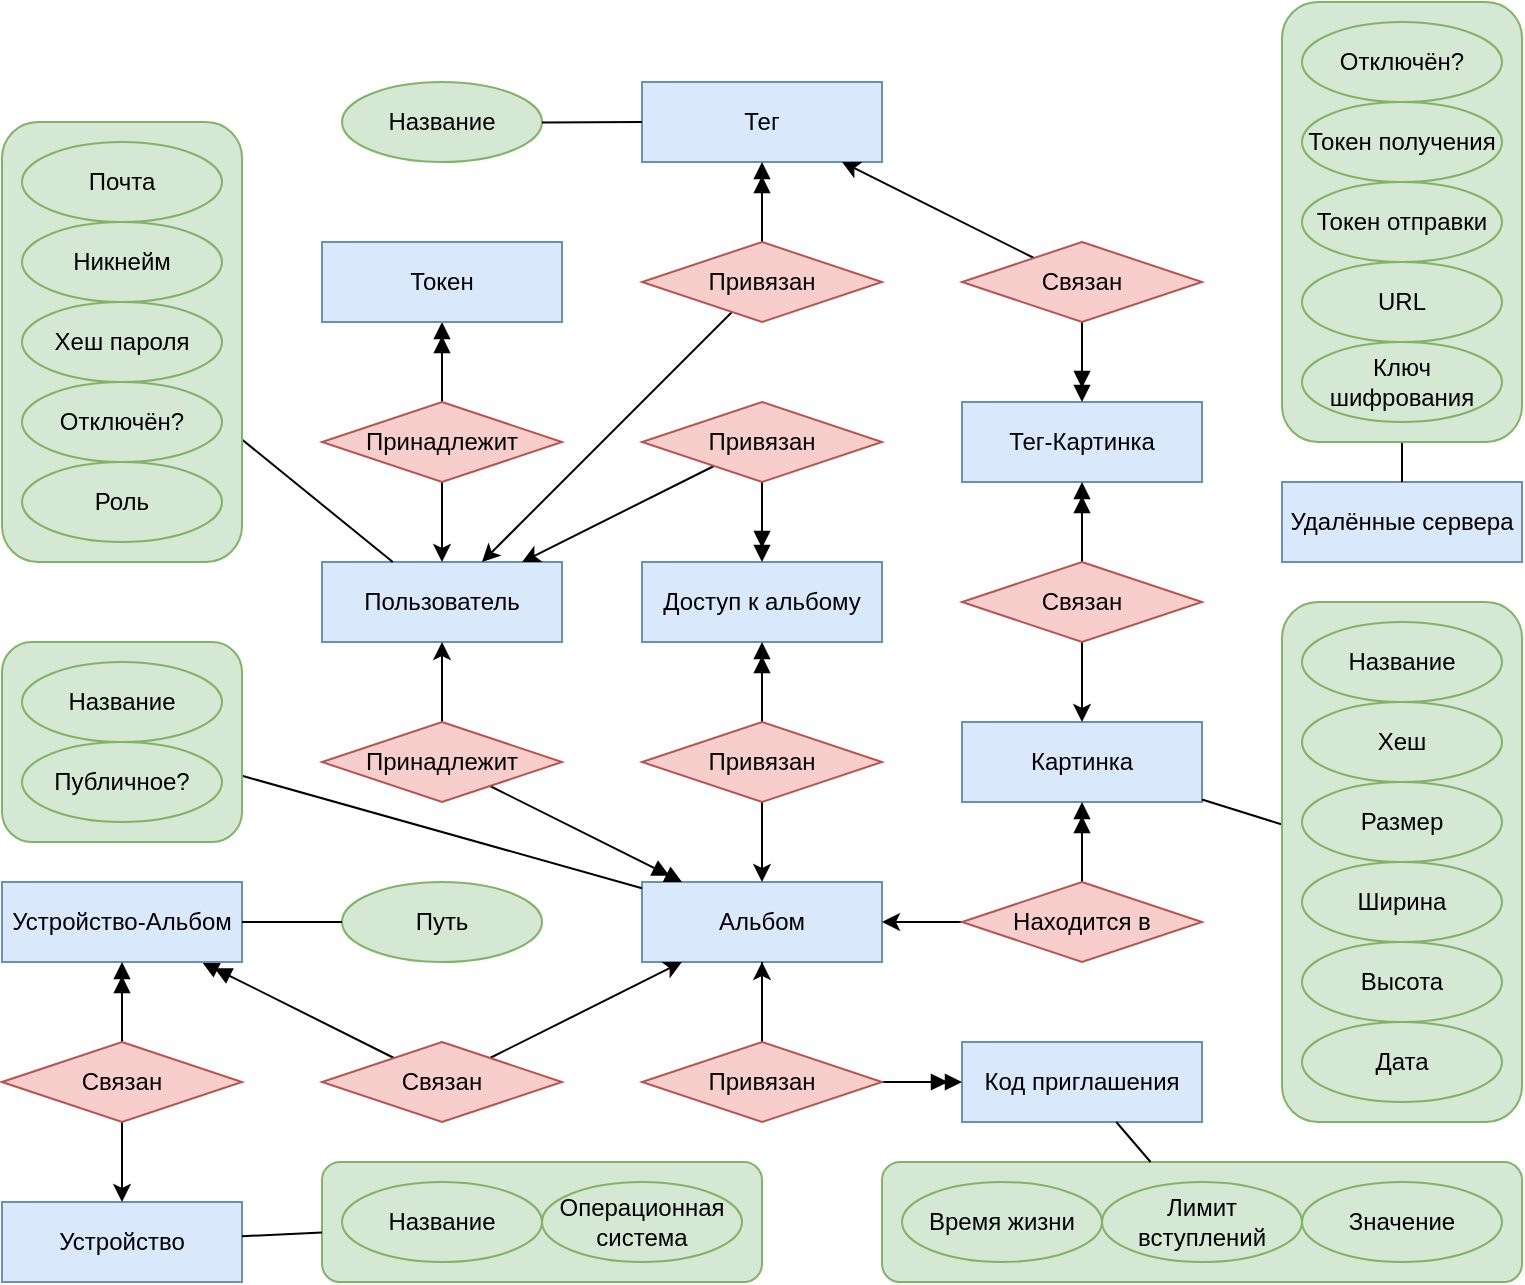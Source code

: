 <mxfile version="20.8.16" type="device" pages="4"><diagram name="Концепт" id="y-KlI4lYlczmpGntMoZ4"><mxGraphModel dx="745" dy="671" grid="1" gridSize="10" guides="1" tooltips="1" connect="1" arrows="1" fold="1" page="1" pageScale="1" pageWidth="827" pageHeight="1169" math="0" shadow="0"><root><mxCell id="0"/><mxCell id="1" parent="0"/><mxCell id="ak-apfVBxml1uLIaYH5j-14" value="" style="rounded=1;whiteSpace=wrap;html=1;fillColor=#d5e8d4;strokeColor=#82b366;" parent="1" vertex="1"><mxGeometry x="480" y="580" width="320" height="60" as="geometry"/></mxCell><mxCell id="pheBHox7_MMXYWWgiyk6-3" value="Пользователь" style="rounded=0;whiteSpace=wrap;html=1;fillColor=#dae8fc;strokeColor=#6c8ebf;" parent="1" vertex="1"><mxGeometry x="200" y="280" width="120" height="40" as="geometry"/></mxCell><mxCell id="pheBHox7_MMXYWWgiyk6-13" value="" style="endArrow=none;html=1;rounded=0;" parent="1" source="pheBHox7_MMXYWWgiyk6-11" target="pheBHox7_MMXYWWgiyk6-3" edge="1"><mxGeometry width="50" height="50" relative="1" as="geometry"><mxPoint x="480" y="480" as="sourcePoint"/><mxPoint x="530" y="430" as="targetPoint"/></mxGeometry></mxCell><mxCell id="pheBHox7_MMXYWWgiyk6-14" value="Альбом" style="rounded=0;whiteSpace=wrap;html=1;fillColor=#dae8fc;strokeColor=#6c8ebf;" parent="1" vertex="1"><mxGeometry x="360" y="440" width="120" height="40" as="geometry"/></mxCell><mxCell id="pheBHox7_MMXYWWgiyk6-16" style="edgeStyle=orthogonalEdgeStyle;rounded=0;orthogonalLoop=1;jettySize=auto;html=1;" parent="1" source="pheBHox7_MMXYWWgiyk6-15" target="pheBHox7_MMXYWWgiyk6-3" edge="1"><mxGeometry relative="1" as="geometry"/></mxCell><mxCell id="pheBHox7_MMXYWWgiyk6-17" style="rounded=0;orthogonalLoop=1;jettySize=auto;html=1;endArrow=doubleBlock;endFill=1;" parent="1" source="pheBHox7_MMXYWWgiyk6-15" target="pheBHox7_MMXYWWgiyk6-14" edge="1"><mxGeometry relative="1" as="geometry"/></mxCell><mxCell id="pheBHox7_MMXYWWgiyk6-15" value="Принадлежит" style="rhombus;whiteSpace=wrap;html=1;fillColor=#f8cecc;strokeColor=#b85450;" parent="1" vertex="1"><mxGeometry x="200" y="360" width="120" height="40" as="geometry"/></mxCell><mxCell id="pheBHox7_MMXYWWgiyk6-18" value="Картинка" style="rounded=0;whiteSpace=wrap;html=1;fillColor=#dae8fc;strokeColor=#6c8ebf;" parent="1" vertex="1"><mxGeometry x="520" y="360" width="120" height="40" as="geometry"/></mxCell><mxCell id="pheBHox7_MMXYWWgiyk6-24" style="edgeStyle=orthogonalEdgeStyle;rounded=0;orthogonalLoop=1;jettySize=auto;html=1;" parent="1" source="pheBHox7_MMXYWWgiyk6-19" target="pheBHox7_MMXYWWgiyk6-14" edge="1"><mxGeometry relative="1" as="geometry"/></mxCell><mxCell id="pheBHox7_MMXYWWgiyk6-25" style="edgeStyle=orthogonalEdgeStyle;rounded=0;orthogonalLoop=1;jettySize=auto;html=1;endArrow=doubleBlock;endFill=1;" parent="1" source="pheBHox7_MMXYWWgiyk6-19" target="pheBHox7_MMXYWWgiyk6-18" edge="1"><mxGeometry relative="1" as="geometry"/></mxCell><mxCell id="pheBHox7_MMXYWWgiyk6-19" value="Находится в" style="rhombus;whiteSpace=wrap;html=1;fillColor=#f8cecc;strokeColor=#b85450;" parent="1" vertex="1"><mxGeometry x="520" y="440" width="120" height="40" as="geometry"/></mxCell><mxCell id="pheBHox7_MMXYWWgiyk6-22" style="rounded=0;orthogonalLoop=1;jettySize=auto;html=1;" parent="1" source="pheBHox7_MMXYWWgiyk6-20" target="pheBHox7_MMXYWWgiyk6-3" edge="1"><mxGeometry relative="1" as="geometry"/></mxCell><mxCell id="pheBHox7_MMXYWWgiyk6-23" style="edgeStyle=orthogonalEdgeStyle;rounded=0;orthogonalLoop=1;jettySize=auto;html=1;endArrow=doubleBlock;endFill=1;" parent="1" source="pheBHox7_MMXYWWgiyk6-20" target="pheBHox7_MMXYWWgiyk6-21" edge="1"><mxGeometry relative="1" as="geometry"/></mxCell><mxCell id="pheBHox7_MMXYWWgiyk6-20" value="Принадлежит" style="rhombus;whiteSpace=wrap;html=1;fillColor=#f8cecc;strokeColor=#b85450;" parent="1" vertex="1"><mxGeometry x="200" y="200" width="120" height="40" as="geometry"/></mxCell><mxCell id="pheBHox7_MMXYWWgiyk6-21" value="Токен" style="rounded=0;whiteSpace=wrap;html=1;fillColor=#dae8fc;strokeColor=#6c8ebf;" parent="1" vertex="1"><mxGeometry x="200" y="120" width="120" height="40" as="geometry"/></mxCell><mxCell id="pheBHox7_MMXYWWgiyk6-32" value="" style="endArrow=none;html=1;rounded=0;startArrow=none;" parent="1" source="ak-apfVBxml1uLIaYH5j-17" target="pheBHox7_MMXYWWgiyk6-14" edge="1"><mxGeometry width="50" height="50" relative="1" as="geometry"><mxPoint x="480" y="480" as="sourcePoint"/><mxPoint x="530" y="430" as="targetPoint"/></mxGeometry></mxCell><mxCell id="pheBHox7_MMXYWWgiyk6-33" value="Тег-Картинка" style="rounded=0;whiteSpace=wrap;html=1;fillColor=#dae8fc;strokeColor=#6c8ebf;" parent="1" vertex="1"><mxGeometry x="520" y="200" width="120" height="40" as="geometry"/></mxCell><mxCell id="pheBHox7_MMXYWWgiyk6-38" style="edgeStyle=orthogonalEdgeStyle;rounded=0;orthogonalLoop=1;jettySize=auto;html=1;" parent="1" source="pheBHox7_MMXYWWgiyk6-35" target="pheBHox7_MMXYWWgiyk6-18" edge="1"><mxGeometry relative="1" as="geometry"/></mxCell><mxCell id="pheBHox7_MMXYWWgiyk6-39" style="edgeStyle=orthogonalEdgeStyle;rounded=0;orthogonalLoop=1;jettySize=auto;html=1;endArrow=doubleBlock;endFill=1;" parent="1" source="pheBHox7_MMXYWWgiyk6-35" target="pheBHox7_MMXYWWgiyk6-33" edge="1"><mxGeometry relative="1" as="geometry"/></mxCell><mxCell id="pheBHox7_MMXYWWgiyk6-35" value="Связан" style="rhombus;whiteSpace=wrap;html=1;fillColor=#f8cecc;strokeColor=#b85450;" parent="1" vertex="1"><mxGeometry x="520" y="280" width="120" height="40" as="geometry"/></mxCell><mxCell id="pheBHox7_MMXYWWgiyk6-36" value="Тег" style="rounded=0;whiteSpace=wrap;html=1;fillColor=#dae8fc;strokeColor=#6c8ebf;" parent="1" vertex="1"><mxGeometry x="360" y="40" width="120" height="40" as="geometry"/></mxCell><mxCell id="pheBHox7_MMXYWWgiyk6-43" style="rounded=0;orthogonalLoop=1;jettySize=auto;html=1;endArrow=doubleBlock;endFill=1;" parent="1" source="pheBHox7_MMXYWWgiyk6-37" target="pheBHox7_MMXYWWgiyk6-36" edge="1"><mxGeometry relative="1" as="geometry"/></mxCell><mxCell id="pheBHox7_MMXYWWgiyk6-48" style="rounded=0;orthogonalLoop=1;jettySize=auto;html=1;" parent="1" source="pheBHox7_MMXYWWgiyk6-37" target="pheBHox7_MMXYWWgiyk6-3" edge="1"><mxGeometry relative="1" as="geometry"/></mxCell><mxCell id="pheBHox7_MMXYWWgiyk6-37" value="Привязан" style="rhombus;whiteSpace=wrap;html=1;fillColor=#f8cecc;strokeColor=#b85450;" parent="1" vertex="1"><mxGeometry x="360" y="120" width="120" height="40" as="geometry"/></mxCell><mxCell id="pheBHox7_MMXYWWgiyk6-44" style="rounded=0;orthogonalLoop=1;jettySize=auto;html=1;" parent="1" source="pheBHox7_MMXYWWgiyk6-40" target="pheBHox7_MMXYWWgiyk6-36" edge="1"><mxGeometry relative="1" as="geometry"/></mxCell><mxCell id="pheBHox7_MMXYWWgiyk6-49" style="edgeStyle=orthogonalEdgeStyle;rounded=0;orthogonalLoop=1;jettySize=auto;html=1;endArrow=doubleBlock;endFill=1;" parent="1" source="pheBHox7_MMXYWWgiyk6-40" target="pheBHox7_MMXYWWgiyk6-33" edge="1"><mxGeometry relative="1" as="geometry"/></mxCell><mxCell id="pheBHox7_MMXYWWgiyk6-40" value="Связан" style="rhombus;whiteSpace=wrap;html=1;fillColor=#f8cecc;strokeColor=#b85450;" parent="1" vertex="1"><mxGeometry x="520" y="120" width="120" height="40" as="geometry"/></mxCell><mxCell id="pheBHox7_MMXYWWgiyk6-56" value="" style="endArrow=none;html=1;rounded=0;" parent="1" source="pheBHox7_MMXYWWgiyk6-18" target="pheBHox7_MMXYWWgiyk6-52" edge="1"><mxGeometry width="50" height="50" relative="1" as="geometry"><mxPoint x="260" y="440" as="sourcePoint"/><mxPoint x="310" y="390" as="targetPoint"/></mxGeometry></mxCell><mxCell id="pheBHox7_MMXYWWgiyk6-59" value="Название" style="ellipse;whiteSpace=wrap;html=1;fillColor=#d5e8d4;strokeColor=#82b366;" parent="1" vertex="1"><mxGeometry x="210" y="40" width="100" height="40" as="geometry"/></mxCell><mxCell id="pheBHox7_MMXYWWgiyk6-62" value="" style="endArrow=none;html=1;rounded=0;" parent="1" source="pheBHox7_MMXYWWgiyk6-59" target="pheBHox7_MMXYWWgiyk6-36" edge="1"><mxGeometry width="50" height="50" relative="1" as="geometry"><mxPoint x="170" y="385" as="sourcePoint"/><mxPoint x="243" y="330" as="targetPoint"/></mxGeometry></mxCell><mxCell id="pheBHox7_MMXYWWgiyk6-66" value="Доступ к альбому" style="rounded=0;whiteSpace=wrap;html=1;fillColor=#dae8fc;strokeColor=#6c8ebf;" parent="1" vertex="1"><mxGeometry x="360" y="280" width="120" height="40" as="geometry"/></mxCell><mxCell id="ak-apfVBxml1uLIaYH5j-10" style="edgeStyle=orthogonalEdgeStyle;rounded=0;orthogonalLoop=1;jettySize=auto;html=1;endArrow=doubleBlock;endFill=1;" parent="1" source="ak-apfVBxml1uLIaYH5j-6" target="pheBHox7_MMXYWWgiyk6-66" edge="1"><mxGeometry relative="1" as="geometry"/></mxCell><mxCell id="ak-apfVBxml1uLIaYH5j-11" style="rounded=0;orthogonalLoop=1;jettySize=auto;html=1;" parent="1" source="ak-apfVBxml1uLIaYH5j-6" target="pheBHox7_MMXYWWgiyk6-3" edge="1"><mxGeometry relative="1" as="geometry"/></mxCell><mxCell id="ak-apfVBxml1uLIaYH5j-6" value="Привязан" style="rhombus;whiteSpace=wrap;html=1;fillColor=#f8cecc;strokeColor=#b85450;" parent="1" vertex="1"><mxGeometry x="360" y="200" width="120" height="40" as="geometry"/></mxCell><mxCell id="ak-apfVBxml1uLIaYH5j-8" style="rounded=0;orthogonalLoop=1;jettySize=auto;html=1;" parent="1" source="ak-apfVBxml1uLIaYH5j-7" target="pheBHox7_MMXYWWgiyk6-14" edge="1"><mxGeometry relative="1" as="geometry"/></mxCell><mxCell id="ak-apfVBxml1uLIaYH5j-9" style="edgeStyle=orthogonalEdgeStyle;rounded=0;orthogonalLoop=1;jettySize=auto;html=1;endArrow=doubleBlock;endFill=1;" parent="1" source="ak-apfVBxml1uLIaYH5j-7" target="pheBHox7_MMXYWWgiyk6-66" edge="1"><mxGeometry relative="1" as="geometry"/></mxCell><mxCell id="ak-apfVBxml1uLIaYH5j-7" value="Привязан" style="rhombus;whiteSpace=wrap;html=1;fillColor=#f8cecc;strokeColor=#b85450;" parent="1" vertex="1"><mxGeometry x="360" y="360" width="120" height="40" as="geometry"/></mxCell><mxCell id="ak-apfVBxml1uLIaYH5j-12" value="Код приглашения" style="rounded=0;whiteSpace=wrap;html=1;fillColor=#dae8fc;strokeColor=#6c8ebf;" parent="1" vertex="1"><mxGeometry x="520" y="520" width="120" height="40" as="geometry"/></mxCell><mxCell id="ak-apfVBxml1uLIaYH5j-18" style="rounded=0;orthogonalLoop=1;jettySize=auto;html=1;" parent="1" source="ak-apfVBxml1uLIaYH5j-17" target="pheBHox7_MMXYWWgiyk6-14" edge="1"><mxGeometry relative="1" as="geometry"/></mxCell><mxCell id="ak-apfVBxml1uLIaYH5j-19" style="edgeStyle=orthogonalEdgeStyle;rounded=0;orthogonalLoop=1;jettySize=auto;html=1;endArrow=doubleBlock;endFill=1;" parent="1" source="ak-apfVBxml1uLIaYH5j-17" target="ak-apfVBxml1uLIaYH5j-12" edge="1"><mxGeometry relative="1" as="geometry"/></mxCell><mxCell id="ak-apfVBxml1uLIaYH5j-20" value="" style="endArrow=none;html=1;rounded=0;" parent="1" source="ak-apfVBxml1uLIaYH5j-14" target="ak-apfVBxml1uLIaYH5j-12" edge="1"><mxGeometry width="50" height="50" relative="1" as="geometry"><mxPoint x="250" y="530" as="sourcePoint"/><mxPoint x="300" y="480" as="targetPoint"/></mxGeometry></mxCell><mxCell id="tOkrTIkjdZuzjoM_uJ8l-2" value="" style="group" parent="1" vertex="1" connectable="0"><mxGeometry x="680" y="300" width="120" height="260" as="geometry"/></mxCell><mxCell id="pheBHox7_MMXYWWgiyk6-52" value="" style="rounded=1;whiteSpace=wrap;html=1;fillColor=#d5e8d4;strokeColor=#82b366;container=0;" parent="tOkrTIkjdZuzjoM_uJ8l-2" vertex="1"><mxGeometry width="120" height="260" as="geometry"/></mxCell><mxCell id="pheBHox7_MMXYWWgiyk6-53" value="Хеш" style="ellipse;whiteSpace=wrap;html=1;fillColor=#d5e8d4;strokeColor=#82b366;container=0;" parent="tOkrTIkjdZuzjoM_uJ8l-2" vertex="1"><mxGeometry x="10" y="50" width="100" height="40" as="geometry"/></mxCell><mxCell id="pheBHox7_MMXYWWgiyk6-54" value="Размер" style="ellipse;whiteSpace=wrap;html=1;fillColor=#d5e8d4;strokeColor=#82b366;container=0;" parent="tOkrTIkjdZuzjoM_uJ8l-2" vertex="1"><mxGeometry x="10" y="90" width="100" height="40" as="geometry"/></mxCell><mxCell id="pheBHox7_MMXYWWgiyk6-55" value="Ширина" style="ellipse;whiteSpace=wrap;html=1;fillColor=#d5e8d4;strokeColor=#82b366;container=0;" parent="tOkrTIkjdZuzjoM_uJ8l-2" vertex="1"><mxGeometry x="10" y="130" width="100" height="40" as="geometry"/></mxCell><mxCell id="pheBHox7_MMXYWWgiyk6-63" value="Высота" style="ellipse;whiteSpace=wrap;html=1;fillColor=#d5e8d4;strokeColor=#82b366;container=0;" parent="tOkrTIkjdZuzjoM_uJ8l-2" vertex="1"><mxGeometry x="10" y="170" width="100" height="40" as="geometry"/></mxCell><mxCell id="pheBHox7_MMXYWWgiyk6-64" value="Дата" style="ellipse;whiteSpace=wrap;html=1;fillColor=#d5e8d4;strokeColor=#82b366;container=0;" parent="tOkrTIkjdZuzjoM_uJ8l-2" vertex="1"><mxGeometry x="10" y="210" width="100" height="40" as="geometry"/></mxCell><mxCell id="tOkrTIkjdZuzjoM_uJ8l-1" value="Название" style="ellipse;whiteSpace=wrap;html=1;fillColor=#d5e8d4;strokeColor=#82b366;container=0;" parent="tOkrTIkjdZuzjoM_uJ8l-2" vertex="1"><mxGeometry x="10" y="10" width="100" height="40" as="geometry"/></mxCell><mxCell id="tb1kWUYPtIiXrNTboOLf-7" value="" style="endArrow=none;html=1;rounded=0;" parent="1" source="wPuYvy_gr9dTrVR2ut_o-2" target="pheBHox7_MMXYWWgiyk6-14" edge="1"><mxGeometry width="50" height="50" relative="1" as="geometry"><mxPoint x="452" y="660" as="sourcePoint"/><mxPoint x="423.2" y="480" as="targetPoint"/></mxGeometry></mxCell><mxCell id="ak-apfVBxml1uLIaYH5j-17" value="Привязан" style="rhombus;whiteSpace=wrap;html=1;fillColor=#f8cecc;strokeColor=#b85450;" parent="1" vertex="1"><mxGeometry x="360" y="520" width="120" height="40" as="geometry"/></mxCell><mxCell id="tb1kWUYPtIiXrNTboOLf-10" style="edgeStyle=none;rounded=0;orthogonalLoop=1;jettySize=auto;html=1;exitX=0.5;exitY=1;exitDx=0;exitDy=0;endArrow=doubleBlock;endFill=1;" parent="1" edge="1"><mxGeometry relative="1" as="geometry"><mxPoint x="100" y="160" as="sourcePoint"/><mxPoint x="100" y="160" as="targetPoint"/></mxGeometry></mxCell><mxCell id="PhPCAhNt_rta9nScoSzF-6" style="rounded=0;orthogonalLoop=1;jettySize=auto;html=1;" parent="1" source="PhPCAhNt_rta9nScoSzF-3" target="pheBHox7_MMXYWWgiyk6-14" edge="1"><mxGeometry relative="1" as="geometry"/></mxCell><mxCell id="PhPCAhNt_rta9nScoSzF-7" style="rounded=0;orthogonalLoop=1;jettySize=auto;html=1;endArrow=doubleBlock;endFill=1;" parent="1" source="PhPCAhNt_rta9nScoSzF-3" target="PhPCAhNt_rta9nScoSzF-4" edge="1"><mxGeometry relative="1" as="geometry"/></mxCell><mxCell id="PhPCAhNt_rta9nScoSzF-3" value="Связан" style="rhombus;whiteSpace=wrap;html=1;fillColor=#f8cecc;strokeColor=#b85450;" parent="1" vertex="1"><mxGeometry x="200" y="520" width="120" height="40" as="geometry"/></mxCell><mxCell id="PhPCAhNt_rta9nScoSzF-4" value="Устройство-Альбом" style="rounded=0;whiteSpace=wrap;html=1;fillColor=#dae8fc;strokeColor=#6c8ebf;" parent="1" vertex="1"><mxGeometry x="40" y="440" width="120" height="40" as="geometry"/></mxCell><mxCell id="PhPCAhNt_rta9nScoSzF-8" value="Устройство" style="rounded=0;whiteSpace=wrap;html=1;fillColor=#dae8fc;strokeColor=#6c8ebf;" parent="1" vertex="1"><mxGeometry x="40" y="600" width="120" height="40" as="geometry"/></mxCell><mxCell id="PhPCAhNt_rta9nScoSzF-16" style="edgeStyle=none;rounded=0;orthogonalLoop=1;jettySize=auto;html=1;endArrow=doubleBlock;endFill=1;" parent="1" source="PhPCAhNt_rta9nScoSzF-10" target="PhPCAhNt_rta9nScoSzF-4" edge="1"><mxGeometry relative="1" as="geometry"/></mxCell><mxCell id="PhPCAhNt_rta9nScoSzF-17" style="edgeStyle=none;rounded=0;orthogonalLoop=1;jettySize=auto;html=1;endArrow=classic;endFill=1;" parent="1" source="PhPCAhNt_rta9nScoSzF-10" target="PhPCAhNt_rta9nScoSzF-8" edge="1"><mxGeometry relative="1" as="geometry"/></mxCell><mxCell id="PhPCAhNt_rta9nScoSzF-10" value="Связан" style="rhombus;whiteSpace=wrap;html=1;fillColor=#f8cecc;strokeColor=#b85450;" parent="1" vertex="1"><mxGeometry x="40" y="520" width="120" height="40" as="geometry"/></mxCell><mxCell id="PhPCAhNt_rta9nScoSzF-13" value="" style="group" parent="1" vertex="1" connectable="0"><mxGeometry x="40" y="60" width="120" height="220" as="geometry"/></mxCell><mxCell id="pheBHox7_MMXYWWgiyk6-11" value="" style="rounded=1;whiteSpace=wrap;html=1;fillColor=#d5e8d4;strokeColor=#82b366;container=0;" parent="PhPCAhNt_rta9nScoSzF-13" vertex="1"><mxGeometry width="120" height="220" as="geometry"/></mxCell><mxCell id="pheBHox7_MMXYWWgiyk6-7" value="Почта" style="ellipse;whiteSpace=wrap;html=1;fillColor=#d5e8d4;strokeColor=#82b366;container=0;" parent="PhPCAhNt_rta9nScoSzF-13" vertex="1"><mxGeometry x="10" y="10" width="100" height="40" as="geometry"/></mxCell><mxCell id="pheBHox7_MMXYWWgiyk6-8" value="Никнейм" style="ellipse;whiteSpace=wrap;html=1;fillColor=#d5e8d4;strokeColor=#82b366;container=0;" parent="PhPCAhNt_rta9nScoSzF-13" vertex="1"><mxGeometry x="10" y="50" width="100" height="40" as="geometry"/></mxCell><mxCell id="pheBHox7_MMXYWWgiyk6-9" value="Хеш пароля" style="ellipse;whiteSpace=wrap;html=1;fillColor=#d5e8d4;strokeColor=#82b366;container=0;" parent="PhPCAhNt_rta9nScoSzF-13" vertex="1"><mxGeometry x="10" y="90" width="100" height="40" as="geometry"/></mxCell><mxCell id="ak-apfVBxml1uLIaYH5j-3" value="Отключён?" style="ellipse;whiteSpace=wrap;html=1;fillColor=#d5e8d4;strokeColor=#82b366;container=0;" parent="PhPCAhNt_rta9nScoSzF-13" vertex="1"><mxGeometry x="10" y="130" width="100" height="40" as="geometry"/></mxCell><mxCell id="tb1kWUYPtIiXrNTboOLf-11" style="edgeStyle=none;rounded=0;orthogonalLoop=1;jettySize=auto;html=1;exitX=0.5;exitY=1;exitDx=0;exitDy=0;endArrow=doubleBlock;endFill=1;" parent="PhPCAhNt_rta9nScoSzF-13" source="pheBHox7_MMXYWWgiyk6-8" target="pheBHox7_MMXYWWgiyk6-8" edge="1"><mxGeometry relative="1" as="geometry"/></mxCell><mxCell id="PhPCAhNt_rta9nScoSzF-1" value="Роль" style="ellipse;whiteSpace=wrap;html=1;fillColor=#d5e8d4;strokeColor=#82b366;container=0;" parent="PhPCAhNt_rta9nScoSzF-13" vertex="1"><mxGeometry x="10" y="170" width="100" height="40" as="geometry"/></mxCell><mxCell id="wPuYvy_gr9dTrVR2ut_o-5" value="Путь" style="ellipse;whiteSpace=wrap;html=1;fillColor=#d5e8d4;strokeColor=#82b366;" parent="1" vertex="1"><mxGeometry x="210" y="440" width="100" height="40" as="geometry"/></mxCell><mxCell id="wPuYvy_gr9dTrVR2ut_o-6" value="" style="endArrow=none;html=1;rounded=0;" parent="1" source="wPuYvy_gr9dTrVR2ut_o-5" target="PhPCAhNt_rta9nScoSzF-4" edge="1"><mxGeometry width="50" height="50" relative="1" as="geometry"><mxPoint x="330" y="400" as="sourcePoint"/><mxPoint x="380" y="350" as="targetPoint"/></mxGeometry></mxCell><mxCell id="pOQlgPaD1Wzq96HCPg5q-1" value="Удалённые сервера" style="rounded=0;whiteSpace=wrap;html=1;fillColor=#dae8fc;strokeColor=#6c8ebf;" parent="1" vertex="1"><mxGeometry x="680" y="240" width="120" height="40" as="geometry"/></mxCell><mxCell id="pOQlgPaD1Wzq96HCPg5q-7" value="" style="endArrow=none;html=1;rounded=0;" parent="1" source="pOQlgPaD1Wzq96HCPg5q-1" target="pOQlgPaD1Wzq96HCPg5q-3" edge="1"><mxGeometry width="50" height="50" relative="1" as="geometry"><mxPoint x="380" y="400" as="sourcePoint"/><mxPoint x="430" y="350" as="targetPoint"/></mxGeometry></mxCell><mxCell id="q_f8MhsP2iXOzC_xCkZG-1" value="" style="group" parent="1" vertex="1" connectable="0"><mxGeometry x="40" y="320" width="120" height="100" as="geometry"/></mxCell><mxCell id="wPuYvy_gr9dTrVR2ut_o-2" value="" style="rounded=1;whiteSpace=wrap;html=1;fillColor=#d5e8d4;strokeColor=#82b366;" parent="q_f8MhsP2iXOzC_xCkZG-1" vertex="1"><mxGeometry width="120" height="100" as="geometry"/></mxCell><mxCell id="pheBHox7_MMXYWWgiyk6-28" value="Название" style="ellipse;whiteSpace=wrap;html=1;fillColor=#d5e8d4;strokeColor=#82b366;" parent="q_f8MhsP2iXOzC_xCkZG-1" vertex="1"><mxGeometry x="10" y="10" width="100" height="40" as="geometry"/></mxCell><mxCell id="wPuYvy_gr9dTrVR2ut_o-1" value="Публичное?" style="ellipse;whiteSpace=wrap;html=1;fillColor=#d5e8d4;strokeColor=#82b366;" parent="q_f8MhsP2iXOzC_xCkZG-1" vertex="1"><mxGeometry x="10" y="50" width="100" height="40" as="geometry"/></mxCell><mxCell id="q_f8MhsP2iXOzC_xCkZG-5" value="" style="group" parent="1" vertex="1" connectable="0"><mxGeometry x="200" y="580" width="220" height="60" as="geometry"/></mxCell><mxCell id="q_f8MhsP2iXOzC_xCkZG-6" value="" style="rounded=1;whiteSpace=wrap;html=1;fillColor=#d5e8d4;strokeColor=#82b366;" parent="q_f8MhsP2iXOzC_xCkZG-5" vertex="1"><mxGeometry width="220" height="60" as="geometry"/></mxCell><mxCell id="q_f8MhsP2iXOzC_xCkZG-7" value="Операционная система" style="ellipse;whiteSpace=wrap;html=1;fillColor=#d5e8d4;strokeColor=#82b366;" parent="q_f8MhsP2iXOzC_xCkZG-5" vertex="1"><mxGeometry x="110" y="10" width="100" height="40" as="geometry"/></mxCell><mxCell id="q_f8MhsP2iXOzC_xCkZG-8" value="Название" style="ellipse;whiteSpace=wrap;html=1;fillColor=#d5e8d4;strokeColor=#82b366;" parent="q_f8MhsP2iXOzC_xCkZG-5" vertex="1"><mxGeometry x="10" y="10" width="100" height="40" as="geometry"/></mxCell><mxCell id="q_f8MhsP2iXOzC_xCkZG-10" value="" style="endArrow=none;html=1;rounded=0;" parent="1" source="q_f8MhsP2iXOzC_xCkZG-6" target="PhPCAhNt_rta9nScoSzF-8" edge="1"><mxGeometry width="50" height="50" relative="1" as="geometry"><mxPoint x="220" y="470" as="sourcePoint"/><mxPoint x="170" y="470" as="targetPoint"/></mxGeometry></mxCell><mxCell id="ak-apfVBxml1uLIaYH5j-16" value="Время жизни" style="ellipse;whiteSpace=wrap;html=1;fillColor=#d5e8d4;strokeColor=#82b366;" parent="1" vertex="1"><mxGeometry x="490" y="590" width="100" height="40" as="geometry"/></mxCell><mxCell id="ak-apfVBxml1uLIaYH5j-15" value="Значение" style="ellipse;whiteSpace=wrap;html=1;fillColor=#d5e8d4;strokeColor=#82b366;" parent="1" vertex="1"><mxGeometry x="690" y="590" width="100" height="40" as="geometry"/></mxCell><mxCell id="PhPCAhNt_rta9nScoSzF-22" value="Лимит вступлений" style="ellipse;whiteSpace=wrap;html=1;fillColor=#d5e8d4;strokeColor=#82b366;" parent="1" vertex="1"><mxGeometry x="590" y="590" width="100" height="40" as="geometry"/></mxCell><mxCell id="8lEtQnm6EtwYhoYMRhGD-5" value="" style="group" parent="1" vertex="1" connectable="0"><mxGeometry x="680" width="120" height="220" as="geometry"/></mxCell><mxCell id="pOQlgPaD1Wzq96HCPg5q-3" value="" style="rounded=1;whiteSpace=wrap;html=1;fillColor=#d5e8d4;strokeColor=#82b366;" parent="8lEtQnm6EtwYhoYMRhGD-5" vertex="1"><mxGeometry width="120" height="220" as="geometry"/></mxCell><mxCell id="pOQlgPaD1Wzq96HCPg5q-4" value="URL" style="ellipse;whiteSpace=wrap;html=1;fillColor=#d5e8d4;strokeColor=#82b366;" parent="8lEtQnm6EtwYhoYMRhGD-5" vertex="1"><mxGeometry x="10" y="130" width="100" height="40" as="geometry"/></mxCell><mxCell id="pOQlgPaD1Wzq96HCPg5q-5" value="Отключён?" style="ellipse;whiteSpace=wrap;html=1;fillColor=#d5e8d4;strokeColor=#82b366;" parent="8lEtQnm6EtwYhoYMRhGD-5" vertex="1"><mxGeometry x="10" y="10" width="100" height="40" as="geometry"/></mxCell><mxCell id="ZIMuRTidcC0rk93VDP1L-1" value="Ключ шифрования" style="ellipse;whiteSpace=wrap;html=1;fillColor=#d5e8d4;strokeColor=#82b366;" parent="8lEtQnm6EtwYhoYMRhGD-5" vertex="1"><mxGeometry x="10" y="170" width="100" height="40" as="geometry"/></mxCell><mxCell id="ZIMuRTidcC0rk93VDP1L-2" value="Токен получения" style="ellipse;whiteSpace=wrap;html=1;fillColor=#d5e8d4;strokeColor=#82b366;" parent="8lEtQnm6EtwYhoYMRhGD-5" vertex="1"><mxGeometry x="10" y="50" width="100" height="40" as="geometry"/></mxCell><mxCell id="8lEtQnm6EtwYhoYMRhGD-1" value="Токен отправки" style="ellipse;whiteSpace=wrap;html=1;fillColor=#d5e8d4;strokeColor=#82b366;" parent="8lEtQnm6EtwYhoYMRhGD-5" vertex="1"><mxGeometry x="10" y="90" width="100" height="40" as="geometry"/></mxCell></root></mxGraphModel></diagram><diagram id="RxV7LRAW6N8jYcL5sruk" name="Логич"><mxGraphModel dx="684" dy="861" grid="1" gridSize="10" guides="1" tooltips="1" connect="1" arrows="1" fold="1" page="1" pageScale="1" pageWidth="827" pageHeight="1169" math="0" shadow="0"><root><mxCell id="0"/><mxCell id="1" parent="0"/><mxCell id="IZMQZskoHxlS55HBgWiK-15" value="users" style="shape=table;startSize=30;container=1;collapsible=1;childLayout=tableLayout;fixedRows=1;rowLines=0;fontStyle=1;align=center;resizeLast=1;html=1;fillColor=#dae8fc;strokeColor=#6c8ebf;labelBackgroundColor=none;" parent="1" vertex="1"><mxGeometry x="40" y="20" width="180" height="210" as="geometry"/></mxCell><mxCell id="IZMQZskoHxlS55HBgWiK-16" value="" style="shape=tableRow;horizontal=0;startSize=0;swimlaneHead=0;swimlaneBody=0;fillColor=none;collapsible=0;dropTarget=0;points=[[0,0.5],[1,0.5]];portConstraint=eastwest;top=0;left=0;right=0;bottom=1;labelBackgroundColor=none;" parent="IZMQZskoHxlS55HBgWiK-15" vertex="1"><mxGeometry y="30" width="180" height="30" as="geometry"/></mxCell><mxCell id="IZMQZskoHxlS55HBgWiK-17" value="PK" style="shape=partialRectangle;connectable=0;fillColor=none;top=0;left=0;bottom=0;right=0;fontStyle=1;overflow=hidden;whiteSpace=wrap;html=1;labelBackgroundColor=none;" parent="IZMQZskoHxlS55HBgWiK-16" vertex="1"><mxGeometry width="30" height="30" as="geometry"><mxRectangle width="30" height="30" as="alternateBounds"/></mxGeometry></mxCell><mxCell id="IZMQZskoHxlS55HBgWiK-18" value="id" style="shape=partialRectangle;connectable=0;fillColor=none;top=0;left=0;bottom=0;right=0;align=left;spacingLeft=6;fontStyle=5;overflow=hidden;whiteSpace=wrap;html=1;labelBackgroundColor=none;" parent="IZMQZskoHxlS55HBgWiK-16" vertex="1"><mxGeometry x="30" width="150" height="30" as="geometry"><mxRectangle width="150" height="30" as="alternateBounds"/></mxGeometry></mxCell><mxCell id="IZMQZskoHxlS55HBgWiK-19" value="" style="shape=tableRow;horizontal=0;startSize=0;swimlaneHead=0;swimlaneBody=0;fillColor=none;collapsible=0;dropTarget=0;points=[[0,0.5],[1,0.5]];portConstraint=eastwest;top=0;left=0;right=0;bottom=0;labelBackgroundColor=none;" parent="IZMQZskoHxlS55HBgWiK-15" vertex="1"><mxGeometry y="60" width="180" height="30" as="geometry"/></mxCell><mxCell id="IZMQZskoHxlS55HBgWiK-20" value="" style="shape=partialRectangle;connectable=0;fillColor=none;top=0;left=0;bottom=0;right=0;editable=1;overflow=hidden;whiteSpace=wrap;html=1;labelBackgroundColor=none;" parent="IZMQZskoHxlS55HBgWiK-19" vertex="1"><mxGeometry width="30" height="30" as="geometry"><mxRectangle width="30" height="30" as="alternateBounds"/></mxGeometry></mxCell><mxCell id="IZMQZskoHxlS55HBgWiK-21" value="name" style="shape=partialRectangle;connectable=0;fillColor=none;top=0;left=0;bottom=0;right=0;align=left;spacingLeft=6;overflow=hidden;whiteSpace=wrap;html=1;labelBackgroundColor=none;" parent="IZMQZskoHxlS55HBgWiK-19" vertex="1"><mxGeometry x="30" width="150" height="30" as="geometry"><mxRectangle width="150" height="30" as="alternateBounds"/></mxGeometry></mxCell><mxCell id="IZMQZskoHxlS55HBgWiK-22" value="" style="shape=tableRow;horizontal=0;startSize=0;swimlaneHead=0;swimlaneBody=0;fillColor=none;collapsible=0;dropTarget=0;points=[[0,0.5],[1,0.5]];portConstraint=eastwest;top=0;left=0;right=0;bottom=0;labelBackgroundColor=none;" parent="IZMQZskoHxlS55HBgWiK-15" vertex="1"><mxGeometry y="90" width="180" height="30" as="geometry"/></mxCell><mxCell id="IZMQZskoHxlS55HBgWiK-23" value="" style="shape=partialRectangle;connectable=0;fillColor=none;top=0;left=0;bottom=0;right=0;editable=1;overflow=hidden;whiteSpace=wrap;html=1;labelBackgroundColor=none;" parent="IZMQZskoHxlS55HBgWiK-22" vertex="1"><mxGeometry width="30" height="30" as="geometry"><mxRectangle width="30" height="30" as="alternateBounds"/></mxGeometry></mxCell><mxCell id="IZMQZskoHxlS55HBgWiK-24" value="email" style="shape=partialRectangle;connectable=0;fillColor=none;top=0;left=0;bottom=0;right=0;align=left;spacingLeft=6;overflow=hidden;whiteSpace=wrap;html=1;labelBackgroundColor=none;" parent="IZMQZskoHxlS55HBgWiK-22" vertex="1"><mxGeometry x="30" width="150" height="30" as="geometry"><mxRectangle width="150" height="30" as="alternateBounds"/></mxGeometry></mxCell><mxCell id="IZMQZskoHxlS55HBgWiK-25" value="" style="shape=tableRow;horizontal=0;startSize=0;swimlaneHead=0;swimlaneBody=0;fillColor=none;collapsible=0;dropTarget=0;points=[[0,0.5],[1,0.5]];portConstraint=eastwest;top=0;left=0;right=0;bottom=0;labelBackgroundColor=none;" parent="IZMQZskoHxlS55HBgWiK-15" vertex="1"><mxGeometry y="120" width="180" height="30" as="geometry"/></mxCell><mxCell id="IZMQZskoHxlS55HBgWiK-26" value="" style="shape=partialRectangle;connectable=0;fillColor=none;top=0;left=0;bottom=0;right=0;editable=1;overflow=hidden;whiteSpace=wrap;html=1;labelBackgroundColor=none;" parent="IZMQZskoHxlS55HBgWiK-25" vertex="1"><mxGeometry width="30" height="30" as="geometry"><mxRectangle width="30" height="30" as="alternateBounds"/></mxGeometry></mxCell><mxCell id="IZMQZskoHxlS55HBgWiK-27" value="password" style="shape=partialRectangle;connectable=0;fillColor=none;top=0;left=0;bottom=0;right=0;align=left;spacingLeft=6;overflow=hidden;whiteSpace=wrap;html=1;labelBackgroundColor=none;" parent="IZMQZskoHxlS55HBgWiK-25" vertex="1"><mxGeometry x="30" width="150" height="30" as="geometry"><mxRectangle width="150" height="30" as="alternateBounds"/></mxGeometry></mxCell><mxCell id="IZMQZskoHxlS55HBgWiK-31" style="shape=tableRow;horizontal=0;startSize=0;swimlaneHead=0;swimlaneBody=0;fillColor=none;collapsible=0;dropTarget=0;points=[[0,0.5],[1,0.5]];portConstraint=eastwest;top=0;left=0;right=0;bottom=0;labelBackgroundColor=none;" parent="IZMQZskoHxlS55HBgWiK-15" vertex="1"><mxGeometry y="150" width="180" height="30" as="geometry"/></mxCell><mxCell id="IZMQZskoHxlS55HBgWiK-32" style="shape=partialRectangle;connectable=0;fillColor=none;top=0;left=0;bottom=0;right=0;editable=1;overflow=hidden;whiteSpace=wrap;html=1;labelBackgroundColor=none;" parent="IZMQZskoHxlS55HBgWiK-31" vertex="1"><mxGeometry width="30" height="30" as="geometry"><mxRectangle width="30" height="30" as="alternateBounds"/></mxGeometry></mxCell><mxCell id="IZMQZskoHxlS55HBgWiK-33" value="is_enabled" style="shape=partialRectangle;connectable=0;fillColor=none;top=0;left=0;bottom=0;right=0;align=left;spacingLeft=6;overflow=hidden;whiteSpace=wrap;html=1;labelBackgroundColor=none;" parent="IZMQZskoHxlS55HBgWiK-31" vertex="1"><mxGeometry x="30" width="150" height="30" as="geometry"><mxRectangle width="150" height="30" as="alternateBounds"/></mxGeometry></mxCell><mxCell id="1IcLE7OErjlYDwDpCj2_-20" style="shape=tableRow;horizontal=0;startSize=0;swimlaneHead=0;swimlaneBody=0;fillColor=none;collapsible=0;dropTarget=0;points=[[0,0.5],[1,0.5]];portConstraint=eastwest;top=0;left=0;right=0;bottom=0;labelBackgroundColor=none;" parent="IZMQZskoHxlS55HBgWiK-15" vertex="1"><mxGeometry y="180" width="180" height="30" as="geometry"/></mxCell><mxCell id="1IcLE7OErjlYDwDpCj2_-21" value="" style="shape=partialRectangle;connectable=0;fillColor=none;top=0;left=0;bottom=0;right=0;editable=1;overflow=hidden;whiteSpace=wrap;html=1;labelBackgroundColor=none;strokeColor=#b46504;" parent="1IcLE7OErjlYDwDpCj2_-20" vertex="1"><mxGeometry width="30" height="30" as="geometry"><mxRectangle width="30" height="30" as="alternateBounds"/></mxGeometry></mxCell><mxCell id="1IcLE7OErjlYDwDpCj2_-22" value="role" style="shape=partialRectangle;connectable=0;fillColor=none;top=0;left=0;bottom=0;right=0;align=left;spacingLeft=6;overflow=hidden;whiteSpace=wrap;html=1;labelBackgroundColor=none;" parent="1IcLE7OErjlYDwDpCj2_-20" vertex="1"><mxGeometry x="30" width="150" height="30" as="geometry"><mxRectangle width="150" height="30" as="alternateBounds"/></mxGeometry></mxCell><mxCell id="1IcLE7OErjlYDwDpCj2_-1" value="tokens" style="shape=table;startSize=30;container=1;collapsible=1;childLayout=tableLayout;fixedRows=1;rowLines=0;fontStyle=1;align=center;resizeLast=1;html=1;fillColor=#bac8d3;strokeColor=#23445d;labelBackgroundColor=none;" parent="1" vertex="1"><mxGeometry x="260" y="470" width="180" height="120" as="geometry"/></mxCell><mxCell id="1IcLE7OErjlYDwDpCj2_-2" value="" style="shape=tableRow;horizontal=0;startSize=0;swimlaneHead=0;swimlaneBody=0;fillColor=none;collapsible=0;dropTarget=0;points=[[0,0.5],[1,0.5]];portConstraint=eastwest;top=0;left=0;right=0;bottom=1;labelBackgroundColor=none;" parent="1IcLE7OErjlYDwDpCj2_-1" vertex="1"><mxGeometry y="30" width="180" height="30" as="geometry"/></mxCell><mxCell id="1IcLE7OErjlYDwDpCj2_-3" value="PK" style="shape=partialRectangle;connectable=0;fillColor=none;top=0;left=0;bottom=0;right=0;fontStyle=1;overflow=hidden;whiteSpace=wrap;html=1;labelBackgroundColor=none;" parent="1IcLE7OErjlYDwDpCj2_-2" vertex="1"><mxGeometry width="30" height="30" as="geometry"><mxRectangle width="30" height="30" as="alternateBounds"/></mxGeometry></mxCell><mxCell id="1IcLE7OErjlYDwDpCj2_-4" value="id" style="shape=partialRectangle;connectable=0;fillColor=none;top=0;left=0;bottom=0;right=0;align=left;spacingLeft=6;fontStyle=5;overflow=hidden;whiteSpace=wrap;html=1;labelBackgroundColor=none;" parent="1IcLE7OErjlYDwDpCj2_-2" vertex="1"><mxGeometry x="30" width="150" height="30" as="geometry"><mxRectangle width="150" height="30" as="alternateBounds"/></mxGeometry></mxCell><mxCell id="1IcLE7OErjlYDwDpCj2_-5" value="" style="shape=tableRow;horizontal=0;startSize=0;swimlaneHead=0;swimlaneBody=0;fillColor=none;collapsible=0;dropTarget=0;points=[[0,0.5],[1,0.5]];portConstraint=eastwest;top=0;left=0;right=0;bottom=0;labelBackgroundColor=none;" parent="1IcLE7OErjlYDwDpCj2_-1" vertex="1"><mxGeometry y="60" width="180" height="30" as="geometry"/></mxCell><mxCell id="1IcLE7OErjlYDwDpCj2_-6" value="" style="shape=partialRectangle;connectable=0;fillColor=none;top=0;left=0;bottom=0;right=0;editable=1;overflow=hidden;whiteSpace=wrap;html=1;labelBackgroundColor=none;" parent="1IcLE7OErjlYDwDpCj2_-5" vertex="1"><mxGeometry width="30" height="30" as="geometry"><mxRectangle width="30" height="30" as="alternateBounds"/></mxGeometry></mxCell><mxCell id="1IcLE7OErjlYDwDpCj2_-7" value="value" style="shape=partialRectangle;connectable=0;fillColor=none;top=0;left=0;bottom=0;right=0;align=left;spacingLeft=6;overflow=hidden;whiteSpace=wrap;html=1;labelBackgroundColor=none;" parent="1IcLE7OErjlYDwDpCj2_-5" vertex="1"><mxGeometry x="30" width="150" height="30" as="geometry"><mxRectangle width="150" height="30" as="alternateBounds"/></mxGeometry></mxCell><mxCell id="1IcLE7OErjlYDwDpCj2_-8" value="" style="shape=tableRow;horizontal=0;startSize=0;swimlaneHead=0;swimlaneBody=0;fillColor=none;collapsible=0;dropTarget=0;points=[[0,0.5],[1,0.5]];portConstraint=eastwest;top=0;left=0;right=0;bottom=0;labelBackgroundColor=none;" parent="1IcLE7OErjlYDwDpCj2_-1" vertex="1"><mxGeometry y="90" width="180" height="30" as="geometry"/></mxCell><mxCell id="1IcLE7OErjlYDwDpCj2_-9" value="FK" style="shape=partialRectangle;connectable=0;fillColor=#dae8fc;top=0;left=0;bottom=0;right=0;editable=1;overflow=hidden;whiteSpace=wrap;html=1;labelBackgroundColor=none;strokeColor=#6c8ebf;" parent="1IcLE7OErjlYDwDpCj2_-8" vertex="1"><mxGeometry width="30" height="30" as="geometry"><mxRectangle width="30" height="30" as="alternateBounds"/></mxGeometry></mxCell><mxCell id="1IcLE7OErjlYDwDpCj2_-10" value="user_id" style="shape=partialRectangle;connectable=0;fillColor=none;top=0;left=0;bottom=0;right=0;align=left;spacingLeft=6;overflow=hidden;whiteSpace=wrap;html=1;labelBackgroundColor=none;" parent="1IcLE7OErjlYDwDpCj2_-8" vertex="1"><mxGeometry x="30" width="150" height="30" as="geometry"><mxRectangle width="150" height="30" as="alternateBounds"/></mxGeometry></mxCell><mxCell id="1IcLE7OErjlYDwDpCj2_-24" style="edgeStyle=orthogonalEdgeStyle;rounded=1;orthogonalLoop=1;jettySize=auto;html=1;curved=0;endArrow=ERoneToMany;endFill=0;fillColor=#dae8fc;strokeColor=#6c8ebf;labelBackgroundColor=none;" parent="1" source="IZMQZskoHxlS55HBgWiK-16" target="1IcLE7OErjlYDwDpCj2_-8" edge="1"><mxGeometry relative="1" as="geometry"><Array as="points"><mxPoint x="240" y="65"/><mxPoint x="240" y="575"/></Array></mxGeometry></mxCell><mxCell id="CjU_W22aH0AWnn43uft7-14" value="tags" style="shape=table;startSize=30;container=1;collapsible=1;childLayout=tableLayout;fixedRows=1;rowLines=0;fontStyle=1;align=center;resizeLast=1;html=1;fillColor=#d5e8d4;strokeColor=#82b366;labelBackgroundColor=none;" parent="1" vertex="1"><mxGeometry x="260" y="20" width="180" height="120" as="geometry"/></mxCell><mxCell id="CjU_W22aH0AWnn43uft7-15" value="" style="shape=tableRow;horizontal=0;startSize=0;swimlaneHead=0;swimlaneBody=0;fillColor=none;collapsible=0;dropTarget=0;points=[[0,0.5],[1,0.5]];portConstraint=eastwest;top=0;left=0;right=0;bottom=1;labelBackgroundColor=none;" parent="CjU_W22aH0AWnn43uft7-14" vertex="1"><mxGeometry y="30" width="180" height="30" as="geometry"/></mxCell><mxCell id="CjU_W22aH0AWnn43uft7-16" value="PK" style="shape=partialRectangle;connectable=0;fillColor=none;top=0;left=0;bottom=0;right=0;fontStyle=1;overflow=hidden;whiteSpace=wrap;html=1;labelBackgroundColor=none;" parent="CjU_W22aH0AWnn43uft7-15" vertex="1"><mxGeometry width="30" height="30" as="geometry"><mxRectangle width="30" height="30" as="alternateBounds"/></mxGeometry></mxCell><mxCell id="CjU_W22aH0AWnn43uft7-17" value="id" style="shape=partialRectangle;connectable=0;fillColor=none;top=0;left=0;bottom=0;right=0;align=left;spacingLeft=6;fontStyle=5;overflow=hidden;whiteSpace=wrap;html=1;labelBackgroundColor=none;" parent="CjU_W22aH0AWnn43uft7-15" vertex="1"><mxGeometry x="30" width="150" height="30" as="geometry"><mxRectangle width="150" height="30" as="alternateBounds"/></mxGeometry></mxCell><mxCell id="CjU_W22aH0AWnn43uft7-18" value="" style="shape=tableRow;horizontal=0;startSize=0;swimlaneHead=0;swimlaneBody=0;fillColor=none;collapsible=0;dropTarget=0;points=[[0,0.5],[1,0.5]];portConstraint=eastwest;top=0;left=0;right=0;bottom=0;labelBackgroundColor=none;" parent="CjU_W22aH0AWnn43uft7-14" vertex="1"><mxGeometry y="60" width="180" height="30" as="geometry"/></mxCell><mxCell id="CjU_W22aH0AWnn43uft7-19" value="" style="shape=partialRectangle;connectable=0;fillColor=none;top=0;left=0;bottom=0;right=0;editable=1;overflow=hidden;whiteSpace=wrap;html=1;labelBackgroundColor=none;" parent="CjU_W22aH0AWnn43uft7-18" vertex="1"><mxGeometry width="30" height="30" as="geometry"><mxRectangle width="30" height="30" as="alternateBounds"/></mxGeometry></mxCell><mxCell id="CjU_W22aH0AWnn43uft7-20" value="value" style="shape=partialRectangle;connectable=0;fillColor=none;top=0;left=0;bottom=0;right=0;align=left;spacingLeft=6;overflow=hidden;whiteSpace=wrap;html=1;labelBackgroundColor=none;" parent="CjU_W22aH0AWnn43uft7-18" vertex="1"><mxGeometry x="30" width="150" height="30" as="geometry"><mxRectangle width="150" height="30" as="alternateBounds"/></mxGeometry></mxCell><mxCell id="CjU_W22aH0AWnn43uft7-21" value="" style="shape=tableRow;horizontal=0;startSize=0;swimlaneHead=0;swimlaneBody=0;fillColor=none;collapsible=0;dropTarget=0;points=[[0,0.5],[1,0.5]];portConstraint=eastwest;top=0;left=0;right=0;bottom=0;labelBackgroundColor=none;" parent="CjU_W22aH0AWnn43uft7-14" vertex="1"><mxGeometry y="90" width="180" height="30" as="geometry"/></mxCell><mxCell id="CjU_W22aH0AWnn43uft7-22" value="FK" style="shape=partialRectangle;connectable=0;fillColor=#dae8fc;top=0;left=0;bottom=0;right=0;editable=1;overflow=hidden;whiteSpace=wrap;html=1;labelBackgroundColor=none;strokeColor=#6c8ebf;" parent="CjU_W22aH0AWnn43uft7-21" vertex="1"><mxGeometry width="30" height="30" as="geometry"><mxRectangle width="30" height="30" as="alternateBounds"/></mxGeometry></mxCell><mxCell id="CjU_W22aH0AWnn43uft7-23" value="user_id" style="shape=partialRectangle;connectable=0;fillColor=none;top=0;left=0;bottom=0;right=0;align=left;spacingLeft=6;overflow=hidden;whiteSpace=wrap;html=1;labelBackgroundColor=none;" parent="CjU_W22aH0AWnn43uft7-21" vertex="1"><mxGeometry x="30" width="150" height="30" as="geometry"><mxRectangle width="150" height="30" as="alternateBounds"/></mxGeometry></mxCell><mxCell id="CjU_W22aH0AWnn43uft7-25" style="edgeStyle=orthogonalEdgeStyle;shape=connector;curved=0;rounded=1;orthogonalLoop=1;jettySize=auto;html=1;strokeColor=#6c8ebf;align=center;verticalAlign=middle;fontFamily=Helvetica;fontSize=11;fontColor=default;labelBackgroundColor=none;endArrow=ERoneToMany;endFill=0;fillColor=#dae8fc;" parent="1" source="IZMQZskoHxlS55HBgWiK-16" target="CjU_W22aH0AWnn43uft7-21" edge="1"><mxGeometry relative="1" as="geometry"/></mxCell><mxCell id="CjU_W22aH0AWnn43uft7-36" value="tags_picture" style="shape=table;startSize=30;container=1;collapsible=1;childLayout=tableLayout;fixedRows=1;rowLines=0;fontStyle=1;align=center;resizeLast=1;whiteSpace=wrap;fontFamily=Helvetica;fontSize=12;labelBackgroundColor=none;fillColor=#bac8d3;strokeColor=#23445d;html=1;" parent="1" vertex="1"><mxGeometry x="480" y="20" width="180" height="90" as="geometry"/></mxCell><mxCell id="CjU_W22aH0AWnn43uft7-37" value="" style="shape=tableRow;horizontal=0;startSize=0;swimlaneHead=0;swimlaneBody=0;fillColor=none;collapsible=0;dropTarget=0;points=[[0,0.5],[1,0.5]];portConstraint=eastwest;top=0;left=0;right=0;bottom=0;html=1;fontFamily=Helvetica;fontSize=12;fontColor=default;labelBackgroundColor=none;" parent="CjU_W22aH0AWnn43uft7-36" vertex="1"><mxGeometry y="30" width="180" height="30" as="geometry"/></mxCell><mxCell id="CjU_W22aH0AWnn43uft7-38" value="PK,FK" style="shape=partialRectangle;connectable=0;fillColor=#d5e8d4;top=0;left=0;bottom=0;right=0;fontStyle=1;overflow=hidden;html=1;whiteSpace=wrap;fontFamily=Helvetica;fontSize=12;labelBackgroundColor=none;strokeColor=#82b366;" parent="CjU_W22aH0AWnn43uft7-37" vertex="1"><mxGeometry width="50" height="30" as="geometry"><mxRectangle width="50" height="30" as="alternateBounds"/></mxGeometry></mxCell><mxCell id="CjU_W22aH0AWnn43uft7-39" value="tag_id" style="shape=partialRectangle;connectable=0;fillColor=none;top=0;left=0;bottom=0;right=0;align=left;spacingLeft=6;fontStyle=5;overflow=hidden;html=1;whiteSpace=wrap;fontFamily=Helvetica;fontSize=12;fontColor=default;labelBackgroundColor=none;" parent="CjU_W22aH0AWnn43uft7-37" vertex="1"><mxGeometry x="50" width="130" height="30" as="geometry"><mxRectangle width="130" height="30" as="alternateBounds"/></mxGeometry></mxCell><mxCell id="CjU_W22aH0AWnn43uft7-49" style="shape=tableRow;horizontal=0;startSize=0;swimlaneHead=0;swimlaneBody=0;fillColor=none;collapsible=0;dropTarget=0;points=[[0,0.5],[1,0.5]];portConstraint=eastwest;top=0;left=0;right=0;bottom=0;html=1;fontFamily=Helvetica;fontSize=12;fontColor=default;labelBackgroundColor=none;" parent="CjU_W22aH0AWnn43uft7-36" vertex="1"><mxGeometry y="60" width="180" height="30" as="geometry"/></mxCell><mxCell id="CjU_W22aH0AWnn43uft7-50" value="PK,FK" style="shape=partialRectangle;connectable=0;fillColor=#fff2cc;top=0;left=0;bottom=0;right=0;fontStyle=1;overflow=hidden;html=1;whiteSpace=wrap;fontFamily=Helvetica;fontSize=12;labelBackgroundColor=none;strokeColor=#d6b656;" parent="CjU_W22aH0AWnn43uft7-49" vertex="1"><mxGeometry width="50" height="30" as="geometry"><mxRectangle width="50" height="30" as="alternateBounds"/></mxGeometry></mxCell><mxCell id="CjU_W22aH0AWnn43uft7-51" value="picture_id" style="shape=partialRectangle;connectable=0;fillColor=none;top=0;left=0;bottom=0;right=0;align=left;spacingLeft=6;fontStyle=5;overflow=hidden;html=1;whiteSpace=wrap;fontFamily=Helvetica;fontSize=12;fontColor=default;labelBackgroundColor=none;" parent="CjU_W22aH0AWnn43uft7-49" vertex="1"><mxGeometry x="50" width="130" height="30" as="geometry"><mxRectangle width="130" height="30" as="alternateBounds"/></mxGeometry></mxCell><mxCell id="CjU_W22aH0AWnn43uft7-52" style="edgeStyle=orthogonalEdgeStyle;shape=connector;curved=0;rounded=1;orthogonalLoop=1;jettySize=auto;html=1;strokeColor=#82b366;align=center;verticalAlign=middle;fontFamily=Helvetica;fontSize=11;fontColor=default;labelBackgroundColor=none;endArrow=ERoneToMany;endFill=0;fillColor=#d5e8d4;" parent="1" source="CjU_W22aH0AWnn43uft7-15" target="CjU_W22aH0AWnn43uft7-37" edge="1"><mxGeometry relative="1" as="geometry"/></mxCell><mxCell id="CjU_W22aH0AWnn43uft7-53" value="albums" style="shape=table;startSize=30;container=1;collapsible=1;childLayout=tableLayout;fixedRows=1;rowLines=0;fontStyle=1;align=center;resizeLast=1;html=1;fillColor=#f8cecc;strokeColor=#b85450;labelBackgroundColor=none;" parent="1" vertex="1"><mxGeometry x="260" y="160" width="180" height="150" as="geometry"/></mxCell><mxCell id="CjU_W22aH0AWnn43uft7-54" value="" style="shape=tableRow;horizontal=0;startSize=0;swimlaneHead=0;swimlaneBody=0;fillColor=none;collapsible=0;dropTarget=0;points=[[0,0.5],[1,0.5]];portConstraint=eastwest;top=0;left=0;right=0;bottom=1;labelBackgroundColor=none;" parent="CjU_W22aH0AWnn43uft7-53" vertex="1"><mxGeometry y="30" width="180" height="30" as="geometry"/></mxCell><mxCell id="CjU_W22aH0AWnn43uft7-55" value="PK" style="shape=partialRectangle;connectable=0;fillColor=none;top=0;left=0;bottom=0;right=0;fontStyle=1;overflow=hidden;whiteSpace=wrap;html=1;labelBackgroundColor=none;" parent="CjU_W22aH0AWnn43uft7-54" vertex="1"><mxGeometry width="30" height="30" as="geometry"><mxRectangle width="30" height="30" as="alternateBounds"/></mxGeometry></mxCell><mxCell id="CjU_W22aH0AWnn43uft7-56" value="id" style="shape=partialRectangle;connectable=0;fillColor=none;top=0;left=0;bottom=0;right=0;align=left;spacingLeft=6;fontStyle=5;overflow=hidden;whiteSpace=wrap;html=1;labelBackgroundColor=none;" parent="CjU_W22aH0AWnn43uft7-54" vertex="1"><mxGeometry x="30" width="150" height="30" as="geometry"><mxRectangle width="150" height="30" as="alternateBounds"/></mxGeometry></mxCell><mxCell id="CjU_W22aH0AWnn43uft7-57" value="" style="shape=tableRow;horizontal=0;startSize=0;swimlaneHead=0;swimlaneBody=0;fillColor=none;collapsible=0;dropTarget=0;points=[[0,0.5],[1,0.5]];portConstraint=eastwest;top=0;left=0;right=0;bottom=0;labelBackgroundColor=none;" parent="CjU_W22aH0AWnn43uft7-53" vertex="1"><mxGeometry y="60" width="180" height="30" as="geometry"/></mxCell><mxCell id="CjU_W22aH0AWnn43uft7-58" value="" style="shape=partialRectangle;connectable=0;fillColor=none;top=0;left=0;bottom=0;right=0;editable=1;overflow=hidden;whiteSpace=wrap;html=1;labelBackgroundColor=none;" parent="CjU_W22aH0AWnn43uft7-57" vertex="1"><mxGeometry width="30" height="30" as="geometry"><mxRectangle width="30" height="30" as="alternateBounds"/></mxGeometry></mxCell><mxCell id="CjU_W22aH0AWnn43uft7-59" value="name" style="shape=partialRectangle;connectable=0;fillColor=none;top=0;left=0;bottom=0;right=0;align=left;spacingLeft=6;overflow=hidden;whiteSpace=wrap;html=1;labelBackgroundColor=none;" parent="CjU_W22aH0AWnn43uft7-57" vertex="1"><mxGeometry x="30" width="150" height="30" as="geometry"><mxRectangle width="150" height="30" as="alternateBounds"/></mxGeometry></mxCell><mxCell id="CjU_W22aH0AWnn43uft7-63" style="shape=tableRow;horizontal=0;startSize=0;swimlaneHead=0;swimlaneBody=0;fillColor=none;collapsible=0;dropTarget=0;points=[[0,0.5],[1,0.5]];portConstraint=eastwest;top=0;left=0;right=0;bottom=0;labelBackgroundColor=none;" parent="CjU_W22aH0AWnn43uft7-53" vertex="1"><mxGeometry y="90" width="180" height="30" as="geometry"/></mxCell><mxCell id="CjU_W22aH0AWnn43uft7-64" style="shape=partialRectangle;connectable=0;fillColor=none;top=0;left=0;bottom=0;right=0;editable=1;overflow=hidden;whiteSpace=wrap;html=1;labelBackgroundColor=none;" parent="CjU_W22aH0AWnn43uft7-63" vertex="1"><mxGeometry width="30" height="30" as="geometry"><mxRectangle width="30" height="30" as="alternateBounds"/></mxGeometry></mxCell><mxCell id="CjU_W22aH0AWnn43uft7-65" value="is_public" style="shape=partialRectangle;connectable=0;fillColor=none;top=0;left=0;bottom=0;right=0;align=left;spacingLeft=6;overflow=hidden;whiteSpace=wrap;html=1;labelBackgroundColor=none;" parent="CjU_W22aH0AWnn43uft7-63" vertex="1"><mxGeometry x="30" width="150" height="30" as="geometry"><mxRectangle width="150" height="30" as="alternateBounds"/></mxGeometry></mxCell><mxCell id="CjU_W22aH0AWnn43uft7-60" value="" style="shape=tableRow;horizontal=0;startSize=0;swimlaneHead=0;swimlaneBody=0;fillColor=none;collapsible=0;dropTarget=0;points=[[0,0.5],[1,0.5]];portConstraint=eastwest;top=0;left=0;right=0;bottom=0;labelBackgroundColor=none;" parent="CjU_W22aH0AWnn43uft7-53" vertex="1"><mxGeometry y="120" width="180" height="30" as="geometry"/></mxCell><mxCell id="CjU_W22aH0AWnn43uft7-61" value="FK" style="shape=partialRectangle;connectable=0;fillColor=#dae8fc;top=0;left=0;bottom=0;right=0;editable=1;overflow=hidden;whiteSpace=wrap;html=1;labelBackgroundColor=none;strokeColor=#6c8ebf;" parent="CjU_W22aH0AWnn43uft7-60" vertex="1"><mxGeometry width="30" height="30" as="geometry"><mxRectangle width="30" height="30" as="alternateBounds"/></mxGeometry></mxCell><mxCell id="CjU_W22aH0AWnn43uft7-62" value="user_id" style="shape=partialRectangle;connectable=0;fillColor=none;top=0;left=0;bottom=0;right=0;align=left;spacingLeft=6;overflow=hidden;whiteSpace=wrap;html=1;labelBackgroundColor=none;" parent="CjU_W22aH0AWnn43uft7-60" vertex="1"><mxGeometry x="30" width="150" height="30" as="geometry"><mxRectangle width="150" height="30" as="alternateBounds"/></mxGeometry></mxCell><mxCell id="CjU_W22aH0AWnn43uft7-66" value="mediafiles" style="shape=table;startSize=30;container=1;collapsible=1;childLayout=tableLayout;fixedRows=1;rowLines=0;fontStyle=1;align=center;resizeLast=1;html=1;fillColor=#fff2cc;strokeColor=#d6b656;labelBackgroundColor=none;" parent="1" vertex="1"><mxGeometry x="480" y="130" width="180" height="270" as="geometry"/></mxCell><mxCell id="CjU_W22aH0AWnn43uft7-67" value="" style="shape=tableRow;horizontal=0;startSize=0;swimlaneHead=0;swimlaneBody=0;fillColor=none;collapsible=0;dropTarget=0;points=[[0,0.5],[1,0.5]];portConstraint=eastwest;top=0;left=0;right=0;bottom=1;labelBackgroundColor=none;" parent="CjU_W22aH0AWnn43uft7-66" vertex="1"><mxGeometry y="30" width="180" height="30" as="geometry"/></mxCell><mxCell id="CjU_W22aH0AWnn43uft7-68" value="PK" style="shape=partialRectangle;connectable=0;fillColor=none;top=0;left=0;bottom=0;right=0;fontStyle=1;overflow=hidden;whiteSpace=wrap;html=1;labelBackgroundColor=none;" parent="CjU_W22aH0AWnn43uft7-67" vertex="1"><mxGeometry width="30" height="30" as="geometry"><mxRectangle width="30" height="30" as="alternateBounds"/></mxGeometry></mxCell><mxCell id="CjU_W22aH0AWnn43uft7-69" value="id" style="shape=partialRectangle;connectable=0;fillColor=none;top=0;left=0;bottom=0;right=0;align=left;spacingLeft=6;fontStyle=5;overflow=hidden;whiteSpace=wrap;html=1;labelBackgroundColor=none;" parent="CjU_W22aH0AWnn43uft7-67" vertex="1"><mxGeometry x="30" width="150" height="30" as="geometry"><mxRectangle width="150" height="30" as="alternateBounds"/></mxGeometry></mxCell><mxCell id="CjU_W22aH0AWnn43uft7-70" value="" style="shape=tableRow;horizontal=0;startSize=0;swimlaneHead=0;swimlaneBody=0;fillColor=none;collapsible=0;dropTarget=0;points=[[0,0.5],[1,0.5]];portConstraint=eastwest;top=0;left=0;right=0;bottom=0;labelBackgroundColor=none;" parent="CjU_W22aH0AWnn43uft7-66" vertex="1"><mxGeometry y="60" width="180" height="30" as="geometry"/></mxCell><mxCell id="CjU_W22aH0AWnn43uft7-71" value="" style="shape=partialRectangle;connectable=0;fillColor=none;top=0;left=0;bottom=0;right=0;editable=1;overflow=hidden;whiteSpace=wrap;html=1;labelBackgroundColor=none;" parent="CjU_W22aH0AWnn43uft7-70" vertex="1"><mxGeometry width="30" height="30" as="geometry"><mxRectangle width="30" height="30" as="alternateBounds"/></mxGeometry></mxCell><mxCell id="CjU_W22aH0AWnn43uft7-72" value="name" style="shape=partialRectangle;connectable=0;fillColor=none;top=0;left=0;bottom=0;right=0;align=left;spacingLeft=6;overflow=hidden;whiteSpace=wrap;html=1;labelBackgroundColor=none;" parent="CjU_W22aH0AWnn43uft7-70" vertex="1"><mxGeometry x="30" width="150" height="30" as="geometry"><mxRectangle width="150" height="30" as="alternateBounds"/></mxGeometry></mxCell><mxCell id="sfqfbzCUI6xajvSPSBtz-1" style="shape=tableRow;horizontal=0;startSize=0;swimlaneHead=0;swimlaneBody=0;fillColor=none;collapsible=0;dropTarget=0;points=[[0,0.5],[1,0.5]];portConstraint=eastwest;top=0;left=0;right=0;bottom=0;labelBackgroundColor=none;" parent="CjU_W22aH0AWnn43uft7-66" vertex="1"><mxGeometry y="90" width="180" height="30" as="geometry"/></mxCell><mxCell id="sfqfbzCUI6xajvSPSBtz-2" style="shape=partialRectangle;connectable=0;fillColor=none;top=0;left=0;bottom=0;right=0;editable=1;overflow=hidden;whiteSpace=wrap;html=1;labelBackgroundColor=none;" parent="sfqfbzCUI6xajvSPSBtz-1" vertex="1"><mxGeometry width="30" height="30" as="geometry"><mxRectangle width="30" height="30" as="alternateBounds"/></mxGeometry></mxCell><mxCell id="sfqfbzCUI6xajvSPSBtz-3" value="hash" style="shape=partialRectangle;connectable=0;fillColor=none;top=0;left=0;bottom=0;right=0;align=left;spacingLeft=6;overflow=hidden;whiteSpace=wrap;html=1;labelBackgroundColor=none;" parent="sfqfbzCUI6xajvSPSBtz-1" vertex="1"><mxGeometry x="30" width="150" height="30" as="geometry"><mxRectangle width="150" height="30" as="alternateBounds"/></mxGeometry></mxCell><mxCell id="CjU_W22aH0AWnn43uft7-73" style="shape=tableRow;horizontal=0;startSize=0;swimlaneHead=0;swimlaneBody=0;fillColor=none;collapsible=0;dropTarget=0;points=[[0,0.5],[1,0.5]];portConstraint=eastwest;top=0;left=0;right=0;bottom=0;labelBackgroundColor=none;" parent="CjU_W22aH0AWnn43uft7-66" vertex="1"><mxGeometry y="120" width="180" height="30" as="geometry"/></mxCell><mxCell id="CjU_W22aH0AWnn43uft7-74" style="shape=partialRectangle;connectable=0;fillColor=none;top=0;left=0;bottom=0;right=0;editable=1;overflow=hidden;whiteSpace=wrap;html=1;labelBackgroundColor=none;" parent="CjU_W22aH0AWnn43uft7-73" vertex="1"><mxGeometry width="30" height="30" as="geometry"><mxRectangle width="30" height="30" as="alternateBounds"/></mxGeometry></mxCell><mxCell id="CjU_W22aH0AWnn43uft7-75" value="size" style="shape=partialRectangle;connectable=0;fillColor=none;top=0;left=0;bottom=0;right=0;align=left;spacingLeft=6;overflow=hidden;whiteSpace=wrap;html=1;labelBackgroundColor=none;" parent="CjU_W22aH0AWnn43uft7-73" vertex="1"><mxGeometry x="30" width="150" height="30" as="geometry"><mxRectangle width="150" height="30" as="alternateBounds"/></mxGeometry></mxCell><mxCell id="CjU_W22aH0AWnn43uft7-85" style="shape=tableRow;horizontal=0;startSize=0;swimlaneHead=0;swimlaneBody=0;fillColor=none;collapsible=0;dropTarget=0;points=[[0,0.5],[1,0.5]];portConstraint=eastwest;top=0;left=0;right=0;bottom=0;labelBackgroundColor=none;" parent="CjU_W22aH0AWnn43uft7-66" vertex="1"><mxGeometry y="150" width="180" height="30" as="geometry"/></mxCell><mxCell id="CjU_W22aH0AWnn43uft7-86" style="shape=partialRectangle;connectable=0;fillColor=none;top=0;left=0;bottom=0;right=0;editable=1;overflow=hidden;whiteSpace=wrap;html=1;labelBackgroundColor=none;" parent="CjU_W22aH0AWnn43uft7-85" vertex="1"><mxGeometry width="30" height="30" as="geometry"><mxRectangle width="30" height="30" as="alternateBounds"/></mxGeometry></mxCell><mxCell id="CjU_W22aH0AWnn43uft7-87" value="height" style="shape=partialRectangle;connectable=0;fillColor=none;top=0;left=0;bottom=0;right=0;align=left;spacingLeft=6;overflow=hidden;whiteSpace=wrap;html=1;labelBackgroundColor=none;" parent="CjU_W22aH0AWnn43uft7-85" vertex="1"><mxGeometry x="30" width="150" height="30" as="geometry"><mxRectangle width="150" height="30" as="alternateBounds"/></mxGeometry></mxCell><mxCell id="CjU_W22aH0AWnn43uft7-82" style="shape=tableRow;horizontal=0;startSize=0;swimlaneHead=0;swimlaneBody=0;fillColor=none;collapsible=0;dropTarget=0;points=[[0,0.5],[1,0.5]];portConstraint=eastwest;top=0;left=0;right=0;bottom=0;labelBackgroundColor=none;" parent="CjU_W22aH0AWnn43uft7-66" vertex="1"><mxGeometry y="180" width="180" height="30" as="geometry"/></mxCell><mxCell id="CjU_W22aH0AWnn43uft7-83" style="shape=partialRectangle;connectable=0;fillColor=none;top=0;left=0;bottom=0;right=0;editable=1;overflow=hidden;whiteSpace=wrap;html=1;labelBackgroundColor=none;" parent="CjU_W22aH0AWnn43uft7-82" vertex="1"><mxGeometry width="30" height="30" as="geometry"><mxRectangle width="30" height="30" as="alternateBounds"/></mxGeometry></mxCell><mxCell id="CjU_W22aH0AWnn43uft7-84" value="width" style="shape=partialRectangle;connectable=0;fillColor=none;top=0;left=0;bottom=0;right=0;align=left;spacingLeft=6;overflow=hidden;whiteSpace=wrap;html=1;labelBackgroundColor=none;" parent="CjU_W22aH0AWnn43uft7-82" vertex="1"><mxGeometry x="30" width="150" height="30" as="geometry"><mxRectangle width="150" height="30" as="alternateBounds"/></mxGeometry></mxCell><mxCell id="CjU_W22aH0AWnn43uft7-79" style="shape=tableRow;horizontal=0;startSize=0;swimlaneHead=0;swimlaneBody=0;fillColor=none;collapsible=0;dropTarget=0;points=[[0,0.5],[1,0.5]];portConstraint=eastwest;top=0;left=0;right=0;bottom=0;labelBackgroundColor=none;" parent="CjU_W22aH0AWnn43uft7-66" vertex="1"><mxGeometry y="210" width="180" height="30" as="geometry"/></mxCell><mxCell id="CjU_W22aH0AWnn43uft7-80" style="shape=partialRectangle;connectable=0;fillColor=none;top=0;left=0;bottom=0;right=0;editable=1;overflow=hidden;whiteSpace=wrap;html=1;labelBackgroundColor=none;" parent="CjU_W22aH0AWnn43uft7-79" vertex="1"><mxGeometry width="30" height="30" as="geometry"><mxRectangle width="30" height="30" as="alternateBounds"/></mxGeometry></mxCell><mxCell id="CjU_W22aH0AWnn43uft7-81" value="date" style="shape=partialRectangle;connectable=0;fillColor=none;top=0;left=0;bottom=0;right=0;align=left;spacingLeft=6;overflow=hidden;whiteSpace=wrap;html=1;labelBackgroundColor=none;" parent="CjU_W22aH0AWnn43uft7-79" vertex="1"><mxGeometry x="30" width="150" height="30" as="geometry"><mxRectangle width="150" height="30" as="alternateBounds"/></mxGeometry></mxCell><mxCell id="CjU_W22aH0AWnn43uft7-76" value="" style="shape=tableRow;horizontal=0;startSize=0;swimlaneHead=0;swimlaneBody=0;fillColor=none;collapsible=0;dropTarget=0;points=[[0,0.5],[1,0.5]];portConstraint=eastwest;top=0;left=0;right=0;bottom=0;labelBackgroundColor=none;" parent="CjU_W22aH0AWnn43uft7-66" vertex="1"><mxGeometry y="240" width="180" height="30" as="geometry"/></mxCell><mxCell id="CjU_W22aH0AWnn43uft7-77" value="FK" style="shape=partialRectangle;connectable=0;fillColor=#f8cecc;top=0;left=0;bottom=0;right=0;editable=1;overflow=hidden;whiteSpace=wrap;html=1;labelBackgroundColor=none;strokeColor=#b85450;" parent="CjU_W22aH0AWnn43uft7-76" vertex="1"><mxGeometry width="30" height="30" as="geometry"><mxRectangle width="30" height="30" as="alternateBounds"/></mxGeometry></mxCell><mxCell id="CjU_W22aH0AWnn43uft7-78" value="album_id" style="shape=partialRectangle;connectable=0;fillColor=none;top=0;left=0;bottom=0;right=0;align=left;spacingLeft=6;overflow=hidden;whiteSpace=wrap;html=1;labelBackgroundColor=none;" parent="CjU_W22aH0AWnn43uft7-76" vertex="1"><mxGeometry x="30" width="150" height="30" as="geometry"><mxRectangle width="150" height="30" as="alternateBounds"/></mxGeometry></mxCell><mxCell id="CjU_W22aH0AWnn43uft7-88" style="edgeStyle=orthogonalEdgeStyle;shape=connector;curved=0;rounded=1;orthogonalLoop=1;jettySize=auto;html=1;strokeColor=#b85450;align=center;verticalAlign=middle;fontFamily=Helvetica;fontSize=11;fontColor=default;labelBackgroundColor=none;endArrow=ERoneToMany;endFill=0;fillColor=#f8cecc;" parent="1" source="CjU_W22aH0AWnn43uft7-54" target="CjU_W22aH0AWnn43uft7-76" edge="1"><mxGeometry relative="1" as="geometry"/></mxCell><mxCell id="CjU_W22aH0AWnn43uft7-89" style="edgeStyle=orthogonalEdgeStyle;shape=connector;curved=0;rounded=1;orthogonalLoop=1;jettySize=auto;html=1;strokeColor=#6c8ebf;align=center;verticalAlign=middle;fontFamily=Helvetica;fontSize=11;fontColor=default;labelBackgroundColor=none;endArrow=ERoneToMany;endFill=0;fillColor=#dae8fc;" parent="1" source="IZMQZskoHxlS55HBgWiK-16" target="CjU_W22aH0AWnn43uft7-60" edge="1"><mxGeometry relative="1" as="geometry"/></mxCell><mxCell id="CjU_W22aH0AWnn43uft7-90" style="edgeStyle=orthogonalEdgeStyle;shape=connector;curved=0;rounded=1;orthogonalLoop=1;jettySize=auto;html=1;strokeColor=#d6b656;align=center;verticalAlign=middle;fontFamily=Helvetica;fontSize=11;fontColor=default;labelBackgroundColor=none;endArrow=ERoneToMany;endFill=0;fillColor=#fff2cc;" parent="1" source="CjU_W22aH0AWnn43uft7-67" target="CjU_W22aH0AWnn43uft7-49" edge="1"><mxGeometry relative="1" as="geometry"><Array as="points"><mxPoint x="460" y="175"/><mxPoint x="460" y="95"/></Array></mxGeometry></mxCell><mxCell id="_W2fZtNo4tUT60eFXTmL-14" value="album_accesses" style="shape=table;startSize=30;container=1;collapsible=1;childLayout=tableLayout;fixedRows=1;rowLines=0;fontStyle=1;align=center;resizeLast=1;whiteSpace=wrap;fontFamily=Helvetica;fontSize=12;labelBackgroundColor=none;fillColor=#bac8d3;strokeColor=#23445d;html=1;" parent="1" vertex="1"><mxGeometry x="260" y="330" width="180" height="120" as="geometry"/></mxCell><mxCell id="_W2fZtNo4tUT60eFXTmL-15" value="" style="shape=tableRow;horizontal=0;startSize=0;swimlaneHead=0;swimlaneBody=0;fillColor=none;collapsible=0;dropTarget=0;points=[[0,0.5],[1,0.5]];portConstraint=eastwest;top=0;left=0;right=0;bottom=0;html=1;fontFamily=Helvetica;fontSize=12;fontColor=default;labelBackgroundColor=none;" parent="_W2fZtNo4tUT60eFXTmL-14" vertex="1"><mxGeometry y="30" width="180" height="30" as="geometry"/></mxCell><mxCell id="_W2fZtNo4tUT60eFXTmL-16" value="PK,FK" style="shape=partialRectangle;connectable=0;fillColor=#dae8fc;top=0;left=0;bottom=0;right=0;fontStyle=1;overflow=hidden;html=1;whiteSpace=wrap;fontFamily=Helvetica;fontSize=12;labelBackgroundColor=none;strokeColor=#6c8ebf;" parent="_W2fZtNo4tUT60eFXTmL-15" vertex="1"><mxGeometry width="50" height="30" as="geometry"><mxRectangle width="50" height="30" as="alternateBounds"/></mxGeometry></mxCell><mxCell id="_W2fZtNo4tUT60eFXTmL-17" value="user_id" style="shape=partialRectangle;connectable=0;fillColor=none;top=0;left=0;bottom=0;right=0;align=left;spacingLeft=6;fontStyle=5;overflow=hidden;html=1;whiteSpace=wrap;fontFamily=Helvetica;fontSize=12;fontColor=default;labelBackgroundColor=none;" parent="_W2fZtNo4tUT60eFXTmL-15" vertex="1"><mxGeometry x="50" width="130" height="30" as="geometry"><mxRectangle width="130" height="30" as="alternateBounds"/></mxGeometry></mxCell><mxCell id="_W2fZtNo4tUT60eFXTmL-18" style="shape=tableRow;horizontal=0;startSize=0;swimlaneHead=0;swimlaneBody=0;fillColor=none;collapsible=0;dropTarget=0;points=[[0,0.5],[1,0.5]];portConstraint=eastwest;top=0;left=0;right=0;bottom=0;html=1;fontFamily=Helvetica;fontSize=12;fontColor=default;labelBackgroundColor=none;" parent="_W2fZtNo4tUT60eFXTmL-14" vertex="1"><mxGeometry y="60" width="180" height="30" as="geometry"/></mxCell><mxCell id="_W2fZtNo4tUT60eFXTmL-19" value="PK,FK" style="shape=partialRectangle;connectable=0;fillColor=#f8cecc;top=0;left=0;bottom=0;right=0;fontStyle=1;overflow=hidden;html=1;whiteSpace=wrap;fontFamily=Helvetica;fontSize=12;labelBackgroundColor=none;strokeColor=#b85450;" parent="_W2fZtNo4tUT60eFXTmL-18" vertex="1"><mxGeometry width="50" height="30" as="geometry"><mxRectangle width="50" height="30" as="alternateBounds"/></mxGeometry></mxCell><mxCell id="_W2fZtNo4tUT60eFXTmL-20" value="album_id" style="shape=partialRectangle;connectable=0;fillColor=none;top=0;left=0;bottom=0;right=0;align=left;spacingLeft=6;fontStyle=5;overflow=hidden;html=1;whiteSpace=wrap;fontFamily=Helvetica;fontSize=12;fontColor=default;labelBackgroundColor=none;" parent="_W2fZtNo4tUT60eFXTmL-18" vertex="1"><mxGeometry x="50" width="130" height="30" as="geometry"><mxRectangle width="130" height="30" as="alternateBounds"/></mxGeometry></mxCell><mxCell id="VpV3FkmfS9sDE8Vd2501-4" style="shape=tableRow;horizontal=0;startSize=0;swimlaneHead=0;swimlaneBody=0;fillColor=none;collapsible=0;dropTarget=0;points=[[0,0.5],[1,0.5]];portConstraint=eastwest;top=0;left=0;right=0;bottom=0;html=1;fontFamily=Helvetica;fontSize=12;fontColor=default;labelBackgroundColor=none;fontStyle=0" parent="_W2fZtNo4tUT60eFXTmL-14" vertex="1"><mxGeometry y="90" width="180" height="30" as="geometry"/></mxCell><mxCell id="VpV3FkmfS9sDE8Vd2501-5" style="shape=partialRectangle;connectable=0;top=0;left=0;bottom=0;right=0;fontStyle=0;overflow=hidden;html=1;whiteSpace=wrap;fontFamily=Helvetica;fontSize=12;labelBackgroundColor=none;fillColor=none;" parent="VpV3FkmfS9sDE8Vd2501-4" vertex="1"><mxGeometry width="50" height="30" as="geometry"><mxRectangle width="50" height="30" as="alternateBounds"/></mxGeometry></mxCell><mxCell id="VpV3FkmfS9sDE8Vd2501-6" value="level" style="shape=partialRectangle;connectable=0;fillColor=none;top=0;left=0;bottom=0;right=0;align=left;spacingLeft=6;fontStyle=0;overflow=hidden;html=1;whiteSpace=wrap;fontFamily=Helvetica;fontSize=12;fontColor=default;labelBackgroundColor=none;" parent="VpV3FkmfS9sDE8Vd2501-4" vertex="1"><mxGeometry x="50" width="130" height="30" as="geometry"><mxRectangle width="130" height="30" as="alternateBounds"/></mxGeometry></mxCell><mxCell id="_W2fZtNo4tUT60eFXTmL-21" style="edgeStyle=orthogonalEdgeStyle;shape=connector;curved=0;rounded=1;orthogonalLoop=1;jettySize=auto;html=1;strokeColor=#6c8ebf;align=center;verticalAlign=middle;fontFamily=Helvetica;fontSize=11;fontColor=default;labelBackgroundColor=default;endArrow=ERoneToMany;endFill=0;fillColor=#dae8fc;" parent="1" source="IZMQZskoHxlS55HBgWiK-16" target="_W2fZtNo4tUT60eFXTmL-15" edge="1"><mxGeometry relative="1" as="geometry"/></mxCell><mxCell id="_W2fZtNo4tUT60eFXTmL-22" style="edgeStyle=orthogonalEdgeStyle;shape=connector;curved=0;rounded=1;orthogonalLoop=1;jettySize=auto;html=1;strokeColor=#b85450;align=center;verticalAlign=middle;fontFamily=Helvetica;fontSize=11;fontColor=default;labelBackgroundColor=default;endArrow=ERoneToMany;endFill=0;fillColor=#f8cecc;" parent="1" source="CjU_W22aH0AWnn43uft7-54" target="_W2fZtNo4tUT60eFXTmL-18" edge="1"><mxGeometry relative="1" as="geometry"><Array as="points"><mxPoint x="460" y="205"/><mxPoint x="460" y="405"/></Array></mxGeometry></mxCell><mxCell id="nN_xNtSwElEKJbPpJTm4-1" value="invitations" style="shape=table;startSize=30;container=1;collapsible=1;childLayout=tableLayout;fixedRows=1;rowLines=0;fontStyle=1;align=center;resizeLast=1;html=1;fillColor=#bac8d3;strokeColor=#23445d;labelBackgroundColor=none;" parent="1" vertex="1"><mxGeometry x="480" y="420" width="180" height="210" as="geometry"/></mxCell><mxCell id="nN_xNtSwElEKJbPpJTm4-2" value="" style="shape=tableRow;horizontal=0;startSize=0;swimlaneHead=0;swimlaneBody=0;fillColor=none;collapsible=0;dropTarget=0;points=[[0,0.5],[1,0.5]];portConstraint=eastwest;top=0;left=0;right=0;bottom=1;labelBackgroundColor=none;" parent="nN_xNtSwElEKJbPpJTm4-1" vertex="1"><mxGeometry y="30" width="180" height="30" as="geometry"/></mxCell><mxCell id="nN_xNtSwElEKJbPpJTm4-3" value="PK" style="shape=partialRectangle;connectable=0;fillColor=none;top=0;left=0;bottom=0;right=0;fontStyle=1;overflow=hidden;whiteSpace=wrap;html=1;labelBackgroundColor=none;" parent="nN_xNtSwElEKJbPpJTm4-2" vertex="1"><mxGeometry width="30" height="30" as="geometry"><mxRectangle width="30" height="30" as="alternateBounds"/></mxGeometry></mxCell><mxCell id="nN_xNtSwElEKJbPpJTm4-4" value="id" style="shape=partialRectangle;connectable=0;fillColor=none;top=0;left=0;bottom=0;right=0;align=left;spacingLeft=6;fontStyle=5;overflow=hidden;whiteSpace=wrap;html=1;labelBackgroundColor=none;" parent="nN_xNtSwElEKJbPpJTm4-2" vertex="1"><mxGeometry x="30" width="150" height="30" as="geometry"><mxRectangle width="150" height="30" as="alternateBounds"/></mxGeometry></mxCell><mxCell id="nN_xNtSwElEKJbPpJTm4-8" value="" style="shape=tableRow;horizontal=0;startSize=0;swimlaneHead=0;swimlaneBody=0;fillColor=none;collapsible=0;dropTarget=0;points=[[0,0.5],[1,0.5]];portConstraint=eastwest;top=0;left=0;right=0;bottom=0;labelBackgroundColor=none;" parent="nN_xNtSwElEKJbPpJTm4-1" vertex="1"><mxGeometry y="60" width="180" height="30" as="geometry"/></mxCell><mxCell id="nN_xNtSwElEKJbPpJTm4-9" value="FK" style="shape=partialRectangle;connectable=0;fillColor=#f8cecc;top=0;left=0;bottom=0;right=0;editable=1;overflow=hidden;whiteSpace=wrap;html=1;labelBackgroundColor=none;strokeColor=#b85450;" parent="nN_xNtSwElEKJbPpJTm4-8" vertex="1"><mxGeometry width="30" height="30" as="geometry"><mxRectangle width="30" height="30" as="alternateBounds"/></mxGeometry></mxCell><mxCell id="nN_xNtSwElEKJbPpJTm4-10" value="album_id" style="shape=partialRectangle;connectable=0;fillColor=none;top=0;left=0;bottom=0;right=0;align=left;spacingLeft=6;overflow=hidden;whiteSpace=wrap;html=1;labelBackgroundColor=none;" parent="nN_xNtSwElEKJbPpJTm4-8" vertex="1"><mxGeometry x="30" width="150" height="30" as="geometry"><mxRectangle width="150" height="30" as="alternateBounds"/></mxGeometry></mxCell><mxCell id="nN_xNtSwElEKJbPpJTm4-5" value="" style="shape=tableRow;horizontal=0;startSize=0;swimlaneHead=0;swimlaneBody=0;fillColor=none;collapsible=0;dropTarget=0;points=[[0,0.5],[1,0.5]];portConstraint=eastwest;top=0;left=0;right=0;bottom=0;labelBackgroundColor=none;" parent="nN_xNtSwElEKJbPpJTm4-1" vertex="1"><mxGeometry y="90" width="180" height="30" as="geometry"/></mxCell><mxCell id="nN_xNtSwElEKJbPpJTm4-6" value="" style="shape=partialRectangle;connectable=0;fillColor=none;top=0;left=0;bottom=0;right=0;editable=1;overflow=hidden;whiteSpace=wrap;html=1;labelBackgroundColor=none;" parent="nN_xNtSwElEKJbPpJTm4-5" vertex="1"><mxGeometry width="30" height="30" as="geometry"><mxRectangle width="30" height="30" as="alternateBounds"/></mxGeometry></mxCell><mxCell id="nN_xNtSwElEKJbPpJTm4-7" value="code" style="shape=partialRectangle;connectable=0;fillColor=none;top=0;left=0;bottom=0;right=0;align=left;spacingLeft=6;overflow=hidden;whiteSpace=wrap;html=1;labelBackgroundColor=none;" parent="nN_xNtSwElEKJbPpJTm4-5" vertex="1"><mxGeometry x="30" width="150" height="30" as="geometry"><mxRectangle width="150" height="30" as="alternateBounds"/></mxGeometry></mxCell><mxCell id="nN_xNtSwElEKJbPpJTm4-14" style="shape=tableRow;horizontal=0;startSize=0;swimlaneHead=0;swimlaneBody=0;fillColor=none;collapsible=0;dropTarget=0;points=[[0,0.5],[1,0.5]];portConstraint=eastwest;top=0;left=0;right=0;bottom=0;labelBackgroundColor=none;" parent="nN_xNtSwElEKJbPpJTm4-1" vertex="1"><mxGeometry y="120" width="180" height="30" as="geometry"/></mxCell><mxCell id="nN_xNtSwElEKJbPpJTm4-15" style="shape=partialRectangle;connectable=0;fillColor=none;top=0;left=0;bottom=0;right=0;editable=1;overflow=hidden;whiteSpace=wrap;html=1;labelBackgroundColor=none;" parent="nN_xNtSwElEKJbPpJTm4-14" vertex="1"><mxGeometry width="30" height="30" as="geometry"><mxRectangle width="30" height="30" as="alternateBounds"/></mxGeometry></mxCell><mxCell id="nN_xNtSwElEKJbPpJTm4-16" value="expires_at" style="shape=partialRectangle;connectable=0;fillColor=none;top=0;left=0;bottom=0;right=0;align=left;spacingLeft=6;overflow=hidden;whiteSpace=wrap;html=1;labelBackgroundColor=none;" parent="nN_xNtSwElEKJbPpJTm4-14" vertex="1"><mxGeometry x="30" width="150" height="30" as="geometry"><mxRectangle width="150" height="30" as="alternateBounds"/></mxGeometry></mxCell><mxCell id="W9epAw1FvM9rteunl5Sp-4" style="shape=tableRow;horizontal=0;startSize=0;swimlaneHead=0;swimlaneBody=0;fillColor=none;collapsible=0;dropTarget=0;points=[[0,0.5],[1,0.5]];portConstraint=eastwest;top=0;left=0;right=0;bottom=0;labelBackgroundColor=none;" parent="nN_xNtSwElEKJbPpJTm4-1" vertex="1"><mxGeometry y="150" width="180" height="30" as="geometry"/></mxCell><mxCell id="W9epAw1FvM9rteunl5Sp-5" style="shape=partialRectangle;connectable=0;fillColor=none;top=0;left=0;bottom=0;right=0;editable=1;overflow=hidden;whiteSpace=wrap;html=1;labelBackgroundColor=none;" parent="W9epAw1FvM9rteunl5Sp-4" vertex="1"><mxGeometry width="30" height="30" as="geometry"><mxRectangle width="30" height="30" as="alternateBounds"/></mxGeometry></mxCell><mxCell id="W9epAw1FvM9rteunl5Sp-6" value="join_limit" style="shape=partialRectangle;connectable=0;fillColor=none;top=0;left=0;bottom=0;right=0;align=left;spacingLeft=6;overflow=hidden;whiteSpace=wrap;html=1;labelBackgroundColor=none;" parent="W9epAw1FvM9rteunl5Sp-4" vertex="1"><mxGeometry x="30" width="150" height="30" as="geometry"><mxRectangle width="150" height="30" as="alternateBounds"/></mxGeometry></mxCell><mxCell id="VpV3FkmfS9sDE8Vd2501-1" style="shape=tableRow;horizontal=0;startSize=0;swimlaneHead=0;swimlaneBody=0;fillColor=none;collapsible=0;dropTarget=0;points=[[0,0.5],[1,0.5]];portConstraint=eastwest;top=0;left=0;right=0;bottom=0;labelBackgroundColor=none;" parent="nN_xNtSwElEKJbPpJTm4-1" vertex="1"><mxGeometry y="180" width="180" height="30" as="geometry"/></mxCell><mxCell id="VpV3FkmfS9sDE8Vd2501-2" style="shape=partialRectangle;connectable=0;fillColor=none;top=0;left=0;bottom=0;right=0;editable=1;overflow=hidden;whiteSpace=wrap;html=1;labelBackgroundColor=none;" parent="VpV3FkmfS9sDE8Vd2501-1" vertex="1"><mxGeometry width="30" height="30" as="geometry"><mxRectangle width="30" height="30" as="alternateBounds"/></mxGeometry></mxCell><mxCell id="VpV3FkmfS9sDE8Vd2501-3" value="level" style="shape=partialRectangle;connectable=0;fillColor=none;top=0;left=0;bottom=0;right=0;align=left;spacingLeft=6;overflow=hidden;whiteSpace=wrap;html=1;labelBackgroundColor=none;" parent="VpV3FkmfS9sDE8Vd2501-1" vertex="1"><mxGeometry x="30" width="150" height="30" as="geometry"><mxRectangle width="150" height="30" as="alternateBounds"/></mxGeometry></mxCell><mxCell id="kslvXPIf0vJqeuaNQ4C_-1" style="edgeStyle=orthogonalEdgeStyle;shape=connector;curved=0;rounded=1;orthogonalLoop=1;jettySize=auto;html=1;strokeColor=#b85450;align=center;verticalAlign=middle;fontFamily=Helvetica;fontSize=11;fontColor=default;labelBackgroundColor=default;endArrow=ERoneToMany;endFill=0;fillColor=#f8cecc;" parent="1" source="CjU_W22aH0AWnn43uft7-54" target="nN_xNtSwElEKJbPpJTm4-8" edge="1"><mxGeometry relative="1" as="geometry"><Array as="points"><mxPoint x="460" y="205"/><mxPoint x="460" y="495"/></Array></mxGeometry></mxCell><mxCell id="W9epAw1FvM9rteunl5Sp-7" value="album_device" style="shape=table;startSize=30;container=1;collapsible=1;childLayout=tableLayout;fixedRows=1;rowLines=0;fontStyle=1;align=center;resizeLast=1;whiteSpace=wrap;fontFamily=Helvetica;fontSize=12;labelBackgroundColor=none;fillColor=#bac8d3;strokeColor=#23445d;html=1;" parent="1" vertex="1"><mxGeometry x="260" y="610" width="180" height="120" as="geometry"/></mxCell><mxCell id="W9epAw1FvM9rteunl5Sp-11" style="shape=tableRow;horizontal=0;startSize=0;swimlaneHead=0;swimlaneBody=0;fillColor=none;collapsible=0;dropTarget=0;points=[[0,0.5],[1,0.5]];portConstraint=eastwest;top=0;left=0;right=0;bottom=0;html=1;fontFamily=Helvetica;fontSize=12;fontColor=default;labelBackgroundColor=none;" parent="W9epAw1FvM9rteunl5Sp-7" vertex="1"><mxGeometry y="30" width="180" height="30" as="geometry"/></mxCell><mxCell id="W9epAw1FvM9rteunl5Sp-12" value="PK,FK" style="shape=partialRectangle;connectable=0;fillColor=#f8cecc;top=0;left=0;bottom=0;right=0;fontStyle=1;overflow=hidden;html=1;whiteSpace=wrap;fontFamily=Helvetica;fontSize=12;labelBackgroundColor=none;strokeColor=#b85450;" parent="W9epAw1FvM9rteunl5Sp-11" vertex="1"><mxGeometry width="50" height="30" as="geometry"><mxRectangle width="50" height="30" as="alternateBounds"/></mxGeometry></mxCell><mxCell id="W9epAw1FvM9rteunl5Sp-13" value="album_id" style="shape=partialRectangle;connectable=0;fillColor=none;top=0;left=0;bottom=0;right=0;align=left;spacingLeft=6;fontStyle=5;overflow=hidden;html=1;whiteSpace=wrap;fontFamily=Helvetica;fontSize=12;fontColor=default;labelBackgroundColor=none;strokeColor=default;" parent="W9epAw1FvM9rteunl5Sp-11" vertex="1"><mxGeometry x="50" width="130" height="30" as="geometry"><mxRectangle width="130" height="30" as="alternateBounds"/></mxGeometry></mxCell><mxCell id="W9epAw1FvM9rteunl5Sp-8" value="" style="shape=tableRow;horizontal=0;startSize=0;swimlaneHead=0;swimlaneBody=0;fillColor=none;collapsible=0;dropTarget=0;points=[[0,0.5],[1,0.5]];portConstraint=eastwest;top=0;left=0;right=0;bottom=0;html=1;fontFamily=Helvetica;fontSize=12;fontColor=default;labelBackgroundColor=none;" parent="W9epAw1FvM9rteunl5Sp-7" vertex="1"><mxGeometry y="60" width="180" height="30" as="geometry"/></mxCell><mxCell id="W9epAw1FvM9rteunl5Sp-9" value="PK,FK" style="shape=partialRectangle;connectable=0;fillColor=#ffe6cc;top=0;left=0;bottom=0;right=0;fontStyle=1;overflow=hidden;html=1;whiteSpace=wrap;fontFamily=Helvetica;fontSize=12;labelBackgroundColor=none;strokeColor=#d79b00;" parent="W9epAw1FvM9rteunl5Sp-8" vertex="1"><mxGeometry width="50" height="30" as="geometry"><mxRectangle width="50" height="30" as="alternateBounds"/></mxGeometry></mxCell><mxCell id="W9epAw1FvM9rteunl5Sp-10" value="device_id" style="shape=partialRectangle;connectable=0;fillColor=none;top=0;left=0;bottom=0;right=0;align=left;spacingLeft=6;fontStyle=5;overflow=hidden;html=1;whiteSpace=wrap;fontFamily=Helvetica;fontSize=12;fontColor=default;labelBackgroundColor=none;" parent="W9epAw1FvM9rteunl5Sp-8" vertex="1"><mxGeometry x="50" width="130" height="30" as="geometry"><mxRectangle width="130" height="30" as="alternateBounds"/></mxGeometry></mxCell><mxCell id="GGbEqHrPDoLDXjv3n9m7-1" style="shape=tableRow;horizontal=0;startSize=0;swimlaneHead=0;swimlaneBody=0;fillColor=none;collapsible=0;dropTarget=0;points=[[0,0.5],[1,0.5]];portConstraint=eastwest;top=0;left=0;right=0;bottom=0;html=1;fontFamily=Helvetica;fontSize=12;fontColor=default;labelBackgroundColor=none;fontStyle=0" parent="W9epAw1FvM9rteunl5Sp-7" vertex="1"><mxGeometry y="90" width="180" height="30" as="geometry"/></mxCell><mxCell id="GGbEqHrPDoLDXjv3n9m7-2" style="shape=partialRectangle;connectable=0;top=0;left=0;bottom=0;right=0;fontStyle=0;overflow=hidden;html=1;whiteSpace=wrap;fontFamily=Helvetica;fontSize=12;labelBackgroundColor=none;fillColor=none;" parent="GGbEqHrPDoLDXjv3n9m7-1" vertex="1"><mxGeometry width="50" height="30" as="geometry"><mxRectangle width="50" height="30" as="alternateBounds"/></mxGeometry></mxCell><mxCell id="GGbEqHrPDoLDXjv3n9m7-3" value="path" style="shape=partialRectangle;connectable=0;fillColor=none;top=0;left=0;bottom=0;right=0;align=left;spacingLeft=6;fontStyle=0;overflow=hidden;html=1;whiteSpace=wrap;fontFamily=Helvetica;fontSize=12;fontColor=default;labelBackgroundColor=none;" parent="GGbEqHrPDoLDXjv3n9m7-1" vertex="1"><mxGeometry x="50" width="130" height="30" as="geometry"><mxRectangle width="130" height="30" as="alternateBounds"/></mxGeometry></mxCell><mxCell id="W9epAw1FvM9rteunl5Sp-15" style="edgeStyle=orthogonalEdgeStyle;shape=connector;curved=0;rounded=1;orthogonalLoop=1;jettySize=auto;html=1;labelBackgroundColor=default;strokeColor=#b85450;fontFamily=Helvetica;fontSize=11;fontColor=default;endArrow=ERoneToMany;endFill=0;fillColor=#f8cecc;" parent="1" source="CjU_W22aH0AWnn43uft7-54" target="W9epAw1FvM9rteunl5Sp-11" edge="1"><mxGeometry relative="1" as="geometry"><Array as="points"><mxPoint x="460" y="205"/><mxPoint x="460" y="655"/></Array></mxGeometry></mxCell><mxCell id="GGbEqHrPDoLDXjv3n9m7-4" value="device" style="shape=table;startSize=30;container=1;collapsible=1;childLayout=tableLayout;fixedRows=1;rowLines=0;fontStyle=1;align=center;resizeLast=1;html=1;fillColor=#ffe6cc;strokeColor=#d79b00;labelBackgroundColor=none;" parent="1" vertex="1"><mxGeometry x="40" y="480" width="180" height="150" as="geometry"/></mxCell><mxCell id="GGbEqHrPDoLDXjv3n9m7-5" value="" style="shape=tableRow;horizontal=0;startSize=0;swimlaneHead=0;swimlaneBody=0;fillColor=none;collapsible=0;dropTarget=0;points=[[0,0.5],[1,0.5]];portConstraint=eastwest;top=0;left=0;right=0;bottom=1;labelBackgroundColor=none;" parent="GGbEqHrPDoLDXjv3n9m7-4" vertex="1"><mxGeometry y="30" width="180" height="30" as="geometry"/></mxCell><mxCell id="GGbEqHrPDoLDXjv3n9m7-6" value="PK" style="shape=partialRectangle;connectable=0;fillColor=none;top=0;left=0;bottom=0;right=0;fontStyle=1;overflow=hidden;whiteSpace=wrap;html=1;labelBackgroundColor=none;" parent="GGbEqHrPDoLDXjv3n9m7-5" vertex="1"><mxGeometry width="30" height="30" as="geometry"><mxRectangle width="30" height="30" as="alternateBounds"/></mxGeometry></mxCell><mxCell id="GGbEqHrPDoLDXjv3n9m7-7" value="id" style="shape=partialRectangle;connectable=0;fillColor=none;top=0;left=0;bottom=0;right=0;align=left;spacingLeft=6;fontStyle=5;overflow=hidden;whiteSpace=wrap;html=1;labelBackgroundColor=none;" parent="GGbEqHrPDoLDXjv3n9m7-5" vertex="1"><mxGeometry x="30" width="150" height="30" as="geometry"><mxRectangle width="150" height="30" as="alternateBounds"/></mxGeometry></mxCell><mxCell id="GGbEqHrPDoLDXjv3n9m7-8" value="" style="shape=tableRow;horizontal=0;startSize=0;swimlaneHead=0;swimlaneBody=0;fillColor=none;collapsible=0;dropTarget=0;points=[[0,0.5],[1,0.5]];portConstraint=eastwest;top=0;left=0;right=0;bottom=0;labelBackgroundColor=none;" parent="GGbEqHrPDoLDXjv3n9m7-4" vertex="1"><mxGeometry y="60" width="180" height="30" as="geometry"/></mxCell><mxCell id="GGbEqHrPDoLDXjv3n9m7-9" value="" style="shape=partialRectangle;connectable=0;fillColor=none;top=0;left=0;bottom=0;right=0;editable=1;overflow=hidden;whiteSpace=wrap;html=1;labelBackgroundColor=none;" parent="GGbEqHrPDoLDXjv3n9m7-8" vertex="1"><mxGeometry width="30" height="30" as="geometry"><mxRectangle width="30" height="30" as="alternateBounds"/></mxGeometry></mxCell><mxCell id="GGbEqHrPDoLDXjv3n9m7-10" value="name" style="shape=partialRectangle;connectable=0;fillColor=none;top=0;left=0;bottom=0;right=0;align=left;spacingLeft=6;overflow=hidden;whiteSpace=wrap;html=1;labelBackgroundColor=none;" parent="GGbEqHrPDoLDXjv3n9m7-8" vertex="1"><mxGeometry x="30" width="150" height="30" as="geometry"><mxRectangle width="150" height="30" as="alternateBounds"/></mxGeometry></mxCell><mxCell id="GGbEqHrPDoLDXjv3n9m7-11" value="" style="shape=tableRow;horizontal=0;startSize=0;swimlaneHead=0;swimlaneBody=0;fillColor=none;collapsible=0;dropTarget=0;points=[[0,0.5],[1,0.5]];portConstraint=eastwest;top=0;left=0;right=0;bottom=0;labelBackgroundColor=none;" parent="GGbEqHrPDoLDXjv3n9m7-4" vertex="1"><mxGeometry y="90" width="180" height="30" as="geometry"/></mxCell><mxCell id="GGbEqHrPDoLDXjv3n9m7-12" value="" style="shape=partialRectangle;connectable=0;top=0;left=0;bottom=0;right=0;editable=1;overflow=hidden;whiteSpace=wrap;html=1;labelBackgroundColor=none;fillColor=none;" parent="GGbEqHrPDoLDXjv3n9m7-11" vertex="1"><mxGeometry width="30" height="30" as="geometry"><mxRectangle width="30" height="30" as="alternateBounds"/></mxGeometry></mxCell><mxCell id="GGbEqHrPDoLDXjv3n9m7-13" value="os" style="shape=partialRectangle;connectable=0;fillColor=none;top=0;left=0;bottom=0;right=0;align=left;spacingLeft=6;overflow=hidden;whiteSpace=wrap;html=1;labelBackgroundColor=none;" parent="GGbEqHrPDoLDXjv3n9m7-11" vertex="1"><mxGeometry x="30" width="150" height="30" as="geometry"><mxRectangle width="150" height="30" as="alternateBounds"/></mxGeometry></mxCell><mxCell id="GGbEqHrPDoLDXjv3n9m7-14" style="shape=tableRow;horizontal=0;startSize=0;swimlaneHead=0;swimlaneBody=0;fillColor=none;collapsible=0;dropTarget=0;points=[[0,0.5],[1,0.5]];portConstraint=eastwest;top=0;left=0;right=0;bottom=0;labelBackgroundColor=none;" parent="GGbEqHrPDoLDXjv3n9m7-4" vertex="1"><mxGeometry y="120" width="180" height="30" as="geometry"/></mxCell><mxCell id="GGbEqHrPDoLDXjv3n9m7-15" value="FK" style="shape=partialRectangle;connectable=0;fillColor=#dae8fc;top=0;left=0;bottom=0;right=0;editable=1;overflow=hidden;whiteSpace=wrap;html=1;labelBackgroundColor=none;strokeColor=#6c8ebf;" parent="GGbEqHrPDoLDXjv3n9m7-14" vertex="1"><mxGeometry width="30" height="30" as="geometry"><mxRectangle width="30" height="30" as="alternateBounds"/></mxGeometry></mxCell><mxCell id="GGbEqHrPDoLDXjv3n9m7-16" value="user_id" style="shape=partialRectangle;connectable=0;fillColor=none;top=0;left=0;bottom=0;right=0;align=left;spacingLeft=6;overflow=hidden;whiteSpace=wrap;html=1;labelBackgroundColor=none;" parent="GGbEqHrPDoLDXjv3n9m7-14" vertex="1"><mxGeometry x="30" width="150" height="30" as="geometry"><mxRectangle width="150" height="30" as="alternateBounds"/></mxGeometry></mxCell><mxCell id="GGbEqHrPDoLDXjv3n9m7-17" style="edgeStyle=orthogonalEdgeStyle;shape=connector;curved=0;rounded=1;orthogonalLoop=1;jettySize=auto;html=1;labelBackgroundColor=default;strokeColor=#d79b00;fontFamily=Helvetica;fontSize=11;fontColor=default;endArrow=ERoneToMany;endFill=0;fillColor=#ffe6cc;" parent="1" source="GGbEqHrPDoLDXjv3n9m7-5" target="W9epAw1FvM9rteunl5Sp-8" edge="1"><mxGeometry relative="1" as="geometry"><Array as="points"><mxPoint x="20" y="525"/><mxPoint x="20" y="685"/></Array></mxGeometry></mxCell><mxCell id="GGbEqHrPDoLDXjv3n9m7-18" style="edgeStyle=orthogonalEdgeStyle;shape=connector;curved=0;rounded=1;orthogonalLoop=1;jettySize=auto;html=1;labelBackgroundColor=default;strokeColor=#6c8ebf;fontFamily=Helvetica;fontSize=11;fontColor=default;endArrow=ERoneToMany;endFill=0;fillColor=#dae8fc;" parent="1" source="IZMQZskoHxlS55HBgWiK-16" target="GGbEqHrPDoLDXjv3n9m7-14" edge="1"><mxGeometry relative="1" as="geometry"><Array as="points"><mxPoint x="240" y="65"/><mxPoint x="240" y="615"/></Array></mxGeometry></mxCell><mxCell id="kyEmSm1bYqEKIhft2SNq-30" value="servers" style="shape=table;startSize=30;container=1;collapsible=1;childLayout=tableLayout;fixedRows=1;rowLines=0;fontStyle=1;align=center;resizeLast=1;html=1;fillColor=#bac8d3;strokeColor=#23445d;labelBackgroundColor=none;" parent="1" vertex="1"><mxGeometry x="40" y="250" width="180" height="210" as="geometry"/></mxCell><mxCell id="kyEmSm1bYqEKIhft2SNq-31" value="" style="shape=tableRow;horizontal=0;startSize=0;swimlaneHead=0;swimlaneBody=0;fillColor=none;collapsible=0;dropTarget=0;points=[[0,0.5],[1,0.5]];portConstraint=eastwest;top=0;left=0;right=0;bottom=1;labelBackgroundColor=none;" parent="kyEmSm1bYqEKIhft2SNq-30" vertex="1"><mxGeometry y="30" width="180" height="30" as="geometry"/></mxCell><mxCell id="kyEmSm1bYqEKIhft2SNq-32" value="PK" style="shape=partialRectangle;connectable=0;fillColor=none;top=0;left=0;bottom=0;right=0;fontStyle=1;overflow=hidden;whiteSpace=wrap;html=1;labelBackgroundColor=none;" parent="kyEmSm1bYqEKIhft2SNq-31" vertex="1"><mxGeometry width="30" height="30" as="geometry"><mxRectangle width="30" height="30" as="alternateBounds"/></mxGeometry></mxCell><mxCell id="kyEmSm1bYqEKIhft2SNq-33" value="id" style="shape=partialRectangle;connectable=0;fillColor=none;top=0;left=0;bottom=0;right=0;align=left;spacingLeft=6;fontStyle=5;overflow=hidden;whiteSpace=wrap;html=1;labelBackgroundColor=none;" parent="kyEmSm1bYqEKIhft2SNq-31" vertex="1"><mxGeometry x="30" width="150" height="30" as="geometry"><mxRectangle width="150" height="30" as="alternateBounds"/></mxGeometry></mxCell><mxCell id="kyEmSm1bYqEKIhft2SNq-34" value="" style="shape=tableRow;horizontal=0;startSize=0;swimlaneHead=0;swimlaneBody=0;fillColor=none;collapsible=0;dropTarget=0;points=[[0,0.5],[1,0.5]];portConstraint=eastwest;top=0;left=0;right=0;bottom=0;labelBackgroundColor=none;" parent="kyEmSm1bYqEKIhft2SNq-30" vertex="1"><mxGeometry y="60" width="180" height="30" as="geometry"/></mxCell><mxCell id="kyEmSm1bYqEKIhft2SNq-35" value="" style="shape=partialRectangle;connectable=0;fillColor=none;top=0;left=0;bottom=0;right=0;editable=1;overflow=hidden;whiteSpace=wrap;html=1;labelBackgroundColor=none;" parent="kyEmSm1bYqEKIhft2SNq-34" vertex="1"><mxGeometry width="30" height="30" as="geometry"><mxRectangle width="30" height="30" as="alternateBounds"/></mxGeometry></mxCell><mxCell id="kyEmSm1bYqEKIhft2SNq-36" value="url" style="shape=partialRectangle;connectable=0;fillColor=none;top=0;left=0;bottom=0;right=0;align=left;spacingLeft=6;overflow=hidden;whiteSpace=wrap;html=1;labelBackgroundColor=none;" parent="kyEmSm1bYqEKIhft2SNq-34" vertex="1"><mxGeometry x="30" width="150" height="30" as="geometry"><mxRectangle width="150" height="30" as="alternateBounds"/></mxGeometry></mxCell><mxCell id="kyEmSm1bYqEKIhft2SNq-40" value="" style="shape=tableRow;horizontal=0;startSize=0;swimlaneHead=0;swimlaneBody=0;fillColor=none;collapsible=0;dropTarget=0;points=[[0,0.5],[1,0.5]];portConstraint=eastwest;top=0;left=0;right=0;bottom=0;labelBackgroundColor=none;" parent="kyEmSm1bYqEKIhft2SNq-30" vertex="1"><mxGeometry y="90" width="180" height="30" as="geometry"/></mxCell><mxCell id="kyEmSm1bYqEKIhft2SNq-41" value="" style="shape=partialRectangle;connectable=0;fillColor=none;top=0;left=0;bottom=0;right=0;editable=1;overflow=hidden;whiteSpace=wrap;html=1;labelBackgroundColor=none;" parent="kyEmSm1bYqEKIhft2SNq-40" vertex="1"><mxGeometry width="30" height="30" as="geometry"><mxRectangle width="30" height="30" as="alternateBounds"/></mxGeometry></mxCell><mxCell id="kyEmSm1bYqEKIhft2SNq-42" value="encrypt_key" style="shape=partialRectangle;connectable=0;fillColor=none;top=0;left=0;bottom=0;right=0;align=left;spacingLeft=6;overflow=hidden;whiteSpace=wrap;html=1;labelBackgroundColor=none;" parent="kyEmSm1bYqEKIhft2SNq-40" vertex="1"><mxGeometry x="30" width="150" height="30" as="geometry"><mxRectangle width="150" height="30" as="alternateBounds"/></mxGeometry></mxCell><mxCell id="kyEmSm1bYqEKIhft2SNq-37" value="" style="shape=tableRow;horizontal=0;startSize=0;swimlaneHead=0;swimlaneBody=0;fillColor=none;collapsible=0;dropTarget=0;points=[[0,0.5],[1,0.5]];portConstraint=eastwest;top=0;left=0;right=0;bottom=0;labelBackgroundColor=none;" parent="kyEmSm1bYqEKIhft2SNq-30" vertex="1"><mxGeometry y="120" width="180" height="30" as="geometry"/></mxCell><mxCell id="kyEmSm1bYqEKIhft2SNq-38" value="" style="shape=partialRectangle;connectable=0;fillColor=none;top=0;left=0;bottom=0;right=0;editable=1;overflow=hidden;whiteSpace=wrap;html=1;labelBackgroundColor=none;" parent="kyEmSm1bYqEKIhft2SNq-37" vertex="1"><mxGeometry width="30" height="30" as="geometry"><mxRectangle width="30" height="30" as="alternateBounds"/></mxGeometry></mxCell><mxCell id="kyEmSm1bYqEKIhft2SNq-39" value="token_send" style="shape=partialRectangle;connectable=0;fillColor=none;top=0;left=0;bottom=0;right=0;align=left;spacingLeft=6;overflow=hidden;whiteSpace=wrap;html=1;labelBackgroundColor=none;" parent="kyEmSm1bYqEKIhft2SNq-37" vertex="1"><mxGeometry x="30" width="150" height="30" as="geometry"><mxRectangle width="150" height="30" as="alternateBounds"/></mxGeometry></mxCell><mxCell id="kyEmSm1bYqEKIhft2SNq-46" style="shape=tableRow;horizontal=0;startSize=0;swimlaneHead=0;swimlaneBody=0;fillColor=none;collapsible=0;dropTarget=0;points=[[0,0.5],[1,0.5]];portConstraint=eastwest;top=0;left=0;right=0;bottom=0;labelBackgroundColor=none;" parent="kyEmSm1bYqEKIhft2SNq-30" vertex="1"><mxGeometry y="150" width="180" height="30" as="geometry"/></mxCell><mxCell id="kyEmSm1bYqEKIhft2SNq-47" value="" style="shape=partialRectangle;connectable=0;fillColor=none;top=0;left=0;bottom=0;right=0;editable=1;overflow=hidden;whiteSpace=wrap;html=1;labelBackgroundColor=none;strokeColor=#b46504;" parent="kyEmSm1bYqEKIhft2SNq-46" vertex="1"><mxGeometry width="30" height="30" as="geometry"><mxRectangle width="30" height="30" as="alternateBounds"/></mxGeometry></mxCell><mxCell id="kyEmSm1bYqEKIhft2SNq-48" value="token_receive" style="shape=partialRectangle;connectable=0;fillColor=none;top=0;left=0;bottom=0;right=0;align=left;spacingLeft=6;overflow=hidden;whiteSpace=wrap;html=1;labelBackgroundColor=none;" parent="kyEmSm1bYqEKIhft2SNq-46" vertex="1"><mxGeometry x="30" width="150" height="30" as="geometry"><mxRectangle width="150" height="30" as="alternateBounds"/></mxGeometry></mxCell><mxCell id="kyEmSm1bYqEKIhft2SNq-43" style="shape=tableRow;horizontal=0;startSize=0;swimlaneHead=0;swimlaneBody=0;fillColor=none;collapsible=0;dropTarget=0;points=[[0,0.5],[1,0.5]];portConstraint=eastwest;top=0;left=0;right=0;bottom=0;labelBackgroundColor=none;" parent="kyEmSm1bYqEKIhft2SNq-30" vertex="1"><mxGeometry y="180" width="180" height="30" as="geometry"/></mxCell><mxCell id="kyEmSm1bYqEKIhft2SNq-44" style="shape=partialRectangle;connectable=0;fillColor=none;top=0;left=0;bottom=0;right=0;editable=1;overflow=hidden;whiteSpace=wrap;html=1;labelBackgroundColor=none;" parent="kyEmSm1bYqEKIhft2SNq-43" vertex="1"><mxGeometry width="30" height="30" as="geometry"><mxRectangle width="30" height="30" as="alternateBounds"/></mxGeometry></mxCell><mxCell id="kyEmSm1bYqEKIhft2SNq-45" value="is_enabled" style="shape=partialRectangle;connectable=0;fillColor=none;top=0;left=0;bottom=0;right=0;align=left;spacingLeft=6;overflow=hidden;whiteSpace=wrap;html=1;labelBackgroundColor=none;" parent="kyEmSm1bYqEKIhft2SNq-43" vertex="1"><mxGeometry x="30" width="150" height="30" as="geometry"><mxRectangle width="150" height="30" as="alternateBounds"/></mxGeometry></mxCell></root></mxGraphModel></diagram><diagram id="rgPJVGHghX7hyCZMJlmd" name="Физич"><mxGraphModel dx="684" dy="861" grid="1" gridSize="10" guides="1" tooltips="1" connect="1" arrows="1" fold="1" page="1" pageScale="1" pageWidth="827" pageHeight="1169" math="0" shadow="0"><root><mxCell id="0"/><mxCell id="1" parent="0"/><mxCell id="sfaiXfMo8dtLcSQc-Ut8-8" value="users" style="shape=table;startSize=30;container=1;collapsible=1;childLayout=tableLayout;fixedRows=1;rowLines=0;fontStyle=1;align=center;resizeLast=1;html=1;fillColor=#dae8fc;strokeColor=#6c8ebf;labelBackgroundColor=none;" parent="1" vertex="1"><mxGeometry x="40" y="180" width="340" height="210" as="geometry"/></mxCell><mxCell id="sfaiXfMo8dtLcSQc-Ut8-9" value="" style="shape=tableRow;horizontal=0;startSize=0;swimlaneHead=0;swimlaneBody=0;fillColor=none;collapsible=0;dropTarget=0;points=[[0,0.5],[1,0.5]];portConstraint=eastwest;top=0;left=0;right=0;bottom=1;labelBackgroundColor=none;" parent="sfaiXfMo8dtLcSQc-Ut8-8" vertex="1"><mxGeometry y="30" width="340" height="30" as="geometry"/></mxCell><mxCell id="sfaiXfMo8dtLcSQc-Ut8-10" value="PK" style="shape=partialRectangle;connectable=0;fillColor=none;top=0;left=0;bottom=0;right=0;fontStyle=1;overflow=hidden;whiteSpace=wrap;html=1;labelBackgroundColor=none;fontSize=11;" parent="sfaiXfMo8dtLcSQc-Ut8-9" vertex="1"><mxGeometry width="20" height="30" as="geometry"><mxRectangle width="20" height="30" as="alternateBounds"/></mxGeometry></mxCell><mxCell id="sfaiXfMo8dtLcSQc-Ut8-11" value="id" style="shape=partialRectangle;connectable=0;fillColor=none;top=0;left=0;bottom=0;right=0;align=left;spacingLeft=6;fontStyle=5;overflow=hidden;whiteSpace=wrap;html=1;labelBackgroundColor=none;" parent="sfaiXfMo8dtLcSQc-Ut8-9" vertex="1"><mxGeometry x="20" width="80" height="30" as="geometry"><mxRectangle width="80" height="30" as="alternateBounds"/></mxGeometry></mxCell><mxCell id="SEpRHeZbV3M08qig--wD-12" value="bigint" style="shape=partialRectangle;connectable=0;fillColor=none;top=0;left=0;bottom=0;right=0;align=left;spacingLeft=6;fontStyle=5;overflow=hidden;whiteSpace=wrap;html=1;labelBackgroundColor=none;fontSize=10;" parent="sfaiXfMo8dtLcSQc-Ut8-9" vertex="1"><mxGeometry x="100" width="70" height="30" as="geometry"><mxRectangle width="70" height="30" as="alternateBounds"/></mxGeometry></mxCell><mxCell id="SEpRHeZbV3M08qig--wD-19" value="A_I" style="shape=partialRectangle;connectable=0;fillColor=none;top=0;left=0;bottom=0;right=0;align=left;spacingLeft=6;fontStyle=5;overflow=hidden;whiteSpace=wrap;html=1;labelBackgroundColor=none;fontSize=10;" parent="sfaiXfMo8dtLcSQc-Ut8-9" vertex="1"><mxGeometry x="170" width="70" height="30" as="geometry"><mxRectangle width="70" height="30" as="alternateBounds"/></mxGeometry></mxCell><mxCell id="SEpRHeZbV3M08qig--wD-26" value="&lt;span style=&quot;font-weight: 400; font-size: 10px;&quot;&gt;Код пользователя&lt;/span&gt;" style="shape=partialRectangle;connectable=0;fillColor=none;top=0;left=0;bottom=0;right=0;align=left;spacingLeft=6;fontStyle=5;overflow=hidden;whiteSpace=wrap;html=1;labelBackgroundColor=none;fontSize=10;" parent="sfaiXfMo8dtLcSQc-Ut8-9" vertex="1"><mxGeometry x="240" width="100" height="30" as="geometry"><mxRectangle width="100" height="30" as="alternateBounds"/></mxGeometry></mxCell><mxCell id="sfaiXfMo8dtLcSQc-Ut8-12" value="" style="shape=tableRow;horizontal=0;startSize=0;swimlaneHead=0;swimlaneBody=0;fillColor=none;collapsible=0;dropTarget=0;points=[[0,0.5],[1,0.5]];portConstraint=eastwest;top=0;left=0;right=0;bottom=0;labelBackgroundColor=none;" parent="sfaiXfMo8dtLcSQc-Ut8-8" vertex="1"><mxGeometry y="60" width="340" height="30" as="geometry"/></mxCell><mxCell id="sfaiXfMo8dtLcSQc-Ut8-13" value="" style="shape=partialRectangle;connectable=0;fillColor=none;top=0;left=0;bottom=0;right=0;editable=1;overflow=hidden;whiteSpace=wrap;html=1;labelBackgroundColor=none;fontSize=11;" parent="sfaiXfMo8dtLcSQc-Ut8-12" vertex="1"><mxGeometry width="20" height="30" as="geometry"><mxRectangle width="20" height="30" as="alternateBounds"/></mxGeometry></mxCell><mxCell id="sfaiXfMo8dtLcSQc-Ut8-14" value="name" style="shape=partialRectangle;connectable=0;fillColor=none;top=0;left=0;bottom=0;right=0;align=left;spacingLeft=6;overflow=hidden;whiteSpace=wrap;html=1;labelBackgroundColor=none;" parent="sfaiXfMo8dtLcSQc-Ut8-12" vertex="1"><mxGeometry x="20" width="80" height="30" as="geometry"><mxRectangle width="80" height="30" as="alternateBounds"/></mxGeometry></mxCell><mxCell id="SEpRHeZbV3M08qig--wD-13" value="varchar(255)" style="shape=partialRectangle;connectable=0;fillColor=none;top=0;left=0;bottom=0;right=0;align=left;spacingLeft=6;overflow=hidden;whiteSpace=wrap;html=1;labelBackgroundColor=none;fontSize=10;" parent="sfaiXfMo8dtLcSQc-Ut8-12" vertex="1"><mxGeometry x="100" width="70" height="30" as="geometry"><mxRectangle width="70" height="30" as="alternateBounds"/></mxGeometry></mxCell><mxCell id="SEpRHeZbV3M08qig--wD-20" style="shape=partialRectangle;connectable=0;fillColor=none;top=0;left=0;bottom=0;right=0;align=left;spacingLeft=6;overflow=hidden;whiteSpace=wrap;html=1;labelBackgroundColor=none;fontSize=10;" parent="sfaiXfMo8dtLcSQc-Ut8-12" vertex="1"><mxGeometry x="170" width="70" height="30" as="geometry"><mxRectangle width="70" height="30" as="alternateBounds"/></mxGeometry></mxCell><mxCell id="SEpRHeZbV3M08qig--wD-27" value="Никнейм" style="shape=partialRectangle;connectable=0;fillColor=none;top=0;left=0;bottom=0;right=0;align=left;spacingLeft=6;overflow=hidden;whiteSpace=wrap;html=1;labelBackgroundColor=none;fontSize=10;" parent="sfaiXfMo8dtLcSQc-Ut8-12" vertex="1"><mxGeometry x="240" width="100" height="30" as="geometry"><mxRectangle width="100" height="30" as="alternateBounds"/></mxGeometry></mxCell><mxCell id="sfaiXfMo8dtLcSQc-Ut8-15" value="" style="shape=tableRow;horizontal=0;startSize=0;swimlaneHead=0;swimlaneBody=0;fillColor=none;collapsible=0;dropTarget=0;points=[[0,0.5],[1,0.5]];portConstraint=eastwest;top=0;left=0;right=0;bottom=0;labelBackgroundColor=none;" parent="sfaiXfMo8dtLcSQc-Ut8-8" vertex="1"><mxGeometry y="90" width="340" height="30" as="geometry"/></mxCell><mxCell id="sfaiXfMo8dtLcSQc-Ut8-16" value="" style="shape=partialRectangle;connectable=0;fillColor=none;top=0;left=0;bottom=0;right=0;editable=1;overflow=hidden;whiteSpace=wrap;html=1;labelBackgroundColor=none;fontSize=11;" parent="sfaiXfMo8dtLcSQc-Ut8-15" vertex="1"><mxGeometry width="20" height="30" as="geometry"><mxRectangle width="20" height="30" as="alternateBounds"/></mxGeometry></mxCell><mxCell id="sfaiXfMo8dtLcSQc-Ut8-17" value="email" style="shape=partialRectangle;connectable=0;fillColor=none;top=0;left=0;bottom=0;right=0;align=left;spacingLeft=6;overflow=hidden;whiteSpace=wrap;html=1;labelBackgroundColor=none;" parent="sfaiXfMo8dtLcSQc-Ut8-15" vertex="1"><mxGeometry x="20" width="80" height="30" as="geometry"><mxRectangle width="80" height="30" as="alternateBounds"/></mxGeometry></mxCell><mxCell id="SEpRHeZbV3M08qig--wD-14" value="varchar(64)" style="shape=partialRectangle;connectable=0;fillColor=none;top=0;left=0;bottom=0;right=0;align=left;spacingLeft=6;overflow=hidden;whiteSpace=wrap;html=1;labelBackgroundColor=none;fontSize=10;" parent="sfaiXfMo8dtLcSQc-Ut8-15" vertex="1"><mxGeometry x="100" width="70" height="30" as="geometry"><mxRectangle width="70" height="30" as="alternateBounds"/></mxGeometry></mxCell><mxCell id="SEpRHeZbV3M08qig--wD-21" value="unique" style="shape=partialRectangle;connectable=0;fillColor=none;top=0;left=0;bottom=0;right=0;align=left;spacingLeft=6;overflow=hidden;whiteSpace=wrap;html=1;labelBackgroundColor=none;fontSize=10;" parent="sfaiXfMo8dtLcSQc-Ut8-15" vertex="1"><mxGeometry x="170" width="70" height="30" as="geometry"><mxRectangle width="70" height="30" as="alternateBounds"/></mxGeometry></mxCell><mxCell id="SEpRHeZbV3M08qig--wD-28" value="Почта" style="shape=partialRectangle;connectable=0;fillColor=none;top=0;left=0;bottom=0;right=0;align=left;spacingLeft=6;overflow=hidden;whiteSpace=wrap;html=1;labelBackgroundColor=none;fontSize=10;" parent="sfaiXfMo8dtLcSQc-Ut8-15" vertex="1"><mxGeometry x="240" width="100" height="30" as="geometry"><mxRectangle width="100" height="30" as="alternateBounds"/></mxGeometry></mxCell><mxCell id="sfaiXfMo8dtLcSQc-Ut8-18" value="" style="shape=tableRow;horizontal=0;startSize=0;swimlaneHead=0;swimlaneBody=0;fillColor=none;collapsible=0;dropTarget=0;points=[[0,0.5],[1,0.5]];portConstraint=eastwest;top=0;left=0;right=0;bottom=0;labelBackgroundColor=none;" parent="sfaiXfMo8dtLcSQc-Ut8-8" vertex="1"><mxGeometry y="120" width="340" height="30" as="geometry"/></mxCell><mxCell id="sfaiXfMo8dtLcSQc-Ut8-19" value="" style="shape=partialRectangle;connectable=0;fillColor=none;top=0;left=0;bottom=0;right=0;editable=1;overflow=hidden;whiteSpace=wrap;html=1;labelBackgroundColor=none;fontSize=11;" parent="sfaiXfMo8dtLcSQc-Ut8-18" vertex="1"><mxGeometry width="20" height="30" as="geometry"><mxRectangle width="20" height="30" as="alternateBounds"/></mxGeometry></mxCell><mxCell id="sfaiXfMo8dtLcSQc-Ut8-20" value="password" style="shape=partialRectangle;connectable=0;fillColor=none;top=0;left=0;bottom=0;right=0;align=left;spacingLeft=6;overflow=hidden;whiteSpace=wrap;html=1;labelBackgroundColor=none;" parent="sfaiXfMo8dtLcSQc-Ut8-18" vertex="1"><mxGeometry x="20" width="80" height="30" as="geometry"><mxRectangle width="80" height="30" as="alternateBounds"/></mxGeometry></mxCell><mxCell id="SEpRHeZbV3M08qig--wD-15" value="varchar(255)" style="shape=partialRectangle;connectable=0;fillColor=none;top=0;left=0;bottom=0;right=0;align=left;spacingLeft=6;overflow=hidden;whiteSpace=wrap;html=1;labelBackgroundColor=none;fontSize=10;" parent="sfaiXfMo8dtLcSQc-Ut8-18" vertex="1"><mxGeometry x="100" width="70" height="30" as="geometry"><mxRectangle width="70" height="30" as="alternateBounds"/></mxGeometry></mxCell><mxCell id="SEpRHeZbV3M08qig--wD-22" style="shape=partialRectangle;connectable=0;fillColor=none;top=0;left=0;bottom=0;right=0;align=left;spacingLeft=6;overflow=hidden;whiteSpace=wrap;html=1;labelBackgroundColor=none;fontSize=10;" parent="sfaiXfMo8dtLcSQc-Ut8-18" vertex="1"><mxGeometry x="170" width="70" height="30" as="geometry"><mxRectangle width="70" height="30" as="alternateBounds"/></mxGeometry></mxCell><mxCell id="SEpRHeZbV3M08qig--wD-29" value="Хеш пароля" style="shape=partialRectangle;connectable=0;fillColor=none;top=0;left=0;bottom=0;right=0;align=left;spacingLeft=6;overflow=hidden;whiteSpace=wrap;html=1;labelBackgroundColor=none;fontSize=10;" parent="sfaiXfMo8dtLcSQc-Ut8-18" vertex="1"><mxGeometry x="240" width="100" height="30" as="geometry"><mxRectangle width="100" height="30" as="alternateBounds"/></mxGeometry></mxCell><mxCell id="sfaiXfMo8dtLcSQc-Ut8-24" style="shape=tableRow;horizontal=0;startSize=0;swimlaneHead=0;swimlaneBody=0;fillColor=none;collapsible=0;dropTarget=0;points=[[0,0.5],[1,0.5]];portConstraint=eastwest;top=0;left=0;right=0;bottom=0;labelBackgroundColor=none;" parent="sfaiXfMo8dtLcSQc-Ut8-8" vertex="1"><mxGeometry y="150" width="340" height="30" as="geometry"/></mxCell><mxCell id="sfaiXfMo8dtLcSQc-Ut8-25" style="shape=partialRectangle;connectable=0;fillColor=none;top=0;left=0;bottom=0;right=0;editable=1;overflow=hidden;whiteSpace=wrap;html=1;labelBackgroundColor=none;fontSize=11;" parent="sfaiXfMo8dtLcSQc-Ut8-24" vertex="1"><mxGeometry width="20" height="30" as="geometry"><mxRectangle width="20" height="30" as="alternateBounds"/></mxGeometry></mxCell><mxCell id="sfaiXfMo8dtLcSQc-Ut8-26" value="is_enabled" style="shape=partialRectangle;connectable=0;fillColor=none;top=0;left=0;bottom=0;right=0;align=left;spacingLeft=6;overflow=hidden;whiteSpace=wrap;html=1;labelBackgroundColor=none;" parent="sfaiXfMo8dtLcSQc-Ut8-24" vertex="1"><mxGeometry x="20" width="80" height="30" as="geometry"><mxRectangle width="80" height="30" as="alternateBounds"/></mxGeometry></mxCell><mxCell id="SEpRHeZbV3M08qig--wD-17" value="bool" style="shape=partialRectangle;connectable=0;fillColor=none;top=0;left=0;bottom=0;right=0;align=left;spacingLeft=6;overflow=hidden;whiteSpace=wrap;html=1;labelBackgroundColor=none;fontSize=10;" parent="sfaiXfMo8dtLcSQc-Ut8-24" vertex="1"><mxGeometry x="100" width="70" height="30" as="geometry"><mxRectangle width="70" height="30" as="alternateBounds"/></mxGeometry></mxCell><mxCell id="SEpRHeZbV3M08qig--wD-24" value="default(true)" style="shape=partialRectangle;connectable=0;fillColor=none;top=0;left=0;bottom=0;right=0;align=left;spacingLeft=6;overflow=hidden;whiteSpace=wrap;html=1;labelBackgroundColor=none;fontSize=10;" parent="sfaiXfMo8dtLcSQc-Ut8-24" vertex="1"><mxGeometry x="170" width="70" height="30" as="geometry"><mxRectangle width="70" height="30" as="alternateBounds"/></mxGeometry></mxCell><mxCell id="SEpRHeZbV3M08qig--wD-31" value="Включён?" style="shape=partialRectangle;connectable=0;fillColor=none;top=0;left=0;bottom=0;right=0;align=left;spacingLeft=6;overflow=hidden;whiteSpace=wrap;html=1;labelBackgroundColor=none;fontSize=10;" parent="sfaiXfMo8dtLcSQc-Ut8-24" vertex="1"><mxGeometry x="240" width="100" height="30" as="geometry"><mxRectangle width="100" height="30" as="alternateBounds"/></mxGeometry></mxCell><mxCell id="sfaiXfMo8dtLcSQc-Ut8-21" style="shape=tableRow;horizontal=0;startSize=0;swimlaneHead=0;swimlaneBody=0;fillColor=none;collapsible=0;dropTarget=0;points=[[0,0.5],[1,0.5]];portConstraint=eastwest;top=0;left=0;right=0;bottom=0;labelBackgroundColor=none;" parent="sfaiXfMo8dtLcSQc-Ut8-8" vertex="1"><mxGeometry y="180" width="340" height="30" as="geometry"/></mxCell><mxCell id="sfaiXfMo8dtLcSQc-Ut8-22" style="shape=partialRectangle;connectable=0;fillColor=none;top=0;left=0;bottom=0;right=0;editable=1;overflow=hidden;whiteSpace=wrap;html=1;labelBackgroundColor=none;fontSize=11;" parent="sfaiXfMo8dtLcSQc-Ut8-21" vertex="1"><mxGeometry width="20" height="30" as="geometry"><mxRectangle width="20" height="30" as="alternateBounds"/></mxGeometry></mxCell><mxCell id="sfaiXfMo8dtLcSQc-Ut8-23" value="role" style="shape=partialRectangle;connectable=0;fillColor=none;top=0;left=0;bottom=0;right=0;align=left;spacingLeft=6;overflow=hidden;whiteSpace=wrap;html=1;labelBackgroundColor=none;" parent="sfaiXfMo8dtLcSQc-Ut8-21" vertex="1"><mxGeometry x="20" width="80" height="30" as="geometry"><mxRectangle width="80" height="30" as="alternateBounds"/></mxGeometry></mxCell><mxCell id="SEpRHeZbV3M08qig--wD-16" value="enum&lt;br&gt;(user, admin)" style="shape=partialRectangle;connectable=0;fillColor=none;top=0;left=0;bottom=0;right=0;align=left;spacingLeft=6;overflow=hidden;whiteSpace=wrap;html=1;labelBackgroundColor=none;fontSize=10;" parent="sfaiXfMo8dtLcSQc-Ut8-21" vertex="1"><mxGeometry x="100" width="70" height="30" as="geometry"><mxRectangle width="70" height="30" as="alternateBounds"/></mxGeometry></mxCell><mxCell id="SEpRHeZbV3M08qig--wD-23" value="default(user)" style="shape=partialRectangle;connectable=0;fillColor=none;top=0;left=0;bottom=0;right=0;align=left;spacingLeft=6;overflow=hidden;whiteSpace=wrap;html=1;labelBackgroundColor=none;fontSize=10;" parent="sfaiXfMo8dtLcSQc-Ut8-21" vertex="1"><mxGeometry x="170" width="70" height="30" as="geometry"><mxRectangle width="70" height="30" as="alternateBounds"/></mxGeometry></mxCell><mxCell id="SEpRHeZbV3M08qig--wD-30" value="Роль" style="shape=partialRectangle;connectable=0;fillColor=none;top=0;left=0;bottom=0;right=0;align=left;spacingLeft=6;overflow=hidden;whiteSpace=wrap;html=1;labelBackgroundColor=none;fontSize=10;" parent="sfaiXfMo8dtLcSQc-Ut8-21" vertex="1"><mxGeometry x="240" width="100" height="30" as="geometry"><mxRectangle width="100" height="30" as="alternateBounds"/></mxGeometry></mxCell><mxCell id="sfaiXfMo8dtLcSQc-Ut8-30" value="tokens" style="shape=table;startSize=30;container=1;collapsible=1;childLayout=tableLayout;fixedRows=1;rowLines=0;fontStyle=1;align=center;resizeLast=1;html=1;fillColor=#bac8d3;strokeColor=#23445d;labelBackgroundColor=none;" parent="1" vertex="1"><mxGeometry x="420" y="810" width="340" height="120" as="geometry"/></mxCell><mxCell id="sfaiXfMo8dtLcSQc-Ut8-31" value="" style="shape=tableRow;horizontal=0;startSize=0;swimlaneHead=0;swimlaneBody=0;fillColor=none;collapsible=0;dropTarget=0;points=[[0,0.5],[1,0.5]];portConstraint=eastwest;top=0;left=0;right=0;bottom=1;labelBackgroundColor=none;" parent="sfaiXfMo8dtLcSQc-Ut8-30" vertex="1"><mxGeometry y="30" width="340" height="30" as="geometry"/></mxCell><mxCell id="sfaiXfMo8dtLcSQc-Ut8-32" value="PK" style="shape=partialRectangle;connectable=0;fillColor=none;top=0;left=0;bottom=0;right=0;fontStyle=1;overflow=hidden;whiteSpace=wrap;html=1;labelBackgroundColor=none;fontSize=11;" parent="sfaiXfMo8dtLcSQc-Ut8-31" vertex="1"><mxGeometry width="20" height="30" as="geometry"><mxRectangle width="20" height="30" as="alternateBounds"/></mxGeometry></mxCell><mxCell id="sfaiXfMo8dtLcSQc-Ut8-33" value="id" style="shape=partialRectangle;connectable=0;fillColor=none;top=0;left=0;bottom=0;right=0;align=left;spacingLeft=6;fontStyle=5;overflow=hidden;whiteSpace=wrap;html=1;labelBackgroundColor=none;" parent="sfaiXfMo8dtLcSQc-Ut8-31" vertex="1"><mxGeometry x="20" width="80" height="30" as="geometry"><mxRectangle width="80" height="30" as="alternateBounds"/></mxGeometry></mxCell><mxCell id="SEpRHeZbV3M08qig--wD-3" value="bigint" style="shape=partialRectangle;connectable=0;fillColor=none;top=0;left=0;bottom=0;right=0;align=left;spacingLeft=6;fontStyle=5;overflow=hidden;whiteSpace=wrap;html=1;labelBackgroundColor=none;fontSize=10;" parent="sfaiXfMo8dtLcSQc-Ut8-31" vertex="1"><mxGeometry x="100" width="70" height="30" as="geometry"><mxRectangle width="70" height="30" as="alternateBounds"/></mxGeometry></mxCell><mxCell id="SEpRHeZbV3M08qig--wD-6" value="A_I" style="shape=partialRectangle;connectable=0;fillColor=none;top=0;left=0;bottom=0;right=0;align=left;spacingLeft=6;fontStyle=5;overflow=hidden;whiteSpace=wrap;html=1;labelBackgroundColor=none;fontSize=10;" parent="sfaiXfMo8dtLcSQc-Ut8-31" vertex="1"><mxGeometry x="170" width="70" height="30" as="geometry"><mxRectangle width="70" height="30" as="alternateBounds"/></mxGeometry></mxCell><mxCell id="SEpRHeZbV3M08qig--wD-9" value="Код токена" style="shape=partialRectangle;connectable=0;fillColor=none;top=0;left=0;bottom=0;right=0;align=left;spacingLeft=6;fontStyle=5;overflow=hidden;whiteSpace=wrap;html=1;labelBackgroundColor=none;fontSize=10;" parent="sfaiXfMo8dtLcSQc-Ut8-31" vertex="1"><mxGeometry x="240" width="100" height="30" as="geometry"><mxRectangle width="100" height="30" as="alternateBounds"/></mxGeometry></mxCell><mxCell id="sfaiXfMo8dtLcSQc-Ut8-34" value="" style="shape=tableRow;horizontal=0;startSize=0;swimlaneHead=0;swimlaneBody=0;fillColor=none;collapsible=0;dropTarget=0;points=[[0,0.5],[1,0.5]];portConstraint=eastwest;top=0;left=0;right=0;bottom=0;labelBackgroundColor=none;" parent="sfaiXfMo8dtLcSQc-Ut8-30" vertex="1"><mxGeometry y="60" width="340" height="30" as="geometry"/></mxCell><mxCell id="sfaiXfMo8dtLcSQc-Ut8-35" value="" style="shape=partialRectangle;connectable=0;fillColor=none;top=0;left=0;bottom=0;right=0;editable=1;overflow=hidden;whiteSpace=wrap;html=1;labelBackgroundColor=none;fontSize=11;" parent="sfaiXfMo8dtLcSQc-Ut8-34" vertex="1"><mxGeometry width="20" height="30" as="geometry"><mxRectangle width="20" height="30" as="alternateBounds"/></mxGeometry></mxCell><mxCell id="sfaiXfMo8dtLcSQc-Ut8-36" value="value" style="shape=partialRectangle;connectable=0;fillColor=none;top=0;left=0;bottom=0;right=0;align=left;spacingLeft=6;overflow=hidden;whiteSpace=wrap;html=1;labelBackgroundColor=none;" parent="sfaiXfMo8dtLcSQc-Ut8-34" vertex="1"><mxGeometry x="20" width="80" height="30" as="geometry"><mxRectangle width="80" height="30" as="alternateBounds"/></mxGeometry></mxCell><mxCell id="SEpRHeZbV3M08qig--wD-4" value="varchar(255)" style="shape=partialRectangle;connectable=0;fillColor=none;top=0;left=0;bottom=0;right=0;align=left;spacingLeft=6;overflow=hidden;whiteSpace=wrap;html=1;labelBackgroundColor=none;fontSize=10;" parent="sfaiXfMo8dtLcSQc-Ut8-34" vertex="1"><mxGeometry x="100" width="70" height="30" as="geometry"><mxRectangle width="70" height="30" as="alternateBounds"/></mxGeometry></mxCell><mxCell id="SEpRHeZbV3M08qig--wD-7" value="unique" style="shape=partialRectangle;connectable=0;fillColor=none;top=0;left=0;bottom=0;right=0;align=left;spacingLeft=6;overflow=hidden;whiteSpace=wrap;html=1;labelBackgroundColor=none;fontSize=10;" parent="sfaiXfMo8dtLcSQc-Ut8-34" vertex="1"><mxGeometry x="170" width="70" height="30" as="geometry"><mxRectangle width="70" height="30" as="alternateBounds"/></mxGeometry></mxCell><mxCell id="SEpRHeZbV3M08qig--wD-10" value="Значение" style="shape=partialRectangle;connectable=0;fillColor=none;top=0;left=0;bottom=0;right=0;align=left;spacingLeft=6;overflow=hidden;whiteSpace=wrap;html=1;labelBackgroundColor=none;fontSize=10;" parent="sfaiXfMo8dtLcSQc-Ut8-34" vertex="1"><mxGeometry x="240" width="100" height="30" as="geometry"><mxRectangle width="100" height="30" as="alternateBounds"/></mxGeometry></mxCell><mxCell id="sfaiXfMo8dtLcSQc-Ut8-37" value="" style="shape=tableRow;horizontal=0;startSize=0;swimlaneHead=0;swimlaneBody=0;fillColor=none;collapsible=0;dropTarget=0;points=[[0,0.5],[1,0.5]];portConstraint=eastwest;top=0;left=0;right=0;bottom=0;labelBackgroundColor=none;" parent="sfaiXfMo8dtLcSQc-Ut8-30" vertex="1"><mxGeometry y="90" width="340" height="30" as="geometry"/></mxCell><mxCell id="sfaiXfMo8dtLcSQc-Ut8-38" value="FK" style="shape=partialRectangle;connectable=0;fillColor=#dae8fc;top=0;left=0;bottom=0;right=0;editable=1;overflow=hidden;whiteSpace=wrap;html=1;labelBackgroundColor=none;strokeColor=#6c8ebf;fontSize=11;" parent="sfaiXfMo8dtLcSQc-Ut8-37" vertex="1"><mxGeometry width="20" height="30" as="geometry"><mxRectangle width="20" height="30" as="alternateBounds"/></mxGeometry></mxCell><mxCell id="sfaiXfMo8dtLcSQc-Ut8-39" value="user_id" style="shape=partialRectangle;connectable=0;fillColor=none;top=0;left=0;bottom=0;right=0;align=left;spacingLeft=6;overflow=hidden;whiteSpace=wrap;html=1;labelBackgroundColor=none;" parent="sfaiXfMo8dtLcSQc-Ut8-37" vertex="1"><mxGeometry x="20" width="80" height="30" as="geometry"><mxRectangle width="80" height="30" as="alternateBounds"/></mxGeometry></mxCell><mxCell id="SEpRHeZbV3M08qig--wD-5" value="bigint" style="shape=partialRectangle;connectable=0;fillColor=none;top=0;left=0;bottom=0;right=0;align=left;spacingLeft=6;overflow=hidden;whiteSpace=wrap;html=1;labelBackgroundColor=none;fontSize=10;" parent="sfaiXfMo8dtLcSQc-Ut8-37" vertex="1"><mxGeometry x="100" width="70" height="30" as="geometry"><mxRectangle width="70" height="30" as="alternateBounds"/></mxGeometry></mxCell><mxCell id="SEpRHeZbV3M08qig--wD-8" value="del(cascade)" style="shape=partialRectangle;connectable=0;fillColor=none;top=0;left=0;bottom=0;right=0;align=left;spacingLeft=6;overflow=hidden;whiteSpace=wrap;html=1;labelBackgroundColor=none;fontSize=10;" parent="sfaiXfMo8dtLcSQc-Ut8-37" vertex="1"><mxGeometry x="170" width="70" height="30" as="geometry"><mxRectangle width="70" height="30" as="alternateBounds"/></mxGeometry></mxCell><mxCell id="SEpRHeZbV3M08qig--wD-11" value="Код пользователя" style="shape=partialRectangle;connectable=0;fillColor=none;top=0;left=0;bottom=0;right=0;align=left;spacingLeft=6;overflow=hidden;whiteSpace=wrap;html=1;labelBackgroundColor=none;fontSize=10;" parent="sfaiXfMo8dtLcSQc-Ut8-37" vertex="1"><mxGeometry x="240" width="100" height="30" as="geometry"><mxRectangle width="100" height="30" as="alternateBounds"/></mxGeometry></mxCell><mxCell id="sfaiXfMo8dtLcSQc-Ut8-42" value="tags" style="shape=table;startSize=30;container=1;collapsible=1;childLayout=tableLayout;fixedRows=1;rowLines=0;fontStyle=1;align=center;resizeLast=1;html=1;fillColor=#d5e8d4;strokeColor=#82b366;labelBackgroundColor=none;" parent="1" vertex="1"><mxGeometry x="40" y="40" width="340" height="120" as="geometry"/></mxCell><mxCell id="sfaiXfMo8dtLcSQc-Ut8-43" value="" style="shape=tableRow;horizontal=0;startSize=0;swimlaneHead=0;swimlaneBody=0;fillColor=none;collapsible=0;dropTarget=0;points=[[0,0.5],[1,0.5]];portConstraint=eastwest;top=0;left=0;right=0;bottom=1;labelBackgroundColor=none;" parent="sfaiXfMo8dtLcSQc-Ut8-42" vertex="1"><mxGeometry y="30" width="340" height="30" as="geometry"/></mxCell><mxCell id="sfaiXfMo8dtLcSQc-Ut8-44" value="PK" style="shape=partialRectangle;connectable=0;fillColor=none;top=0;left=0;bottom=0;right=0;fontStyle=1;overflow=hidden;whiteSpace=wrap;html=1;labelBackgroundColor=none;fontSize=11;" parent="sfaiXfMo8dtLcSQc-Ut8-43" vertex="1"><mxGeometry width="20" height="30" as="geometry"><mxRectangle width="20" height="30" as="alternateBounds"/></mxGeometry></mxCell><mxCell id="sfaiXfMo8dtLcSQc-Ut8-45" value="id" style="shape=partialRectangle;connectable=0;fillColor=none;top=0;left=0;bottom=0;right=0;align=left;spacingLeft=6;fontStyle=5;overflow=hidden;whiteSpace=wrap;html=1;labelBackgroundColor=none;" parent="sfaiXfMo8dtLcSQc-Ut8-43" vertex="1"><mxGeometry x="20" width="80" height="30" as="geometry"><mxRectangle width="80" height="30" as="alternateBounds"/></mxGeometry></mxCell><mxCell id="SEpRHeZbV3M08qig--wD-46" value="bigint" style="shape=partialRectangle;connectable=0;fillColor=none;top=0;left=0;bottom=0;right=0;align=left;spacingLeft=6;fontStyle=5;overflow=hidden;whiteSpace=wrap;html=1;labelBackgroundColor=none;fontSize=10;" parent="sfaiXfMo8dtLcSQc-Ut8-43" vertex="1"><mxGeometry x="100" width="70" height="30" as="geometry"><mxRectangle width="70" height="30" as="alternateBounds"/></mxGeometry></mxCell><mxCell id="SEpRHeZbV3M08qig--wD-49" value="A_I" style="shape=partialRectangle;connectable=0;fillColor=none;top=0;left=0;bottom=0;right=0;align=left;spacingLeft=6;fontStyle=5;overflow=hidden;whiteSpace=wrap;html=1;labelBackgroundColor=none;fontSize=10;" parent="sfaiXfMo8dtLcSQc-Ut8-43" vertex="1"><mxGeometry x="170" width="70" height="30" as="geometry"><mxRectangle width="70" height="30" as="alternateBounds"/></mxGeometry></mxCell><mxCell id="SEpRHeZbV3M08qig--wD-52" value="Код тега" style="shape=partialRectangle;connectable=0;fillColor=none;top=0;left=0;bottom=0;right=0;align=left;spacingLeft=6;fontStyle=5;overflow=hidden;whiteSpace=wrap;html=1;labelBackgroundColor=none;fontSize=10;" parent="sfaiXfMo8dtLcSQc-Ut8-43" vertex="1"><mxGeometry x="240" width="100" height="30" as="geometry"><mxRectangle width="100" height="30" as="alternateBounds"/></mxGeometry></mxCell><mxCell id="sfaiXfMo8dtLcSQc-Ut8-46" value="" style="shape=tableRow;horizontal=0;startSize=0;swimlaneHead=0;swimlaneBody=0;fillColor=none;collapsible=0;dropTarget=0;points=[[0,0.5],[1,0.5]];portConstraint=eastwest;top=0;left=0;right=0;bottom=0;labelBackgroundColor=none;" parent="sfaiXfMo8dtLcSQc-Ut8-42" vertex="1"><mxGeometry y="60" width="340" height="30" as="geometry"/></mxCell><mxCell id="sfaiXfMo8dtLcSQc-Ut8-47" value="" style="shape=partialRectangle;connectable=0;fillColor=none;top=0;left=0;bottom=0;right=0;editable=1;overflow=hidden;whiteSpace=wrap;html=1;labelBackgroundColor=none;fontSize=11;" parent="sfaiXfMo8dtLcSQc-Ut8-46" vertex="1"><mxGeometry width="20" height="30" as="geometry"><mxRectangle width="20" height="30" as="alternateBounds"/></mxGeometry></mxCell><mxCell id="sfaiXfMo8dtLcSQc-Ut8-48" value="value" style="shape=partialRectangle;connectable=0;fillColor=none;top=0;left=0;bottom=0;right=0;align=left;spacingLeft=6;overflow=hidden;whiteSpace=wrap;html=1;labelBackgroundColor=none;" parent="sfaiXfMo8dtLcSQc-Ut8-46" vertex="1"><mxGeometry x="20" width="80" height="30" as="geometry"><mxRectangle width="80" height="30" as="alternateBounds"/></mxGeometry></mxCell><mxCell id="SEpRHeZbV3M08qig--wD-47" value="varchar(255)" style="shape=partialRectangle;connectable=0;fillColor=none;top=0;left=0;bottom=0;right=0;align=left;spacingLeft=6;overflow=hidden;whiteSpace=wrap;html=1;labelBackgroundColor=none;fontSize=10;" parent="sfaiXfMo8dtLcSQc-Ut8-46" vertex="1"><mxGeometry x="100" width="70" height="30" as="geometry"><mxRectangle width="70" height="30" as="alternateBounds"/></mxGeometry></mxCell><mxCell id="SEpRHeZbV3M08qig--wD-50" value="unique" style="shape=partialRectangle;connectable=0;fillColor=none;top=0;left=0;bottom=0;right=0;align=left;spacingLeft=6;overflow=hidden;whiteSpace=wrap;html=1;labelBackgroundColor=none;fontSize=10;" parent="sfaiXfMo8dtLcSQc-Ut8-46" vertex="1"><mxGeometry x="170" width="70" height="30" as="geometry"><mxRectangle width="70" height="30" as="alternateBounds"/></mxGeometry></mxCell><mxCell id="SEpRHeZbV3M08qig--wD-53" value="Значение" style="shape=partialRectangle;connectable=0;fillColor=none;top=0;left=0;bottom=0;right=0;align=left;spacingLeft=6;overflow=hidden;whiteSpace=wrap;html=1;labelBackgroundColor=none;fontSize=10;" parent="sfaiXfMo8dtLcSQc-Ut8-46" vertex="1"><mxGeometry x="240" width="100" height="30" as="geometry"><mxRectangle width="100" height="30" as="alternateBounds"/></mxGeometry></mxCell><mxCell id="sfaiXfMo8dtLcSQc-Ut8-49" value="" style="shape=tableRow;horizontal=0;startSize=0;swimlaneHead=0;swimlaneBody=0;fillColor=none;collapsible=0;dropTarget=0;points=[[0,0.5],[1,0.5]];portConstraint=eastwest;top=0;left=0;right=0;bottom=0;labelBackgroundColor=none;" parent="sfaiXfMo8dtLcSQc-Ut8-42" vertex="1"><mxGeometry y="90" width="340" height="30" as="geometry"/></mxCell><mxCell id="sfaiXfMo8dtLcSQc-Ut8-50" value="FK" style="shape=partialRectangle;connectable=0;fillColor=#dae8fc;top=0;left=0;bottom=0;right=0;editable=1;overflow=hidden;whiteSpace=wrap;html=1;labelBackgroundColor=none;strokeColor=#6c8ebf;fontSize=11;" parent="sfaiXfMo8dtLcSQc-Ut8-49" vertex="1"><mxGeometry width="20" height="30" as="geometry"><mxRectangle width="20" height="30" as="alternateBounds"/></mxGeometry></mxCell><mxCell id="sfaiXfMo8dtLcSQc-Ut8-51" value="user_id" style="shape=partialRectangle;connectable=0;fillColor=none;top=0;left=0;bottom=0;right=0;align=left;spacingLeft=6;overflow=hidden;whiteSpace=wrap;html=1;labelBackgroundColor=none;" parent="sfaiXfMo8dtLcSQc-Ut8-49" vertex="1"><mxGeometry x="20" width="80" height="30" as="geometry"><mxRectangle width="80" height="30" as="alternateBounds"/></mxGeometry></mxCell><mxCell id="SEpRHeZbV3M08qig--wD-48" value="bigint" style="shape=partialRectangle;connectable=0;fillColor=none;top=0;left=0;bottom=0;right=0;align=left;spacingLeft=6;overflow=hidden;whiteSpace=wrap;html=1;labelBackgroundColor=none;fontSize=10;" parent="sfaiXfMo8dtLcSQc-Ut8-49" vertex="1"><mxGeometry x="100" width="70" height="30" as="geometry"><mxRectangle width="70" height="30" as="alternateBounds"/></mxGeometry></mxCell><mxCell id="SEpRHeZbV3M08qig--wD-51" value="" style="shape=partialRectangle;connectable=0;fillColor=none;top=0;left=0;bottom=0;right=0;align=left;spacingLeft=6;overflow=hidden;whiteSpace=wrap;html=1;labelBackgroundColor=none;fontSize=10;" parent="sfaiXfMo8dtLcSQc-Ut8-49" vertex="1"><mxGeometry x="170" width="70" height="30" as="geometry"><mxRectangle width="70" height="30" as="alternateBounds"/></mxGeometry></mxCell><mxCell id="SEpRHeZbV3M08qig--wD-54" value="&lt;span style=&quot;font-size: 10px;&quot;&gt;Код пользователя&lt;/span&gt;" style="shape=partialRectangle;connectable=0;fillColor=none;top=0;left=0;bottom=0;right=0;align=left;spacingLeft=6;overflow=hidden;whiteSpace=wrap;html=1;labelBackgroundColor=none;fontSize=10;fontStyle=0" parent="sfaiXfMo8dtLcSQc-Ut8-49" vertex="1"><mxGeometry x="240" width="100" height="30" as="geometry"><mxRectangle width="100" height="30" as="alternateBounds"/></mxGeometry></mxCell><mxCell id="sfaiXfMo8dtLcSQc-Ut8-53" value="tags_picture" style="shape=table;startSize=30;container=1;collapsible=1;childLayout=tableLayout;fixedRows=1;rowLines=0;fontStyle=1;align=center;resizeLast=1;whiteSpace=wrap;fontFamily=Helvetica;fontSize=12;labelBackgroundColor=none;fillColor=#bac8d3;strokeColor=#23445d;html=1;" parent="1" vertex="1"><mxGeometry x="420" y="40" width="340" height="90" as="geometry"/></mxCell><mxCell id="sfaiXfMo8dtLcSQc-Ut8-54" value="" style="shape=tableRow;horizontal=0;startSize=0;swimlaneHead=0;swimlaneBody=0;fillColor=none;collapsible=0;dropTarget=0;points=[[0,0.5],[1,0.5]];portConstraint=eastwest;top=0;left=0;right=0;bottom=0;html=1;fontFamily=Helvetica;fontSize=12;fontColor=default;labelBackgroundColor=none;" parent="sfaiXfMo8dtLcSQc-Ut8-53" vertex="1"><mxGeometry y="30" width="340" height="30" as="geometry"/></mxCell><mxCell id="sfaiXfMo8dtLcSQc-Ut8-55" value="PK&lt;br style=&quot;font-size: 11px;&quot;&gt;FK" style="shape=partialRectangle;connectable=0;fillColor=#d5e8d4;top=0;left=0;bottom=0;right=0;fontStyle=1;overflow=hidden;html=1;whiteSpace=wrap;fontFamily=Helvetica;fontSize=11;labelBackgroundColor=none;strokeColor=#82b366;" parent="sfaiXfMo8dtLcSQc-Ut8-54" vertex="1"><mxGeometry width="20" height="30" as="geometry"><mxRectangle width="20" height="30" as="alternateBounds"/></mxGeometry></mxCell><mxCell id="sfaiXfMo8dtLcSQc-Ut8-56" value="tag_id" style="shape=partialRectangle;connectable=0;fillColor=none;top=0;left=0;bottom=0;right=0;align=left;spacingLeft=6;fontStyle=4;overflow=hidden;html=1;whiteSpace=wrap;fontFamily=Helvetica;fontSize=12;fontColor=default;labelBackgroundColor=none;" parent="sfaiXfMo8dtLcSQc-Ut8-54" vertex="1"><mxGeometry x="20" width="80" height="30" as="geometry"><mxRectangle width="80" height="30" as="alternateBounds"/></mxGeometry></mxCell><mxCell id="SEpRHeZbV3M08qig--wD-88" value="&lt;span style=&quot;font-size: 10px;&quot;&gt;bigint&lt;/span&gt;" style="shape=partialRectangle;connectable=0;fillColor=none;top=0;left=0;bottom=0;right=0;align=left;spacingLeft=6;fontStyle=4;overflow=hidden;html=1;whiteSpace=wrap;fontFamily=Helvetica;fontSize=10;fontColor=default;labelBackgroundColor=none;" parent="sfaiXfMo8dtLcSQc-Ut8-54" vertex="1"><mxGeometry x="100" width="70" height="30" as="geometry"><mxRectangle width="70" height="30" as="alternateBounds"/></mxGeometry></mxCell><mxCell id="SEpRHeZbV3M08qig--wD-90" value="del(cascade)" style="shape=partialRectangle;connectable=0;fillColor=none;top=0;left=0;bottom=0;right=0;align=left;spacingLeft=6;fontStyle=4;overflow=hidden;html=1;whiteSpace=wrap;fontFamily=Helvetica;fontSize=10;fontColor=default;labelBackgroundColor=none;" parent="sfaiXfMo8dtLcSQc-Ut8-54" vertex="1"><mxGeometry x="170" width="70" height="30" as="geometry"><mxRectangle width="70" height="30" as="alternateBounds"/></mxGeometry></mxCell><mxCell id="SEpRHeZbV3M08qig--wD-92" value="Код тега" style="shape=partialRectangle;connectable=0;fillColor=none;top=0;left=0;bottom=0;right=0;align=left;spacingLeft=6;fontStyle=4;overflow=hidden;html=1;whiteSpace=wrap;fontFamily=Helvetica;fontSize=10;fontColor=default;labelBackgroundColor=none;" parent="sfaiXfMo8dtLcSQc-Ut8-54" vertex="1"><mxGeometry x="240" width="100" height="30" as="geometry"><mxRectangle width="100" height="30" as="alternateBounds"/></mxGeometry></mxCell><mxCell id="sfaiXfMo8dtLcSQc-Ut8-57" style="shape=tableRow;horizontal=0;startSize=0;swimlaneHead=0;swimlaneBody=0;fillColor=none;collapsible=0;dropTarget=0;points=[[0,0.5],[1,0.5]];portConstraint=eastwest;top=0;left=0;right=0;bottom=0;html=1;fontFamily=Helvetica;fontSize=12;fontColor=default;labelBackgroundColor=none;" parent="sfaiXfMo8dtLcSQc-Ut8-53" vertex="1"><mxGeometry y="60" width="340" height="30" as="geometry"/></mxCell><mxCell id="sfaiXfMo8dtLcSQc-Ut8-58" value="PK&lt;br style=&quot;font-size: 11px;&quot;&gt;FK" style="shape=partialRectangle;connectable=0;fillColor=#fff2cc;top=0;left=0;bottom=0;right=0;fontStyle=1;overflow=hidden;html=1;whiteSpace=wrap;fontFamily=Helvetica;fontSize=11;labelBackgroundColor=none;strokeColor=#d6b656;" parent="sfaiXfMo8dtLcSQc-Ut8-57" vertex="1"><mxGeometry width="20" height="30" as="geometry"><mxRectangle width="20" height="30" as="alternateBounds"/></mxGeometry></mxCell><mxCell id="sfaiXfMo8dtLcSQc-Ut8-59" value="picture_id" style="shape=partialRectangle;connectable=0;fillColor=none;top=0;left=0;bottom=0;right=0;align=left;spacingLeft=6;fontStyle=4;overflow=hidden;html=1;whiteSpace=wrap;fontFamily=Helvetica;fontSize=12;fontColor=default;labelBackgroundColor=none;" parent="sfaiXfMo8dtLcSQc-Ut8-57" vertex="1"><mxGeometry x="20" width="80" height="30" as="geometry"><mxRectangle width="80" height="30" as="alternateBounds"/></mxGeometry></mxCell><mxCell id="SEpRHeZbV3M08qig--wD-89" value="&lt;span style=&quot;font-size: 10px;&quot;&gt;bigint&lt;/span&gt;" style="shape=partialRectangle;connectable=0;fillColor=none;top=0;left=0;bottom=0;right=0;align=left;spacingLeft=6;fontStyle=4;overflow=hidden;html=1;whiteSpace=wrap;fontFamily=Helvetica;fontSize=10;fontColor=default;labelBackgroundColor=none;" parent="sfaiXfMo8dtLcSQc-Ut8-57" vertex="1"><mxGeometry x="100" width="70" height="30" as="geometry"><mxRectangle width="70" height="30" as="alternateBounds"/></mxGeometry></mxCell><mxCell id="SEpRHeZbV3M08qig--wD-91" value="del(cascade)" style="shape=partialRectangle;connectable=0;fillColor=none;top=0;left=0;bottom=0;right=0;align=left;spacingLeft=6;fontStyle=4;overflow=hidden;html=1;whiteSpace=wrap;fontFamily=Helvetica;fontSize=10;fontColor=default;labelBackgroundColor=none;" parent="sfaiXfMo8dtLcSQc-Ut8-57" vertex="1"><mxGeometry x="170" width="70" height="30" as="geometry"><mxRectangle width="70" height="30" as="alternateBounds"/></mxGeometry></mxCell><mxCell id="SEpRHeZbV3M08qig--wD-93" value="Код картинки" style="shape=partialRectangle;connectable=0;fillColor=none;top=0;left=0;bottom=0;right=0;align=left;spacingLeft=6;fontStyle=4;overflow=hidden;html=1;whiteSpace=wrap;fontFamily=Helvetica;fontSize=10;fontColor=default;labelBackgroundColor=none;" parent="sfaiXfMo8dtLcSQc-Ut8-57" vertex="1"><mxGeometry x="240" width="100" height="30" as="geometry"><mxRectangle width="100" height="30" as="alternateBounds"/></mxGeometry></mxCell><mxCell id="sfaiXfMo8dtLcSQc-Ut8-61" value="albums" style="shape=table;startSize=30;container=1;collapsible=1;childLayout=tableLayout;fixedRows=1;rowLines=0;fontStyle=1;align=center;resizeLast=1;html=1;fillColor=#f8cecc;strokeColor=#b85450;labelBackgroundColor=none;" parent="1" vertex="1"><mxGeometry x="40" y="550" width="340" height="150" as="geometry"/></mxCell><mxCell id="sfaiXfMo8dtLcSQc-Ut8-62" value="" style="shape=tableRow;horizontal=0;startSize=0;swimlaneHead=0;swimlaneBody=0;fillColor=none;collapsible=0;dropTarget=0;points=[[0,0.5],[1,0.5]];portConstraint=eastwest;top=0;left=0;right=0;bottom=1;labelBackgroundColor=none;" parent="sfaiXfMo8dtLcSQc-Ut8-61" vertex="1"><mxGeometry y="30" width="340" height="30" as="geometry"/></mxCell><mxCell id="sfaiXfMo8dtLcSQc-Ut8-63" value="PK" style="shape=partialRectangle;connectable=0;fillColor=none;top=0;left=0;bottom=0;right=0;fontStyle=1;overflow=hidden;whiteSpace=wrap;html=1;labelBackgroundColor=none;fontSize=11;" parent="sfaiXfMo8dtLcSQc-Ut8-62" vertex="1"><mxGeometry width="20" height="30" as="geometry"><mxRectangle width="20" height="30" as="alternateBounds"/></mxGeometry></mxCell><mxCell id="sfaiXfMo8dtLcSQc-Ut8-64" value="id" style="shape=partialRectangle;connectable=0;fillColor=none;top=0;left=0;bottom=0;right=0;align=left;spacingLeft=6;fontStyle=5;overflow=hidden;whiteSpace=wrap;html=1;labelBackgroundColor=none;" parent="sfaiXfMo8dtLcSQc-Ut8-62" vertex="1"><mxGeometry x="20" width="80" height="30" as="geometry"><mxRectangle width="80" height="30" as="alternateBounds"/></mxGeometry></mxCell><mxCell id="SEpRHeZbV3M08qig--wD-55" value="bigint" style="shape=partialRectangle;connectable=0;fillColor=none;top=0;left=0;bottom=0;right=0;align=left;spacingLeft=6;fontStyle=5;overflow=hidden;whiteSpace=wrap;html=1;labelBackgroundColor=none;fontSize=10;" parent="sfaiXfMo8dtLcSQc-Ut8-62" vertex="1"><mxGeometry x="100" width="70" height="30" as="geometry"><mxRectangle width="70" height="30" as="alternateBounds"/></mxGeometry></mxCell><mxCell id="SEpRHeZbV3M08qig--wD-59" value="A_I" style="shape=partialRectangle;connectable=0;fillColor=none;top=0;left=0;bottom=0;right=0;align=left;spacingLeft=6;fontStyle=5;overflow=hidden;whiteSpace=wrap;html=1;labelBackgroundColor=none;fontSize=10;" parent="sfaiXfMo8dtLcSQc-Ut8-62" vertex="1"><mxGeometry x="170" width="70" height="30" as="geometry"><mxRectangle width="70" height="30" as="alternateBounds"/></mxGeometry></mxCell><mxCell id="SEpRHeZbV3M08qig--wD-63" value="&lt;span style=&quot;font-weight: 400; font-size: 10px;&quot;&gt;Код альбома&lt;/span&gt;" style="shape=partialRectangle;connectable=0;fillColor=none;top=0;left=0;bottom=0;right=0;align=left;spacingLeft=6;fontStyle=5;overflow=hidden;whiteSpace=wrap;html=1;labelBackgroundColor=none;fontSize=10;" parent="sfaiXfMo8dtLcSQc-Ut8-62" vertex="1"><mxGeometry x="240" width="100" height="30" as="geometry"><mxRectangle width="100" height="30" as="alternateBounds"/></mxGeometry></mxCell><mxCell id="sfaiXfMo8dtLcSQc-Ut8-65" value="" style="shape=tableRow;horizontal=0;startSize=0;swimlaneHead=0;swimlaneBody=0;fillColor=none;collapsible=0;dropTarget=0;points=[[0,0.5],[1,0.5]];portConstraint=eastwest;top=0;left=0;right=0;bottom=0;labelBackgroundColor=none;" parent="sfaiXfMo8dtLcSQc-Ut8-61" vertex="1"><mxGeometry y="60" width="340" height="30" as="geometry"/></mxCell><mxCell id="sfaiXfMo8dtLcSQc-Ut8-66" value="" style="shape=partialRectangle;connectable=0;fillColor=none;top=0;left=0;bottom=0;right=0;editable=1;overflow=hidden;whiteSpace=wrap;html=1;labelBackgroundColor=none;fontSize=11;" parent="sfaiXfMo8dtLcSQc-Ut8-65" vertex="1"><mxGeometry width="20" height="30" as="geometry"><mxRectangle width="20" height="30" as="alternateBounds"/></mxGeometry></mxCell><mxCell id="sfaiXfMo8dtLcSQc-Ut8-67" value="name" style="shape=partialRectangle;connectable=0;fillColor=none;top=0;left=0;bottom=0;right=0;align=left;spacingLeft=6;overflow=hidden;whiteSpace=wrap;html=1;labelBackgroundColor=none;" parent="sfaiXfMo8dtLcSQc-Ut8-65" vertex="1"><mxGeometry x="20" width="80" height="30" as="geometry"><mxRectangle width="80" height="30" as="alternateBounds"/></mxGeometry></mxCell><mxCell id="SEpRHeZbV3M08qig--wD-56" value="varchar(255)" style="shape=partialRectangle;connectable=0;fillColor=none;top=0;left=0;bottom=0;right=0;align=left;spacingLeft=6;overflow=hidden;whiteSpace=wrap;html=1;labelBackgroundColor=none;fontSize=10;" parent="sfaiXfMo8dtLcSQc-Ut8-65" vertex="1"><mxGeometry x="100" width="70" height="30" as="geometry"><mxRectangle width="70" height="30" as="alternateBounds"/></mxGeometry></mxCell><mxCell id="SEpRHeZbV3M08qig--wD-60" value="unique(A)" style="shape=partialRectangle;connectable=0;fillColor=none;top=0;left=0;bottom=0;right=0;align=left;spacingLeft=6;overflow=hidden;whiteSpace=wrap;html=1;labelBackgroundColor=none;fontSize=10;" parent="sfaiXfMo8dtLcSQc-Ut8-65" vertex="1"><mxGeometry x="170" width="70" height="30" as="geometry"><mxRectangle width="70" height="30" as="alternateBounds"/></mxGeometry></mxCell><mxCell id="SEpRHeZbV3M08qig--wD-64" value="Название" style="shape=partialRectangle;connectable=0;fillColor=none;top=0;left=0;bottom=0;right=0;align=left;spacingLeft=6;overflow=hidden;whiteSpace=wrap;html=1;labelBackgroundColor=none;fontSize=10;" parent="sfaiXfMo8dtLcSQc-Ut8-65" vertex="1"><mxGeometry x="240" width="100" height="30" as="geometry"><mxRectangle width="100" height="30" as="alternateBounds"/></mxGeometry></mxCell><mxCell id="sfaiXfMo8dtLcSQc-Ut8-68" style="shape=tableRow;horizontal=0;startSize=0;swimlaneHead=0;swimlaneBody=0;fillColor=none;collapsible=0;dropTarget=0;points=[[0,0.5],[1,0.5]];portConstraint=eastwest;top=0;left=0;right=0;bottom=0;labelBackgroundColor=none;" parent="sfaiXfMo8dtLcSQc-Ut8-61" vertex="1"><mxGeometry y="90" width="340" height="30" as="geometry"/></mxCell><mxCell id="sfaiXfMo8dtLcSQc-Ut8-69" style="shape=partialRectangle;connectable=0;fillColor=none;top=0;left=0;bottom=0;right=0;editable=1;overflow=hidden;whiteSpace=wrap;html=1;labelBackgroundColor=none;fontSize=11;" parent="sfaiXfMo8dtLcSQc-Ut8-68" vertex="1"><mxGeometry width="20" height="30" as="geometry"><mxRectangle width="20" height="30" as="alternateBounds"/></mxGeometry></mxCell><mxCell id="sfaiXfMo8dtLcSQc-Ut8-70" value="is_public" style="shape=partialRectangle;connectable=0;fillColor=none;top=0;left=0;bottom=0;right=0;align=left;spacingLeft=6;overflow=hidden;whiteSpace=wrap;html=1;labelBackgroundColor=none;" parent="sfaiXfMo8dtLcSQc-Ut8-68" vertex="1"><mxGeometry x="20" width="80" height="30" as="geometry"><mxRectangle width="80" height="30" as="alternateBounds"/></mxGeometry></mxCell><mxCell id="SEpRHeZbV3M08qig--wD-57" value="bool" style="shape=partialRectangle;connectable=0;fillColor=none;top=0;left=0;bottom=0;right=0;align=left;spacingLeft=6;overflow=hidden;whiteSpace=wrap;html=1;labelBackgroundColor=none;fontSize=10;" parent="sfaiXfMo8dtLcSQc-Ut8-68" vertex="1"><mxGeometry x="100" width="70" height="30" as="geometry"><mxRectangle width="70" height="30" as="alternateBounds"/></mxGeometry></mxCell><mxCell id="SEpRHeZbV3M08qig--wD-61" value="default(false)" style="shape=partialRectangle;connectable=0;fillColor=none;top=0;left=0;bottom=0;right=0;align=left;spacingLeft=6;overflow=hidden;whiteSpace=wrap;html=1;labelBackgroundColor=none;fontSize=10;" parent="sfaiXfMo8dtLcSQc-Ut8-68" vertex="1"><mxGeometry x="170" width="70" height="30" as="geometry"><mxRectangle width="70" height="30" as="alternateBounds"/></mxGeometry></mxCell><mxCell id="SEpRHeZbV3M08qig--wD-65" value="Путь на устройстве" style="shape=partialRectangle;connectable=0;fillColor=none;top=0;left=0;bottom=0;right=0;align=left;spacingLeft=6;overflow=hidden;whiteSpace=wrap;html=1;labelBackgroundColor=none;fontSize=10;" parent="sfaiXfMo8dtLcSQc-Ut8-68" vertex="1"><mxGeometry x="240" width="100" height="30" as="geometry"><mxRectangle width="100" height="30" as="alternateBounds"/></mxGeometry></mxCell><mxCell id="sfaiXfMo8dtLcSQc-Ut8-71" value="" style="shape=tableRow;horizontal=0;startSize=0;swimlaneHead=0;swimlaneBody=0;fillColor=none;collapsible=0;dropTarget=0;points=[[0,0.5],[1,0.5]];portConstraint=eastwest;top=0;left=0;right=0;bottom=0;labelBackgroundColor=none;" parent="sfaiXfMo8dtLcSQc-Ut8-61" vertex="1"><mxGeometry y="120" width="340" height="30" as="geometry"/></mxCell><mxCell id="sfaiXfMo8dtLcSQc-Ut8-72" value="FK" style="shape=partialRectangle;connectable=0;fillColor=#dae8fc;top=0;left=0;bottom=0;right=0;editable=1;overflow=hidden;whiteSpace=wrap;html=1;labelBackgroundColor=none;strokeColor=#6c8ebf;fontSize=11;" parent="sfaiXfMo8dtLcSQc-Ut8-71" vertex="1"><mxGeometry width="20" height="30" as="geometry"><mxRectangle width="20" height="30" as="alternateBounds"/></mxGeometry></mxCell><mxCell id="sfaiXfMo8dtLcSQc-Ut8-73" value="user_id" style="shape=partialRectangle;connectable=0;fillColor=none;top=0;left=0;bottom=0;right=0;align=left;spacingLeft=6;overflow=hidden;whiteSpace=wrap;html=1;labelBackgroundColor=none;" parent="sfaiXfMo8dtLcSQc-Ut8-71" vertex="1"><mxGeometry x="20" width="80" height="30" as="geometry"><mxRectangle width="80" height="30" as="alternateBounds"/></mxGeometry></mxCell><mxCell id="SEpRHeZbV3M08qig--wD-58" value="bigint" style="shape=partialRectangle;connectable=0;fillColor=none;top=0;left=0;bottom=0;right=0;align=left;spacingLeft=6;overflow=hidden;whiteSpace=wrap;html=1;labelBackgroundColor=none;fontSize=10;" parent="sfaiXfMo8dtLcSQc-Ut8-71" vertex="1"><mxGeometry x="100" width="70" height="30" as="geometry"><mxRectangle width="70" height="30" as="alternateBounds"/></mxGeometry></mxCell><mxCell id="SEpRHeZbV3M08qig--wD-62" value="unique(A)" style="shape=partialRectangle;connectable=0;fillColor=none;top=0;left=0;bottom=0;right=0;align=left;spacingLeft=6;overflow=hidden;whiteSpace=wrap;html=1;labelBackgroundColor=none;fontSize=10;" parent="sfaiXfMo8dtLcSQc-Ut8-71" vertex="1"><mxGeometry x="170" width="70" height="30" as="geometry"><mxRectangle width="70" height="30" as="alternateBounds"/></mxGeometry></mxCell><mxCell id="SEpRHeZbV3M08qig--wD-66" value="Код пользователя" style="shape=partialRectangle;connectable=0;fillColor=none;top=0;left=0;bottom=0;right=0;align=left;spacingLeft=6;overflow=hidden;whiteSpace=wrap;html=1;labelBackgroundColor=none;fontSize=10;" parent="sfaiXfMo8dtLcSQc-Ut8-71" vertex="1"><mxGeometry x="240" width="100" height="30" as="geometry"><mxRectangle width="100" height="30" as="alternateBounds"/></mxGeometry></mxCell><mxCell id="sfaiXfMo8dtLcSQc-Ut8-74" value="mediafiles" style="shape=table;startSize=30;container=1;collapsible=1;childLayout=tableLayout;fixedRows=1;rowLines=0;fontStyle=1;align=center;resizeLast=1;html=1;fillColor=#fff2cc;strokeColor=#d6b656;labelBackgroundColor=none;" parent="1" vertex="1"><mxGeometry x="420" y="150" width="340" height="270" as="geometry"/></mxCell><mxCell id="sfaiXfMo8dtLcSQc-Ut8-75" value="" style="shape=tableRow;horizontal=0;startSize=0;swimlaneHead=0;swimlaneBody=0;fillColor=none;collapsible=0;dropTarget=0;points=[[0,0.5],[1,0.5]];portConstraint=eastwest;top=0;left=0;right=0;bottom=1;labelBackgroundColor=none;" parent="sfaiXfMo8dtLcSQc-Ut8-74" vertex="1"><mxGeometry y="30" width="340" height="30" as="geometry"/></mxCell><mxCell id="sfaiXfMo8dtLcSQc-Ut8-76" value="PK" style="shape=partialRectangle;connectable=0;fillColor=none;top=0;left=0;bottom=0;right=0;fontStyle=1;overflow=hidden;whiteSpace=wrap;html=1;labelBackgroundColor=none;fontSize=11;" parent="sfaiXfMo8dtLcSQc-Ut8-75" vertex="1"><mxGeometry width="20" height="30" as="geometry"><mxRectangle width="20" height="30" as="alternateBounds"/></mxGeometry></mxCell><mxCell id="sfaiXfMo8dtLcSQc-Ut8-77" value="id" style="shape=partialRectangle;connectable=0;fillColor=none;top=0;left=0;bottom=0;right=0;align=left;spacingLeft=6;fontStyle=5;overflow=hidden;whiteSpace=wrap;html=1;labelBackgroundColor=none;" parent="sfaiXfMo8dtLcSQc-Ut8-75" vertex="1"><mxGeometry x="20" width="80" height="30" as="geometry"><mxRectangle width="80" height="30" as="alternateBounds"/></mxGeometry></mxCell><mxCell id="SEpRHeZbV3M08qig--wD-94" value="bigint" style="shape=partialRectangle;connectable=0;fillColor=none;top=0;left=0;bottom=0;right=0;align=left;spacingLeft=6;fontStyle=5;overflow=hidden;whiteSpace=wrap;html=1;labelBackgroundColor=none;fontSize=10;" parent="sfaiXfMo8dtLcSQc-Ut8-75" vertex="1"><mxGeometry x="100" width="70" height="30" as="geometry"><mxRectangle width="70" height="30" as="alternateBounds"/></mxGeometry></mxCell><mxCell id="SEpRHeZbV3M08qig--wD-101" value="A_I" style="shape=partialRectangle;connectable=0;fillColor=none;top=0;left=0;bottom=0;right=0;align=left;spacingLeft=6;fontStyle=5;overflow=hidden;whiteSpace=wrap;html=1;labelBackgroundColor=none;fontSize=10;" parent="sfaiXfMo8dtLcSQc-Ut8-75" vertex="1"><mxGeometry x="170" width="70" height="30" as="geometry"><mxRectangle width="70" height="30" as="alternateBounds"/></mxGeometry></mxCell><mxCell id="SEpRHeZbV3M08qig--wD-108" value="Код картинки" style="shape=partialRectangle;connectable=0;fillColor=none;top=0;left=0;bottom=0;right=0;align=left;spacingLeft=6;fontStyle=5;overflow=hidden;whiteSpace=wrap;html=1;labelBackgroundColor=none;fontSize=10;" parent="sfaiXfMo8dtLcSQc-Ut8-75" vertex="1"><mxGeometry x="240" width="100" height="30" as="geometry"><mxRectangle width="100" height="30" as="alternateBounds"/></mxGeometry></mxCell><mxCell id="sfaiXfMo8dtLcSQc-Ut8-78" value="" style="shape=tableRow;horizontal=0;startSize=0;swimlaneHead=0;swimlaneBody=0;fillColor=none;collapsible=0;dropTarget=0;points=[[0,0.5],[1,0.5]];portConstraint=eastwest;top=0;left=0;right=0;bottom=0;labelBackgroundColor=none;" parent="sfaiXfMo8dtLcSQc-Ut8-74" vertex="1"><mxGeometry y="60" width="340" height="30" as="geometry"/></mxCell><mxCell id="sfaiXfMo8dtLcSQc-Ut8-79" value="" style="shape=partialRectangle;connectable=0;fillColor=none;top=0;left=0;bottom=0;right=0;editable=1;overflow=hidden;whiteSpace=wrap;html=1;labelBackgroundColor=none;fontSize=11;" parent="sfaiXfMo8dtLcSQc-Ut8-78" vertex="1"><mxGeometry width="20" height="30" as="geometry"><mxRectangle width="20" height="30" as="alternateBounds"/></mxGeometry></mxCell><mxCell id="sfaiXfMo8dtLcSQc-Ut8-80" value="name" style="shape=partialRectangle;connectable=0;fillColor=none;top=0;left=0;bottom=0;right=0;align=left;spacingLeft=6;overflow=hidden;whiteSpace=wrap;html=1;labelBackgroundColor=none;" parent="sfaiXfMo8dtLcSQc-Ut8-78" vertex="1"><mxGeometry x="20" width="80" height="30" as="geometry"><mxRectangle width="80" height="30" as="alternateBounds"/></mxGeometry></mxCell><mxCell id="SEpRHeZbV3M08qig--wD-95" value="varchar(255)" style="shape=partialRectangle;connectable=0;fillColor=none;top=0;left=0;bottom=0;right=0;align=left;spacingLeft=6;overflow=hidden;whiteSpace=wrap;html=1;labelBackgroundColor=none;fontSize=10;" parent="sfaiXfMo8dtLcSQc-Ut8-78" vertex="1"><mxGeometry x="100" width="70" height="30" as="geometry"><mxRectangle width="70" height="30" as="alternateBounds"/></mxGeometry></mxCell><mxCell id="SEpRHeZbV3M08qig--wD-102" value="unique(A)" style="shape=partialRectangle;connectable=0;fillColor=none;top=0;left=0;bottom=0;right=0;align=left;spacingLeft=6;overflow=hidden;whiteSpace=wrap;html=1;labelBackgroundColor=none;fontSize=10;" parent="sfaiXfMo8dtLcSQc-Ut8-78" vertex="1"><mxGeometry x="170" width="70" height="30" as="geometry"><mxRectangle width="70" height="30" as="alternateBounds"/></mxGeometry></mxCell><mxCell id="SEpRHeZbV3M08qig--wD-109" value="Название" style="shape=partialRectangle;connectable=0;fillColor=none;top=0;left=0;bottom=0;right=0;align=left;spacingLeft=6;overflow=hidden;whiteSpace=wrap;html=1;labelBackgroundColor=none;fontSize=10;" parent="sfaiXfMo8dtLcSQc-Ut8-78" vertex="1"><mxGeometry x="240" width="100" height="30" as="geometry"><mxRectangle width="100" height="30" as="alternateBounds"/></mxGeometry></mxCell><mxCell id="OYbFl7w_eDPjgEjjjUpr-1" style="shape=tableRow;horizontal=0;startSize=0;swimlaneHead=0;swimlaneBody=0;fillColor=none;collapsible=0;dropTarget=0;points=[[0,0.5],[1,0.5]];portConstraint=eastwest;top=0;left=0;right=0;bottom=0;labelBackgroundColor=none;" parent="sfaiXfMo8dtLcSQc-Ut8-74" vertex="1"><mxGeometry y="90" width="340" height="30" as="geometry"/></mxCell><mxCell id="OYbFl7w_eDPjgEjjjUpr-2" style="shape=partialRectangle;connectable=0;fillColor=none;top=0;left=0;bottom=0;right=0;editable=1;overflow=hidden;whiteSpace=wrap;html=1;labelBackgroundColor=none;fontSize=11;" parent="OYbFl7w_eDPjgEjjjUpr-1" vertex="1"><mxGeometry width="20" height="30" as="geometry"><mxRectangle width="20" height="30" as="alternateBounds"/></mxGeometry></mxCell><mxCell id="OYbFl7w_eDPjgEjjjUpr-3" value="hash" style="shape=partialRectangle;connectable=0;fillColor=none;top=0;left=0;bottom=0;right=0;align=left;spacingLeft=6;overflow=hidden;whiteSpace=wrap;html=1;labelBackgroundColor=none;" parent="OYbFl7w_eDPjgEjjjUpr-1" vertex="1"><mxGeometry x="20" width="80" height="30" as="geometry"><mxRectangle width="80" height="30" as="alternateBounds"/></mxGeometry></mxCell><mxCell id="OYbFl7w_eDPjgEjjjUpr-4" value="varchar(255)" style="shape=partialRectangle;connectable=0;fillColor=none;top=0;left=0;bottom=0;right=0;align=left;spacingLeft=6;overflow=hidden;whiteSpace=wrap;html=1;labelBackgroundColor=none;fontSize=10;" parent="OYbFl7w_eDPjgEjjjUpr-1" vertex="1"><mxGeometry x="100" width="70" height="30" as="geometry"><mxRectangle width="70" height="30" as="alternateBounds"/></mxGeometry></mxCell><mxCell id="OYbFl7w_eDPjgEjjjUpr-5" value="unique(B)" style="shape=partialRectangle;connectable=0;fillColor=none;top=0;left=0;bottom=0;right=0;align=left;spacingLeft=6;overflow=hidden;whiteSpace=wrap;html=1;labelBackgroundColor=none;fontSize=10;" parent="OYbFl7w_eDPjgEjjjUpr-1" vertex="1"><mxGeometry x="170" width="70" height="30" as="geometry"><mxRectangle width="70" height="30" as="alternateBounds"/></mxGeometry></mxCell><mxCell id="OYbFl7w_eDPjgEjjjUpr-6" value="Хеш файла" style="shape=partialRectangle;connectable=0;fillColor=none;top=0;left=0;bottom=0;right=0;align=left;spacingLeft=6;overflow=hidden;whiteSpace=wrap;html=1;labelBackgroundColor=none;fontSize=10;" parent="OYbFl7w_eDPjgEjjjUpr-1" vertex="1"><mxGeometry x="240" width="100" height="30" as="geometry"><mxRectangle width="100" height="30" as="alternateBounds"/></mxGeometry></mxCell><mxCell id="sfaiXfMo8dtLcSQc-Ut8-81" style="shape=tableRow;horizontal=0;startSize=0;swimlaneHead=0;swimlaneBody=0;fillColor=none;collapsible=0;dropTarget=0;points=[[0,0.5],[1,0.5]];portConstraint=eastwest;top=0;left=0;right=0;bottom=0;labelBackgroundColor=none;" parent="sfaiXfMo8dtLcSQc-Ut8-74" vertex="1"><mxGeometry y="120" width="340" height="30" as="geometry"/></mxCell><mxCell id="sfaiXfMo8dtLcSQc-Ut8-82" style="shape=partialRectangle;connectable=0;fillColor=none;top=0;left=0;bottom=0;right=0;editable=1;overflow=hidden;whiteSpace=wrap;html=1;labelBackgroundColor=none;fontSize=11;" parent="sfaiXfMo8dtLcSQc-Ut8-81" vertex="1"><mxGeometry width="20" height="30" as="geometry"><mxRectangle width="20" height="30" as="alternateBounds"/></mxGeometry></mxCell><mxCell id="sfaiXfMo8dtLcSQc-Ut8-83" value="size" style="shape=partialRectangle;connectable=0;fillColor=none;top=0;left=0;bottom=0;right=0;align=left;spacingLeft=6;overflow=hidden;whiteSpace=wrap;html=1;labelBackgroundColor=none;" parent="sfaiXfMo8dtLcSQc-Ut8-81" vertex="1"><mxGeometry x="20" width="80" height="30" as="geometry"><mxRectangle width="80" height="30" as="alternateBounds"/></mxGeometry></mxCell><mxCell id="SEpRHeZbV3M08qig--wD-96" value="bigint" style="shape=partialRectangle;connectable=0;fillColor=none;top=0;left=0;bottom=0;right=0;align=left;spacingLeft=6;overflow=hidden;whiteSpace=wrap;html=1;labelBackgroundColor=none;fontSize=10;" parent="sfaiXfMo8dtLcSQc-Ut8-81" vertex="1"><mxGeometry x="100" width="70" height="30" as="geometry"><mxRectangle width="70" height="30" as="alternateBounds"/></mxGeometry></mxCell><mxCell id="SEpRHeZbV3M08qig--wD-103" value="&amp;gt; 0" style="shape=partialRectangle;connectable=0;fillColor=none;top=0;left=0;bottom=0;right=0;align=left;spacingLeft=6;overflow=hidden;whiteSpace=wrap;html=1;labelBackgroundColor=none;fontSize=10;" parent="sfaiXfMo8dtLcSQc-Ut8-81" vertex="1"><mxGeometry x="170" width="70" height="30" as="geometry"><mxRectangle width="70" height="30" as="alternateBounds"/></mxGeometry></mxCell><mxCell id="SEpRHeZbV3M08qig--wD-110" value="Размер файла" style="shape=partialRectangle;connectable=0;fillColor=none;top=0;left=0;bottom=0;right=0;align=left;spacingLeft=6;overflow=hidden;whiteSpace=wrap;html=1;labelBackgroundColor=none;fontSize=10;" parent="sfaiXfMo8dtLcSQc-Ut8-81" vertex="1"><mxGeometry x="240" width="100" height="30" as="geometry"><mxRectangle width="100" height="30" as="alternateBounds"/></mxGeometry></mxCell><mxCell id="sfaiXfMo8dtLcSQc-Ut8-84" style="shape=tableRow;horizontal=0;startSize=0;swimlaneHead=0;swimlaneBody=0;fillColor=none;collapsible=0;dropTarget=0;points=[[0,0.5],[1,0.5]];portConstraint=eastwest;top=0;left=0;right=0;bottom=0;labelBackgroundColor=none;" parent="sfaiXfMo8dtLcSQc-Ut8-74" vertex="1"><mxGeometry y="150" width="340" height="30" as="geometry"/></mxCell><mxCell id="sfaiXfMo8dtLcSQc-Ut8-85" style="shape=partialRectangle;connectable=0;fillColor=none;top=0;left=0;bottom=0;right=0;editable=1;overflow=hidden;whiteSpace=wrap;html=1;labelBackgroundColor=none;fontSize=11;" parent="sfaiXfMo8dtLcSQc-Ut8-84" vertex="1"><mxGeometry width="20" height="30" as="geometry"><mxRectangle width="20" height="30" as="alternateBounds"/></mxGeometry></mxCell><mxCell id="sfaiXfMo8dtLcSQc-Ut8-86" value="height" style="shape=partialRectangle;connectable=0;fillColor=none;top=0;left=0;bottom=0;right=0;align=left;spacingLeft=6;overflow=hidden;whiteSpace=wrap;html=1;labelBackgroundColor=none;" parent="sfaiXfMo8dtLcSQc-Ut8-84" vertex="1"><mxGeometry x="20" width="80" height="30" as="geometry"><mxRectangle width="80" height="30" as="alternateBounds"/></mxGeometry></mxCell><mxCell id="SEpRHeZbV3M08qig--wD-97" value="int" style="shape=partialRectangle;connectable=0;fillColor=none;top=0;left=0;bottom=0;right=0;align=left;spacingLeft=6;overflow=hidden;whiteSpace=wrap;html=1;labelBackgroundColor=none;fontSize=10;" parent="sfaiXfMo8dtLcSQc-Ut8-84" vertex="1"><mxGeometry x="100" width="70" height="30" as="geometry"><mxRectangle width="70" height="30" as="alternateBounds"/></mxGeometry></mxCell><mxCell id="SEpRHeZbV3M08qig--wD-104" value="&amp;gt; 0" style="shape=partialRectangle;connectable=0;fillColor=none;top=0;left=0;bottom=0;right=0;align=left;spacingLeft=6;overflow=hidden;whiteSpace=wrap;html=1;labelBackgroundColor=none;fontSize=10;" parent="sfaiXfMo8dtLcSQc-Ut8-84" vertex="1"><mxGeometry x="170" width="70" height="30" as="geometry"><mxRectangle width="70" height="30" as="alternateBounds"/></mxGeometry></mxCell><mxCell id="SEpRHeZbV3M08qig--wD-111" value="Высота" style="shape=partialRectangle;connectable=0;fillColor=none;top=0;left=0;bottom=0;right=0;align=left;spacingLeft=6;overflow=hidden;whiteSpace=wrap;html=1;labelBackgroundColor=none;fontSize=10;" parent="sfaiXfMo8dtLcSQc-Ut8-84" vertex="1"><mxGeometry x="240" width="100" height="30" as="geometry"><mxRectangle width="100" height="30" as="alternateBounds"/></mxGeometry></mxCell><mxCell id="sfaiXfMo8dtLcSQc-Ut8-87" style="shape=tableRow;horizontal=0;startSize=0;swimlaneHead=0;swimlaneBody=0;fillColor=none;collapsible=0;dropTarget=0;points=[[0,0.5],[1,0.5]];portConstraint=eastwest;top=0;left=0;right=0;bottom=0;labelBackgroundColor=none;" parent="sfaiXfMo8dtLcSQc-Ut8-74" vertex="1"><mxGeometry y="180" width="340" height="30" as="geometry"/></mxCell><mxCell id="sfaiXfMo8dtLcSQc-Ut8-88" style="shape=partialRectangle;connectable=0;fillColor=none;top=0;left=0;bottom=0;right=0;editable=1;overflow=hidden;whiteSpace=wrap;html=1;labelBackgroundColor=none;fontSize=11;" parent="sfaiXfMo8dtLcSQc-Ut8-87" vertex="1"><mxGeometry width="20" height="30" as="geometry"><mxRectangle width="20" height="30" as="alternateBounds"/></mxGeometry></mxCell><mxCell id="sfaiXfMo8dtLcSQc-Ut8-89" value="width" style="shape=partialRectangle;connectable=0;fillColor=none;top=0;left=0;bottom=0;right=0;align=left;spacingLeft=6;overflow=hidden;whiteSpace=wrap;html=1;labelBackgroundColor=none;" parent="sfaiXfMo8dtLcSQc-Ut8-87" vertex="1"><mxGeometry x="20" width="80" height="30" as="geometry"><mxRectangle width="80" height="30" as="alternateBounds"/></mxGeometry></mxCell><mxCell id="SEpRHeZbV3M08qig--wD-98" value="int" style="shape=partialRectangle;connectable=0;fillColor=none;top=0;left=0;bottom=0;right=0;align=left;spacingLeft=6;overflow=hidden;whiteSpace=wrap;html=1;labelBackgroundColor=none;fontSize=10;" parent="sfaiXfMo8dtLcSQc-Ut8-87" vertex="1"><mxGeometry x="100" width="70" height="30" as="geometry"><mxRectangle width="70" height="30" as="alternateBounds"/></mxGeometry></mxCell><mxCell id="SEpRHeZbV3M08qig--wD-105" value="&amp;gt; 0" style="shape=partialRectangle;connectable=0;fillColor=none;top=0;left=0;bottom=0;right=0;align=left;spacingLeft=6;overflow=hidden;whiteSpace=wrap;html=1;labelBackgroundColor=none;fontSize=10;" parent="sfaiXfMo8dtLcSQc-Ut8-87" vertex="1"><mxGeometry x="170" width="70" height="30" as="geometry"><mxRectangle width="70" height="30" as="alternateBounds"/></mxGeometry></mxCell><mxCell id="SEpRHeZbV3M08qig--wD-112" value="Ширина" style="shape=partialRectangle;connectable=0;fillColor=none;top=0;left=0;bottom=0;right=0;align=left;spacingLeft=6;overflow=hidden;whiteSpace=wrap;html=1;labelBackgroundColor=none;fontSize=10;" parent="sfaiXfMo8dtLcSQc-Ut8-87" vertex="1"><mxGeometry x="240" width="100" height="30" as="geometry"><mxRectangle width="100" height="30" as="alternateBounds"/></mxGeometry></mxCell><mxCell id="sfaiXfMo8dtLcSQc-Ut8-90" style="shape=tableRow;horizontal=0;startSize=0;swimlaneHead=0;swimlaneBody=0;fillColor=none;collapsible=0;dropTarget=0;points=[[0,0.5],[1,0.5]];portConstraint=eastwest;top=0;left=0;right=0;bottom=0;labelBackgroundColor=none;" parent="sfaiXfMo8dtLcSQc-Ut8-74" vertex="1"><mxGeometry y="210" width="340" height="30" as="geometry"/></mxCell><mxCell id="sfaiXfMo8dtLcSQc-Ut8-91" style="shape=partialRectangle;connectable=0;fillColor=none;top=0;left=0;bottom=0;right=0;editable=1;overflow=hidden;whiteSpace=wrap;html=1;labelBackgroundColor=none;fontSize=11;" parent="sfaiXfMo8dtLcSQc-Ut8-90" vertex="1"><mxGeometry width="20" height="30" as="geometry"><mxRectangle width="20" height="30" as="alternateBounds"/></mxGeometry></mxCell><mxCell id="sfaiXfMo8dtLcSQc-Ut8-92" value="date" style="shape=partialRectangle;connectable=0;fillColor=none;top=0;left=0;bottom=0;right=0;align=left;spacingLeft=6;overflow=hidden;whiteSpace=wrap;html=1;labelBackgroundColor=none;" parent="sfaiXfMo8dtLcSQc-Ut8-90" vertex="1"><mxGeometry x="20" width="80" height="30" as="geometry"><mxRectangle width="80" height="30" as="alternateBounds"/></mxGeometry></mxCell><mxCell id="SEpRHeZbV3M08qig--wD-99" value="datetime" style="shape=partialRectangle;connectable=0;fillColor=none;top=0;left=0;bottom=0;right=0;align=left;spacingLeft=6;overflow=hidden;whiteSpace=wrap;html=1;labelBackgroundColor=none;fontSize=10;" parent="sfaiXfMo8dtLcSQc-Ut8-90" vertex="1"><mxGeometry x="100" width="70" height="30" as="geometry"><mxRectangle width="70" height="30" as="alternateBounds"/></mxGeometry></mxCell><mxCell id="SEpRHeZbV3M08qig--wD-106" style="shape=partialRectangle;connectable=0;fillColor=none;top=0;left=0;bottom=0;right=0;align=left;spacingLeft=6;overflow=hidden;whiteSpace=wrap;html=1;labelBackgroundColor=none;fontSize=10;" parent="sfaiXfMo8dtLcSQc-Ut8-90" vertex="1"><mxGeometry x="170" width="70" height="30" as="geometry"><mxRectangle width="70" height="30" as="alternateBounds"/></mxGeometry></mxCell><mxCell id="SEpRHeZbV3M08qig--wD-113" value="Дата" style="shape=partialRectangle;connectable=0;fillColor=none;top=0;left=0;bottom=0;right=0;align=left;spacingLeft=6;overflow=hidden;whiteSpace=wrap;html=1;labelBackgroundColor=none;fontSize=10;" parent="sfaiXfMo8dtLcSQc-Ut8-90" vertex="1"><mxGeometry x="240" width="100" height="30" as="geometry"><mxRectangle width="100" height="30" as="alternateBounds"/></mxGeometry></mxCell><mxCell id="sfaiXfMo8dtLcSQc-Ut8-93" value="" style="shape=tableRow;horizontal=0;startSize=0;swimlaneHead=0;swimlaneBody=0;fillColor=none;collapsible=0;dropTarget=0;points=[[0,0.5],[1,0.5]];portConstraint=eastwest;top=0;left=0;right=0;bottom=0;labelBackgroundColor=none;" parent="sfaiXfMo8dtLcSQc-Ut8-74" vertex="1"><mxGeometry y="240" width="340" height="30" as="geometry"/></mxCell><mxCell id="sfaiXfMo8dtLcSQc-Ut8-94" value="FK" style="shape=partialRectangle;connectable=0;fillColor=#f8cecc;top=0;left=0;bottom=0;right=0;editable=1;overflow=hidden;whiteSpace=wrap;html=1;labelBackgroundColor=none;strokeColor=#b85450;fontSize=11;" parent="sfaiXfMo8dtLcSQc-Ut8-93" vertex="1"><mxGeometry width="20" height="30" as="geometry"><mxRectangle width="20" height="30" as="alternateBounds"/></mxGeometry></mxCell><mxCell id="sfaiXfMo8dtLcSQc-Ut8-95" value="album_id" style="shape=partialRectangle;connectable=0;fillColor=none;top=0;left=0;bottom=0;right=0;align=left;spacingLeft=6;overflow=hidden;whiteSpace=wrap;html=1;labelBackgroundColor=none;" parent="sfaiXfMo8dtLcSQc-Ut8-93" vertex="1"><mxGeometry x="20" width="80" height="30" as="geometry"><mxRectangle width="80" height="30" as="alternateBounds"/></mxGeometry></mxCell><mxCell id="SEpRHeZbV3M08qig--wD-100" value="bigint" style="shape=partialRectangle;connectable=0;fillColor=none;top=0;left=0;bottom=0;right=0;align=left;spacingLeft=6;overflow=hidden;whiteSpace=wrap;html=1;labelBackgroundColor=none;fontSize=10;" parent="sfaiXfMo8dtLcSQc-Ut8-93" vertex="1"><mxGeometry x="100" width="70" height="30" as="geometry"><mxRectangle width="70" height="30" as="alternateBounds"/></mxGeometry></mxCell><mxCell id="SEpRHeZbV3M08qig--wD-107" value="unique(A, B), del(cascade)" style="shape=partialRectangle;connectable=0;fillColor=none;top=0;left=0;bottom=0;right=0;align=left;spacingLeft=6;overflow=hidden;whiteSpace=wrap;html=1;labelBackgroundColor=none;fontSize=10;" parent="sfaiXfMo8dtLcSQc-Ut8-93" vertex="1"><mxGeometry x="170" width="70" height="30" as="geometry"><mxRectangle width="70" height="30" as="alternateBounds"/></mxGeometry></mxCell><mxCell id="SEpRHeZbV3M08qig--wD-114" value="Код альбома" style="shape=partialRectangle;connectable=0;fillColor=none;top=0;left=0;bottom=0;right=0;align=left;spacingLeft=6;overflow=hidden;whiteSpace=wrap;html=1;labelBackgroundColor=none;fontSize=10;" parent="sfaiXfMo8dtLcSQc-Ut8-93" vertex="1"><mxGeometry x="240" width="100" height="30" as="geometry"><mxRectangle width="100" height="30" as="alternateBounds"/></mxGeometry></mxCell><mxCell id="sfaiXfMo8dtLcSQc-Ut8-99" value="album_accesses" style="shape=table;startSize=30;container=1;collapsible=1;childLayout=tableLayout;fixedRows=1;rowLines=0;fontStyle=1;align=center;resizeLast=1;whiteSpace=wrap;fontFamily=Helvetica;fontSize=12;labelBackgroundColor=none;fillColor=#bac8d3;strokeColor=#23445d;html=1;" parent="1" vertex="1"><mxGeometry x="40" y="410" width="340" height="120" as="geometry"/></mxCell><mxCell id="sfaiXfMo8dtLcSQc-Ut8-103" style="shape=tableRow;horizontal=0;startSize=0;swimlaneHead=0;swimlaneBody=0;fillColor=none;collapsible=0;dropTarget=0;points=[[0,0.5],[1,0.5]];portConstraint=eastwest;top=0;left=0;right=0;bottom=0;html=1;fontFamily=Helvetica;fontSize=12;fontColor=default;labelBackgroundColor=none;" parent="sfaiXfMo8dtLcSQc-Ut8-99" vertex="1"><mxGeometry y="30" width="340" height="30" as="geometry"/></mxCell><mxCell id="sfaiXfMo8dtLcSQc-Ut8-104" value="PK&lt;br style=&quot;font-size: 11px;&quot;&gt;FK" style="shape=partialRectangle;connectable=0;fillColor=#f8cecc;top=0;left=0;bottom=0;right=0;fontStyle=1;overflow=hidden;html=1;whiteSpace=wrap;fontFamily=Helvetica;fontSize=11;labelBackgroundColor=none;strokeColor=#b85450;" parent="sfaiXfMo8dtLcSQc-Ut8-103" vertex="1"><mxGeometry width="20" height="30" as="geometry"><mxRectangle width="20" height="30" as="alternateBounds"/></mxGeometry></mxCell><mxCell id="sfaiXfMo8dtLcSQc-Ut8-105" value="album_id" style="shape=partialRectangle;connectable=0;fillColor=none;top=0;left=0;bottom=0;right=0;align=left;spacingLeft=6;fontStyle=4;overflow=hidden;html=1;whiteSpace=wrap;fontFamily=Helvetica;fontSize=12;fontColor=default;labelBackgroundColor=none;" parent="sfaiXfMo8dtLcSQc-Ut8-103" vertex="1"><mxGeometry x="20" width="80" height="30" as="geometry"><mxRectangle width="80" height="30" as="alternateBounds"/></mxGeometry></mxCell><mxCell id="SEpRHeZbV3M08qig--wD-68" value="bigint" style="shape=partialRectangle;connectable=0;fillColor=none;top=0;left=0;bottom=0;right=0;align=left;spacingLeft=6;fontStyle=4;overflow=hidden;html=1;whiteSpace=wrap;fontFamily=Helvetica;fontSize=10;fontColor=default;labelBackgroundColor=none;" parent="sfaiXfMo8dtLcSQc-Ut8-103" vertex="1"><mxGeometry x="100" width="70" height="30" as="geometry"><mxRectangle width="70" height="30" as="alternateBounds"/></mxGeometry></mxCell><mxCell id="SEpRHeZbV3M08qig--wD-70" value="del(cascade)" style="shape=partialRectangle;connectable=0;fillColor=none;top=0;left=0;bottom=0;right=0;align=left;spacingLeft=6;fontStyle=4;overflow=hidden;html=1;whiteSpace=wrap;fontFamily=Helvetica;fontSize=10;fontColor=default;labelBackgroundColor=none;" parent="sfaiXfMo8dtLcSQc-Ut8-103" vertex="1"><mxGeometry x="170" width="70" height="30" as="geometry"><mxRectangle width="70" height="30" as="alternateBounds"/></mxGeometry></mxCell><mxCell id="SEpRHeZbV3M08qig--wD-72" value="Код альбома" style="shape=partialRectangle;connectable=0;fillColor=none;top=0;left=0;bottom=0;right=0;align=left;spacingLeft=6;fontStyle=4;overflow=hidden;html=1;whiteSpace=wrap;fontFamily=Helvetica;fontSize=10;fontColor=default;labelBackgroundColor=none;" parent="sfaiXfMo8dtLcSQc-Ut8-103" vertex="1"><mxGeometry x="240" width="100" height="30" as="geometry"><mxRectangle width="100" height="30" as="alternateBounds"/></mxGeometry></mxCell><mxCell id="SEpRHeZbV3M08qig--wD-153" style="shape=tableRow;horizontal=0;startSize=0;swimlaneHead=0;swimlaneBody=0;fillColor=none;collapsible=0;dropTarget=0;points=[[0,0.5],[1,0.5]];portConstraint=eastwest;top=0;left=0;right=0;bottom=0;html=1;fontFamily=Helvetica;fontSize=12;fontColor=default;labelBackgroundColor=none;" parent="sfaiXfMo8dtLcSQc-Ut8-99" vertex="1"><mxGeometry y="60" width="340" height="30" as="geometry"/></mxCell><mxCell id="SEpRHeZbV3M08qig--wD-154" value="PK&lt;br style=&quot;font-size: 11px;&quot;&gt;FK" style="shape=partialRectangle;connectable=0;fillColor=#dae8fc;top=0;left=0;bottom=0;right=0;fontStyle=1;overflow=hidden;html=1;whiteSpace=wrap;fontFamily=Helvetica;fontSize=11;labelBackgroundColor=none;strokeColor=#6c8ebf;" parent="SEpRHeZbV3M08qig--wD-153" vertex="1"><mxGeometry width="20" height="30" as="geometry"><mxRectangle width="20" height="30" as="alternateBounds"/></mxGeometry></mxCell><mxCell id="SEpRHeZbV3M08qig--wD-155" value="user_id" style="shape=partialRectangle;connectable=0;fillColor=none;top=0;left=0;bottom=0;right=0;align=left;spacingLeft=6;fontStyle=4;overflow=hidden;html=1;whiteSpace=wrap;fontFamily=Helvetica;fontSize=12;fontColor=default;labelBackgroundColor=none;" parent="SEpRHeZbV3M08qig--wD-153" vertex="1"><mxGeometry x="20" width="80" height="30" as="geometry"><mxRectangle width="80" height="30" as="alternateBounds"/></mxGeometry></mxCell><mxCell id="SEpRHeZbV3M08qig--wD-156" value="bigint" style="shape=partialRectangle;connectable=0;fillColor=none;top=0;left=0;bottom=0;right=0;align=left;spacingLeft=6;fontStyle=4;overflow=hidden;html=1;whiteSpace=wrap;fontFamily=Helvetica;fontSize=10;fontColor=default;labelBackgroundColor=none;" parent="SEpRHeZbV3M08qig--wD-153" vertex="1"><mxGeometry x="100" width="70" height="30" as="geometry"><mxRectangle width="70" height="30" as="alternateBounds"/></mxGeometry></mxCell><mxCell id="SEpRHeZbV3M08qig--wD-157" value="del(cascade)" style="shape=partialRectangle;connectable=0;fillColor=none;top=0;left=0;bottom=0;right=0;align=left;spacingLeft=6;fontStyle=4;overflow=hidden;html=1;whiteSpace=wrap;fontFamily=Helvetica;fontSize=10;fontColor=default;labelBackgroundColor=none;" parent="SEpRHeZbV3M08qig--wD-153" vertex="1"><mxGeometry x="170" width="70" height="30" as="geometry"><mxRectangle width="70" height="30" as="alternateBounds"/></mxGeometry></mxCell><mxCell id="SEpRHeZbV3M08qig--wD-158" value="Код пользователя" style="shape=partialRectangle;connectable=0;fillColor=none;top=0;left=0;bottom=0;right=0;align=left;spacingLeft=6;fontStyle=4;overflow=hidden;html=1;whiteSpace=wrap;fontFamily=Helvetica;fontSize=10;fontColor=default;labelBackgroundColor=none;" parent="SEpRHeZbV3M08qig--wD-153" vertex="1"><mxGeometry x="240" width="100" height="30" as="geometry"><mxRectangle width="100" height="30" as="alternateBounds"/></mxGeometry></mxCell><mxCell id="F8rSby7pi7LWcR2VxC6T-1" style="shape=tableRow;horizontal=0;startSize=0;swimlaneHead=0;swimlaneBody=0;fillColor=none;collapsible=0;dropTarget=0;points=[[0,0.5],[1,0.5]];portConstraint=eastwest;top=0;left=0;right=0;bottom=0;html=1;fontFamily=Helvetica;fontSize=12;fontColor=default;labelBackgroundColor=none;fontStyle=0" parent="sfaiXfMo8dtLcSQc-Ut8-99" vertex="1"><mxGeometry y="90" width="340" height="30" as="geometry"/></mxCell><mxCell id="F8rSby7pi7LWcR2VxC6T-2" style="shape=partialRectangle;connectable=0;top=0;left=0;bottom=0;right=0;fontStyle=1;overflow=hidden;html=1;whiteSpace=wrap;fontFamily=Helvetica;fontSize=11;labelBackgroundColor=none;fillColor=none;" parent="F8rSby7pi7LWcR2VxC6T-1" vertex="1"><mxGeometry width="20" height="30" as="geometry"><mxRectangle width="20" height="30" as="alternateBounds"/></mxGeometry></mxCell><mxCell id="F8rSby7pi7LWcR2VxC6T-3" value="level" style="shape=partialRectangle;connectable=0;fillColor=none;top=0;left=0;bottom=0;right=0;align=left;spacingLeft=6;fontStyle=0;overflow=hidden;html=1;whiteSpace=wrap;fontFamily=Helvetica;fontSize=12;fontColor=default;labelBackgroundColor=none;" parent="F8rSby7pi7LWcR2VxC6T-1" vertex="1"><mxGeometry x="20" width="80" height="30" as="geometry"><mxRectangle width="80" height="30" as="alternateBounds"/></mxGeometry></mxCell><mxCell id="F8rSby7pi7LWcR2VxC6T-4" value="enum(read, write,delete)" style="shape=partialRectangle;connectable=0;fillColor=none;top=0;left=0;bottom=0;right=0;align=left;spacingLeft=6;fontStyle=0;overflow=hidden;html=1;whiteSpace=wrap;fontFamily=Helvetica;fontSize=10;fontColor=default;labelBackgroundColor=none;" parent="F8rSby7pi7LWcR2VxC6T-1" vertex="1"><mxGeometry x="100" width="70" height="30" as="geometry"><mxRectangle width="70" height="30" as="alternateBounds"/></mxGeometry></mxCell><mxCell id="F8rSby7pi7LWcR2VxC6T-5" value="default(read)" style="shape=partialRectangle;connectable=0;fillColor=none;top=0;left=0;bottom=0;right=0;align=left;spacingLeft=6;fontStyle=0;overflow=hidden;html=1;whiteSpace=wrap;fontFamily=Helvetica;fontSize=10;fontColor=default;labelBackgroundColor=none;" parent="F8rSby7pi7LWcR2VxC6T-1" vertex="1"><mxGeometry x="170" width="70" height="30" as="geometry"><mxRectangle width="70" height="30" as="alternateBounds"/></mxGeometry></mxCell><mxCell id="F8rSby7pi7LWcR2VxC6T-6" value="Уровень доступа" style="shape=partialRectangle;connectable=0;fillColor=none;top=0;left=0;bottom=0;right=0;align=left;spacingLeft=6;fontStyle=0;overflow=hidden;html=1;whiteSpace=wrap;fontFamily=Helvetica;fontSize=10;fontColor=default;labelBackgroundColor=none;" parent="F8rSby7pi7LWcR2VxC6T-1" vertex="1"><mxGeometry x="240" width="100" height="30" as="geometry"><mxRectangle width="100" height="30" as="alternateBounds"/></mxGeometry></mxCell><mxCell id="sfaiXfMo8dtLcSQc-Ut8-108" value="invitations" style="shape=table;startSize=30;container=1;collapsible=1;childLayout=tableLayout;fixedRows=1;rowLines=0;fontStyle=1;align=center;resizeLast=1;html=1;fillColor=#bac8d3;strokeColor=#23445d;labelBackgroundColor=none;" parent="1" vertex="1"><mxGeometry x="420" y="440" width="340" height="210" as="geometry"/></mxCell><mxCell id="sfaiXfMo8dtLcSQc-Ut8-109" value="" style="shape=tableRow;horizontal=0;startSize=0;swimlaneHead=0;swimlaneBody=0;fillColor=none;collapsible=0;dropTarget=0;points=[[0,0.5],[1,0.5]];portConstraint=eastwest;top=0;left=0;right=0;bottom=1;labelBackgroundColor=none;" parent="sfaiXfMo8dtLcSQc-Ut8-108" vertex="1"><mxGeometry y="30" width="340" height="30" as="geometry"/></mxCell><mxCell id="sfaiXfMo8dtLcSQc-Ut8-110" value="PK" style="shape=partialRectangle;connectable=0;fillColor=none;top=0;left=0;bottom=0;right=0;fontStyle=1;overflow=hidden;whiteSpace=wrap;html=1;labelBackgroundColor=none;fontSize=11;" parent="sfaiXfMo8dtLcSQc-Ut8-109" vertex="1"><mxGeometry width="20" height="30" as="geometry"><mxRectangle width="20" height="30" as="alternateBounds"/></mxGeometry></mxCell><mxCell id="sfaiXfMo8dtLcSQc-Ut8-111" value="id" style="shape=partialRectangle;connectable=0;fillColor=none;top=0;left=0;bottom=0;right=0;align=left;spacingLeft=6;fontStyle=5;overflow=hidden;whiteSpace=wrap;html=1;labelBackgroundColor=none;" parent="sfaiXfMo8dtLcSQc-Ut8-109" vertex="1"><mxGeometry x="20" width="80" height="30" as="geometry"><mxRectangle width="80" height="30" as="alternateBounds"/></mxGeometry></mxCell><mxCell id="SEpRHeZbV3M08qig--wD-115" value="bigint" style="shape=partialRectangle;connectable=0;fillColor=none;top=0;left=0;bottom=0;right=0;align=left;spacingLeft=6;fontStyle=5;overflow=hidden;whiteSpace=wrap;html=1;labelBackgroundColor=none;fontSize=10;" parent="sfaiXfMo8dtLcSQc-Ut8-109" vertex="1"><mxGeometry x="100" width="70" height="30" as="geometry"><mxRectangle width="70" height="30" as="alternateBounds"/></mxGeometry></mxCell><mxCell id="SEpRHeZbV3M08qig--wD-119" value="A_I" style="shape=partialRectangle;connectable=0;fillColor=none;top=0;left=0;bottom=0;right=0;align=left;spacingLeft=6;fontStyle=5;overflow=hidden;whiteSpace=wrap;html=1;labelBackgroundColor=none;fontSize=10;" parent="sfaiXfMo8dtLcSQc-Ut8-109" vertex="1"><mxGeometry x="170" width="70" height="30" as="geometry"><mxRectangle width="70" height="30" as="alternateBounds"/></mxGeometry></mxCell><mxCell id="SEpRHeZbV3M08qig--wD-123" value="Код приглашения" style="shape=partialRectangle;connectable=0;fillColor=none;top=0;left=0;bottom=0;right=0;align=left;spacingLeft=6;fontStyle=5;overflow=hidden;whiteSpace=wrap;html=1;labelBackgroundColor=none;fontSize=10;" parent="sfaiXfMo8dtLcSQc-Ut8-109" vertex="1"><mxGeometry x="240" width="100" height="30" as="geometry"><mxRectangle width="100" height="30" as="alternateBounds"/></mxGeometry></mxCell><mxCell id="sfaiXfMo8dtLcSQc-Ut8-112" value="" style="shape=tableRow;horizontal=0;startSize=0;swimlaneHead=0;swimlaneBody=0;fillColor=none;collapsible=0;dropTarget=0;points=[[0,0.5],[1,0.5]];portConstraint=eastwest;top=0;left=0;right=0;bottom=0;labelBackgroundColor=none;" parent="sfaiXfMo8dtLcSQc-Ut8-108" vertex="1"><mxGeometry y="60" width="340" height="30" as="geometry"/></mxCell><mxCell id="sfaiXfMo8dtLcSQc-Ut8-113" value="" style="shape=partialRectangle;connectable=0;fillColor=none;top=0;left=0;bottom=0;right=0;editable=1;overflow=hidden;whiteSpace=wrap;html=1;labelBackgroundColor=none;fontSize=11;" parent="sfaiXfMo8dtLcSQc-Ut8-112" vertex="1"><mxGeometry width="20" height="30" as="geometry"><mxRectangle width="20" height="30" as="alternateBounds"/></mxGeometry></mxCell><mxCell id="sfaiXfMo8dtLcSQc-Ut8-114" value="code" style="shape=partialRectangle;connectable=0;fillColor=none;top=0;left=0;bottom=0;right=0;align=left;spacingLeft=6;overflow=hidden;whiteSpace=wrap;html=1;labelBackgroundColor=none;" parent="sfaiXfMo8dtLcSQc-Ut8-112" vertex="1"><mxGeometry x="20" width="80" height="30" as="geometry"><mxRectangle width="80" height="30" as="alternateBounds"/></mxGeometry></mxCell><mxCell id="SEpRHeZbV3M08qig--wD-116" value="varchar(255)" style="shape=partialRectangle;connectable=0;fillColor=none;top=0;left=0;bottom=0;right=0;align=left;spacingLeft=6;overflow=hidden;whiteSpace=wrap;html=1;labelBackgroundColor=none;fontSize=10;" parent="sfaiXfMo8dtLcSQc-Ut8-112" vertex="1"><mxGeometry x="100" width="70" height="30" as="geometry"><mxRectangle width="70" height="30" as="alternateBounds"/></mxGeometry></mxCell><mxCell id="SEpRHeZbV3M08qig--wD-120" value="unique" style="shape=partialRectangle;connectable=0;fillColor=none;top=0;left=0;bottom=0;right=0;align=left;spacingLeft=6;overflow=hidden;whiteSpace=wrap;html=1;labelBackgroundColor=none;fontSize=10;" parent="sfaiXfMo8dtLcSQc-Ut8-112" vertex="1"><mxGeometry x="170" width="70" height="30" as="geometry"><mxRectangle width="70" height="30" as="alternateBounds"/></mxGeometry></mxCell><mxCell id="SEpRHeZbV3M08qig--wD-124" value="Значение" style="shape=partialRectangle;connectable=0;fillColor=none;top=0;left=0;bottom=0;right=0;align=left;spacingLeft=6;overflow=hidden;whiteSpace=wrap;html=1;labelBackgroundColor=none;fontSize=10;" parent="sfaiXfMo8dtLcSQc-Ut8-112" vertex="1"><mxGeometry x="240" width="100" height="30" as="geometry"><mxRectangle width="100" height="30" as="alternateBounds"/></mxGeometry></mxCell><mxCell id="sfaiXfMo8dtLcSQc-Ut8-115" style="shape=tableRow;horizontal=0;startSize=0;swimlaneHead=0;swimlaneBody=0;fillColor=none;collapsible=0;dropTarget=0;points=[[0,0.5],[1,0.5]];portConstraint=eastwest;top=0;left=0;right=0;bottom=0;labelBackgroundColor=none;" parent="sfaiXfMo8dtLcSQc-Ut8-108" vertex="1"><mxGeometry y="90" width="340" height="30" as="geometry"/></mxCell><mxCell id="sfaiXfMo8dtLcSQc-Ut8-116" style="shape=partialRectangle;connectable=0;fillColor=none;top=0;left=0;bottom=0;right=0;editable=1;overflow=hidden;whiteSpace=wrap;html=1;labelBackgroundColor=none;fontSize=11;" parent="sfaiXfMo8dtLcSQc-Ut8-115" vertex="1"><mxGeometry width="20" height="30" as="geometry"><mxRectangle width="20" height="30" as="alternateBounds"/></mxGeometry></mxCell><mxCell id="sfaiXfMo8dtLcSQc-Ut8-117" value="expires_at" style="shape=partialRectangle;connectable=0;fillColor=none;top=0;left=0;bottom=0;right=0;align=left;spacingLeft=6;overflow=hidden;whiteSpace=wrap;html=1;labelBackgroundColor=none;" parent="sfaiXfMo8dtLcSQc-Ut8-115" vertex="1"><mxGeometry x="20" width="80" height="30" as="geometry"><mxRectangle width="80" height="30" as="alternateBounds"/></mxGeometry></mxCell><mxCell id="SEpRHeZbV3M08qig--wD-117" value="datetime" style="shape=partialRectangle;connectable=0;fillColor=none;top=0;left=0;bottom=0;right=0;align=left;spacingLeft=6;overflow=hidden;whiteSpace=wrap;html=1;labelBackgroundColor=none;fontSize=10;" parent="sfaiXfMo8dtLcSQc-Ut8-115" vertex="1"><mxGeometry x="100" width="70" height="30" as="geometry"><mxRectangle width="70" height="30" as="alternateBounds"/></mxGeometry></mxCell><mxCell id="SEpRHeZbV3M08qig--wD-121" value="null" style="shape=partialRectangle;connectable=0;fillColor=none;top=0;left=0;bottom=0;right=0;align=left;spacingLeft=6;overflow=hidden;whiteSpace=wrap;html=1;labelBackgroundColor=none;fontSize=10;" parent="sfaiXfMo8dtLcSQc-Ut8-115" vertex="1"><mxGeometry x="170" width="70" height="30" as="geometry"><mxRectangle width="70" height="30" as="alternateBounds"/></mxGeometry></mxCell><mxCell id="SEpRHeZbV3M08qig--wD-125" value="Просрочится" style="shape=partialRectangle;connectable=0;fillColor=none;top=0;left=0;bottom=0;right=0;align=left;spacingLeft=6;overflow=hidden;whiteSpace=wrap;html=1;labelBackgroundColor=none;fontSize=10;" parent="sfaiXfMo8dtLcSQc-Ut8-115" vertex="1"><mxGeometry x="240" width="100" height="30" as="geometry"><mxRectangle width="100" height="30" as="alternateBounds"/></mxGeometry></mxCell><mxCell id="ENsjxDX47nOU9tPxFcam-1" style="shape=tableRow;horizontal=0;startSize=0;swimlaneHead=0;swimlaneBody=0;fillColor=none;collapsible=0;dropTarget=0;points=[[0,0.5],[1,0.5]];portConstraint=eastwest;top=0;left=0;right=0;bottom=0;labelBackgroundColor=none;" parent="sfaiXfMo8dtLcSQc-Ut8-108" vertex="1"><mxGeometry y="120" width="340" height="30" as="geometry"/></mxCell><mxCell id="ENsjxDX47nOU9tPxFcam-2" style="shape=partialRectangle;connectable=0;fillColor=none;top=0;left=0;bottom=0;right=0;editable=1;overflow=hidden;whiteSpace=wrap;html=1;labelBackgroundColor=none;fontSize=11;" parent="ENsjxDX47nOU9tPxFcam-1" vertex="1"><mxGeometry width="20" height="30" as="geometry"><mxRectangle width="20" height="30" as="alternateBounds"/></mxGeometry></mxCell><mxCell id="ENsjxDX47nOU9tPxFcam-3" value="join_limit" style="shape=partialRectangle;connectable=0;fillColor=none;top=0;left=0;bottom=0;right=0;align=left;spacingLeft=6;overflow=hidden;whiteSpace=wrap;html=1;labelBackgroundColor=none;" parent="ENsjxDX47nOU9tPxFcam-1" vertex="1"><mxGeometry x="20" width="80" height="30" as="geometry"><mxRectangle width="80" height="30" as="alternateBounds"/></mxGeometry></mxCell><mxCell id="ENsjxDX47nOU9tPxFcam-4" value="int" style="shape=partialRectangle;connectable=0;fillColor=none;top=0;left=0;bottom=0;right=0;align=left;spacingLeft=6;overflow=hidden;whiteSpace=wrap;html=1;labelBackgroundColor=none;fontSize=10;" parent="ENsjxDX47nOU9tPxFcam-1" vertex="1"><mxGeometry x="100" width="70" height="30" as="geometry"><mxRectangle width="70" height="30" as="alternateBounds"/></mxGeometry></mxCell><mxCell id="ENsjxDX47nOU9tPxFcam-5" value="null" style="shape=partialRectangle;connectable=0;fillColor=none;top=0;left=0;bottom=0;right=0;align=left;spacingLeft=6;overflow=hidden;whiteSpace=wrap;html=1;labelBackgroundColor=none;fontSize=10;" parent="ENsjxDX47nOU9tPxFcam-1" vertex="1"><mxGeometry x="170" width="70" height="30" as="geometry"><mxRectangle width="70" height="30" as="alternateBounds"/></mxGeometry></mxCell><mxCell id="ENsjxDX47nOU9tPxFcam-6" value="Лимит вступлений" style="shape=partialRectangle;connectable=0;fillColor=none;top=0;left=0;bottom=0;right=0;align=left;spacingLeft=6;overflow=hidden;whiteSpace=wrap;html=1;labelBackgroundColor=none;fontSize=10;" parent="ENsjxDX47nOU9tPxFcam-1" vertex="1"><mxGeometry x="240" width="100" height="30" as="geometry"><mxRectangle width="100" height="30" as="alternateBounds"/></mxGeometry></mxCell><mxCell id="mg410u-hmx5Ub3aX_gEb-1" style="shape=tableRow;horizontal=0;startSize=0;swimlaneHead=0;swimlaneBody=0;fillColor=none;collapsible=0;dropTarget=0;points=[[0,0.5],[1,0.5]];portConstraint=eastwest;top=0;left=0;right=0;bottom=0;labelBackgroundColor=none;" parent="sfaiXfMo8dtLcSQc-Ut8-108" vertex="1"><mxGeometry y="150" width="340" height="30" as="geometry"/></mxCell><mxCell id="mg410u-hmx5Ub3aX_gEb-2" style="shape=partialRectangle;connectable=0;fillColor=none;top=0;left=0;bottom=0;right=0;editable=1;overflow=hidden;whiteSpace=wrap;html=1;labelBackgroundColor=none;fontSize=11;" parent="mg410u-hmx5Ub3aX_gEb-1" vertex="1"><mxGeometry width="20" height="30" as="geometry"><mxRectangle width="20" height="30" as="alternateBounds"/></mxGeometry></mxCell><mxCell id="mg410u-hmx5Ub3aX_gEb-3" value="level" style="shape=partialRectangle;connectable=0;fillColor=none;top=0;left=0;bottom=0;right=0;align=left;spacingLeft=6;overflow=hidden;whiteSpace=wrap;html=1;labelBackgroundColor=none;" parent="mg410u-hmx5Ub3aX_gEb-1" vertex="1"><mxGeometry x="20" width="80" height="30" as="geometry"><mxRectangle width="80" height="30" as="alternateBounds"/></mxGeometry></mxCell><mxCell id="mg410u-hmx5Ub3aX_gEb-4" value="enum(read, write,delete)" style="shape=partialRectangle;connectable=0;fillColor=none;top=0;left=0;bottom=0;right=0;align=left;spacingLeft=6;overflow=hidden;whiteSpace=wrap;html=1;labelBackgroundColor=none;fontSize=10;" parent="mg410u-hmx5Ub3aX_gEb-1" vertex="1"><mxGeometry x="100" width="70" height="30" as="geometry"><mxRectangle width="70" height="30" as="alternateBounds"/></mxGeometry></mxCell><mxCell id="mg410u-hmx5Ub3aX_gEb-5" value="default(read)" style="shape=partialRectangle;connectable=0;fillColor=none;top=0;left=0;bottom=0;right=0;align=left;spacingLeft=6;overflow=hidden;whiteSpace=wrap;html=1;labelBackgroundColor=none;fontSize=10;" parent="mg410u-hmx5Ub3aX_gEb-1" vertex="1"><mxGeometry x="170" width="70" height="30" as="geometry"><mxRectangle width="70" height="30" as="alternateBounds"/></mxGeometry></mxCell><mxCell id="mg410u-hmx5Ub3aX_gEb-6" value="Уровень доступа" style="shape=partialRectangle;connectable=0;fillColor=none;top=0;left=0;bottom=0;right=0;align=left;spacingLeft=6;overflow=hidden;whiteSpace=wrap;html=1;labelBackgroundColor=none;fontSize=10;" parent="mg410u-hmx5Ub3aX_gEb-1" vertex="1"><mxGeometry x="240" width="100" height="30" as="geometry"><mxRectangle width="100" height="30" as="alternateBounds"/></mxGeometry></mxCell><mxCell id="sfaiXfMo8dtLcSQc-Ut8-118" value="" style="shape=tableRow;horizontal=0;startSize=0;swimlaneHead=0;swimlaneBody=0;fillColor=none;collapsible=0;dropTarget=0;points=[[0,0.5],[1,0.5]];portConstraint=eastwest;top=0;left=0;right=0;bottom=0;labelBackgroundColor=none;" parent="sfaiXfMo8dtLcSQc-Ut8-108" vertex="1"><mxGeometry y="180" width="340" height="30" as="geometry"/></mxCell><mxCell id="sfaiXfMo8dtLcSQc-Ut8-119" value="FK" style="shape=partialRectangle;connectable=0;fillColor=#f8cecc;top=0;left=0;bottom=0;right=0;editable=1;overflow=hidden;whiteSpace=wrap;html=1;labelBackgroundColor=none;strokeColor=#b85450;fontSize=11;" parent="sfaiXfMo8dtLcSQc-Ut8-118" vertex="1"><mxGeometry width="20" height="30" as="geometry"><mxRectangle width="20" height="30" as="alternateBounds"/></mxGeometry></mxCell><mxCell id="sfaiXfMo8dtLcSQc-Ut8-120" value="album_id" style="shape=partialRectangle;connectable=0;fillColor=none;top=0;left=0;bottom=0;right=0;align=left;spacingLeft=6;overflow=hidden;whiteSpace=wrap;html=1;labelBackgroundColor=none;" parent="sfaiXfMo8dtLcSQc-Ut8-118" vertex="1"><mxGeometry x="20" width="80" height="30" as="geometry"><mxRectangle width="80" height="30" as="alternateBounds"/></mxGeometry></mxCell><mxCell id="SEpRHeZbV3M08qig--wD-118" value="bigint" style="shape=partialRectangle;connectable=0;fillColor=none;top=0;left=0;bottom=0;right=0;align=left;spacingLeft=6;overflow=hidden;whiteSpace=wrap;html=1;labelBackgroundColor=none;fontSize=10;" parent="sfaiXfMo8dtLcSQc-Ut8-118" vertex="1"><mxGeometry x="100" width="70" height="30" as="geometry"><mxRectangle width="70" height="30" as="alternateBounds"/></mxGeometry></mxCell><mxCell id="SEpRHeZbV3M08qig--wD-122" value="del(cascade)" style="shape=partialRectangle;connectable=0;fillColor=none;top=0;left=0;bottom=0;right=0;align=left;spacingLeft=6;overflow=hidden;whiteSpace=wrap;html=1;labelBackgroundColor=none;fontSize=10;" parent="sfaiXfMo8dtLcSQc-Ut8-118" vertex="1"><mxGeometry x="170" width="70" height="30" as="geometry"><mxRectangle width="70" height="30" as="alternateBounds"/></mxGeometry></mxCell><mxCell id="SEpRHeZbV3M08qig--wD-126" value="Код альбома" style="shape=partialRectangle;connectable=0;fillColor=none;top=0;left=0;bottom=0;right=0;align=left;spacingLeft=6;overflow=hidden;whiteSpace=wrap;html=1;labelBackgroundColor=none;fontSize=10;" parent="sfaiXfMo8dtLcSQc-Ut8-118" vertex="1"><mxGeometry x="240" width="100" height="30" as="geometry"><mxRectangle width="100" height="30" as="alternateBounds"/></mxGeometry></mxCell><mxCell id="SEpRHeZbV3M08qig--wD-127" style="edgeStyle=orthogonalEdgeStyle;shape=connector;curved=0;rounded=1;orthogonalLoop=1;jettySize=auto;html=1;strokeColor=#6c8ebf;align=center;verticalAlign=middle;fontFamily=Helvetica;fontSize=11;fontColor=default;labelBackgroundColor=default;endArrow=ERoneToMany;endFill=0;fillColor=#dae8fc;" parent="1" source="sfaiXfMo8dtLcSQc-Ut8-9" target="sfaiXfMo8dtLcSQc-Ut8-37" edge="1"><mxGeometry relative="1" as="geometry"><Array as="points"><mxPoint x="20" y="225"/><mxPoint x="20" y="880"/><mxPoint x="400" y="880"/><mxPoint x="400" y="915"/></Array></mxGeometry></mxCell><mxCell id="SEpRHeZbV3M08qig--wD-129" style="edgeStyle=orthogonalEdgeStyle;shape=connector;curved=0;rounded=1;orthogonalLoop=1;jettySize=auto;html=1;strokeColor=#6c8ebf;align=center;verticalAlign=middle;fontFamily=Helvetica;fontSize=11;fontColor=default;labelBackgroundColor=default;endArrow=ERoneToMany;endFill=0;fillColor=#dae8fc;" parent="1" source="sfaiXfMo8dtLcSQc-Ut8-9" edge="1"><mxGeometry relative="1" as="geometry"><Array as="points"><mxPoint x="420" y="205"/><mxPoint x="420" y="495"/></Array></mxGeometry></mxCell><mxCell id="SEpRHeZbV3M08qig--wD-130" style="edgeStyle=orthogonalEdgeStyle;shape=connector;curved=0;rounded=1;orthogonalLoop=1;jettySize=auto;html=1;strokeColor=#b85450;align=center;verticalAlign=middle;fontFamily=Helvetica;fontSize=11;fontColor=default;labelBackgroundColor=default;endArrow=ERoneToMany;endFill=0;fillColor=#f8cecc;" parent="1" source="sfaiXfMo8dtLcSQc-Ut8-62" target="sfaiXfMo8dtLcSQc-Ut8-103" edge="1"><mxGeometry relative="1" as="geometry"><Array as="points"><mxPoint x="400" y="595"/><mxPoint x="400" y="455"/></Array><mxPoint x="400" y="510" as="sourcePoint"/></mxGeometry></mxCell><mxCell id="SEpRHeZbV3M08qig--wD-134" style="edgeStyle=orthogonalEdgeStyle;shape=connector;curved=0;rounded=1;orthogonalLoop=1;jettySize=auto;html=1;strokeColor=#b85450;align=center;verticalAlign=middle;fontFamily=Helvetica;fontSize=11;fontColor=default;labelBackgroundColor=default;endArrow=ERoneToMany;endFill=0;fillColor=#f8cecc;" parent="1" source="sfaiXfMo8dtLcSQc-Ut8-62" target="sfaiXfMo8dtLcSQc-Ut8-93" edge="1"><mxGeometry relative="1" as="geometry"><Array as="points"><mxPoint x="400" y="595"/><mxPoint x="400" y="405"/></Array><mxPoint x="400" y="520" as="sourcePoint"/></mxGeometry></mxCell><mxCell id="SEpRHeZbV3M08qig--wD-137" style="edgeStyle=orthogonalEdgeStyle;shape=connector;curved=0;rounded=1;orthogonalLoop=1;jettySize=auto;html=1;strokeColor=#6c8ebf;align=center;verticalAlign=middle;fontFamily=Helvetica;fontSize=11;fontColor=default;labelBackgroundColor=default;endArrow=ERoneToMany;endFill=0;fillColor=#dae8fc;" parent="1" source="sfaiXfMo8dtLcSQc-Ut8-9" target="sfaiXfMo8dtLcSQc-Ut8-49" edge="1"><mxGeometry relative="1" as="geometry"><Array as="points"><mxPoint x="20" y="225"/><mxPoint x="20" y="145"/></Array></mxGeometry></mxCell><mxCell id="SEpRHeZbV3M08qig--wD-159" style="edgeStyle=orthogonalEdgeStyle;shape=connector;curved=0;rounded=1;orthogonalLoop=1;jettySize=auto;html=1;strokeColor=#6c8ebf;align=center;verticalAlign=middle;fontFamily=Helvetica;fontSize=11;fontColor=default;labelBackgroundColor=default;endArrow=ERoneToMany;endFill=0;fillColor=#dae8fc;" parent="1" source="sfaiXfMo8dtLcSQc-Ut8-9" target="SEpRHeZbV3M08qig--wD-153" edge="1"><mxGeometry relative="1" as="geometry"><Array as="points"><mxPoint x="20" y="225"/><mxPoint x="20" y="485"/></Array></mxGeometry></mxCell><mxCell id="SEpRHeZbV3M08qig--wD-160" style="edgeStyle=orthogonalEdgeStyle;shape=connector;curved=0;rounded=1;orthogonalLoop=1;jettySize=auto;html=1;strokeColor=#d6b656;align=center;verticalAlign=middle;fontFamily=Helvetica;fontSize=11;fontColor=default;labelBackgroundColor=default;endArrow=ERoneToMany;endFill=0;fillColor=#fff2cc;" parent="1" source="sfaiXfMo8dtLcSQc-Ut8-75" target="sfaiXfMo8dtLcSQc-Ut8-57" edge="1"><mxGeometry relative="1" as="geometry"><Array as="points"><mxPoint x="400" y="195"/><mxPoint x="400" y="115"/></Array></mxGeometry></mxCell><mxCell id="SEpRHeZbV3M08qig--wD-161" style="edgeStyle=orthogonalEdgeStyle;shape=connector;curved=0;rounded=1;orthogonalLoop=1;jettySize=auto;html=1;strokeColor=#82b366;align=center;verticalAlign=middle;fontFamily=Helvetica;fontSize=11;fontColor=default;labelBackgroundColor=default;endArrow=ERoneToMany;endFill=0;fillColor=#d5e8d4;" parent="1" source="sfaiXfMo8dtLcSQc-Ut8-43" target="sfaiXfMo8dtLcSQc-Ut8-54" edge="1"><mxGeometry relative="1" as="geometry"><Array as="points"><mxPoint x="390" y="85"/><mxPoint x="390" y="85"/></Array></mxGeometry></mxCell><mxCell id="ZPDIRI9WBQEpo5DaHFkF-1" style="edgeStyle=orthogonalEdgeStyle;rounded=1;orthogonalLoop=1;jettySize=auto;html=1;fillColor=#dae8fc;strokeColor=#6c8ebf;curved=0;endArrow=ERoneToMany;endFill=0;" parent="1" source="sfaiXfMo8dtLcSQc-Ut8-9" target="sfaiXfMo8dtLcSQc-Ut8-71" edge="1"><mxGeometry relative="1" as="geometry"><Array as="points"><mxPoint x="20" y="225"/><mxPoint x="20" y="685"/></Array></mxGeometry></mxCell><mxCell id="ZIC3V-uCJhZMOMAYojvE-2" style="edgeStyle=orthogonalEdgeStyle;shape=connector;curved=0;rounded=1;orthogonalLoop=1;jettySize=auto;html=1;labelBackgroundColor=default;strokeColor=#b85450;fontFamily=Helvetica;fontSize=11;fontColor=default;endArrow=ERoneToMany;endFill=0;fillColor=#f8cecc;" parent="1" source="sfaiXfMo8dtLcSQc-Ut8-62" target="sfaiXfMo8dtLcSQc-Ut8-118" edge="1"><mxGeometry relative="1" as="geometry"><Array as="points"><mxPoint x="400" y="595"/><mxPoint x="400" y="635"/></Array></mxGeometry></mxCell><mxCell id="Fb7LhlwbahmYk1I2r2vK-1" value="album_device" style="shape=table;startSize=30;container=1;collapsible=1;childLayout=tableLayout;fixedRows=1;rowLines=0;fontStyle=1;align=center;resizeLast=1;whiteSpace=wrap;fontFamily=Helvetica;fontSize=12;labelBackgroundColor=none;fillColor=#bac8d3;strokeColor=#23445d;html=1;" parent="1" vertex="1"><mxGeometry x="420" y="670" width="340" height="120" as="geometry"/></mxCell><mxCell id="Fb7LhlwbahmYk1I2r2vK-2" style="shape=tableRow;horizontal=0;startSize=0;swimlaneHead=0;swimlaneBody=0;fillColor=none;collapsible=0;dropTarget=0;points=[[0,0.5],[1,0.5]];portConstraint=eastwest;top=0;left=0;right=0;bottom=0;html=1;fontFamily=Helvetica;fontSize=12;fontColor=default;labelBackgroundColor=none;" parent="Fb7LhlwbahmYk1I2r2vK-1" vertex="1"><mxGeometry y="30" width="340" height="30" as="geometry"/></mxCell><mxCell id="Fb7LhlwbahmYk1I2r2vK-3" value="PK&lt;br style=&quot;font-size: 11px;&quot;&gt;FK" style="shape=partialRectangle;connectable=0;fillColor=#f8cecc;top=0;left=0;bottom=0;right=0;fontStyle=1;overflow=hidden;html=1;whiteSpace=wrap;fontFamily=Helvetica;fontSize=11;labelBackgroundColor=none;strokeColor=#b85450;" parent="Fb7LhlwbahmYk1I2r2vK-2" vertex="1"><mxGeometry width="20" height="30" as="geometry"><mxRectangle width="20" height="30" as="alternateBounds"/></mxGeometry></mxCell><mxCell id="Fb7LhlwbahmYk1I2r2vK-4" value="album_id" style="shape=partialRectangle;connectable=0;fillColor=none;top=0;left=0;bottom=0;right=0;align=left;spacingLeft=6;fontStyle=4;overflow=hidden;html=1;whiteSpace=wrap;fontFamily=Helvetica;fontSize=12;fontColor=default;labelBackgroundColor=none;" parent="Fb7LhlwbahmYk1I2r2vK-2" vertex="1"><mxGeometry x="20" width="80" height="30" as="geometry"><mxRectangle width="80" height="30" as="alternateBounds"/></mxGeometry></mxCell><mxCell id="Fb7LhlwbahmYk1I2r2vK-5" value="bigint" style="shape=partialRectangle;connectable=0;fillColor=none;top=0;left=0;bottom=0;right=0;align=left;spacingLeft=6;fontStyle=4;overflow=hidden;html=1;whiteSpace=wrap;fontFamily=Helvetica;fontSize=10;fontColor=default;labelBackgroundColor=none;" parent="Fb7LhlwbahmYk1I2r2vK-2" vertex="1"><mxGeometry x="100" width="70" height="30" as="geometry"><mxRectangle width="70" height="30" as="alternateBounds"/></mxGeometry></mxCell><mxCell id="Fb7LhlwbahmYk1I2r2vK-6" value="del(cascade)" style="shape=partialRectangle;connectable=0;fillColor=none;top=0;left=0;bottom=0;right=0;align=left;spacingLeft=6;fontStyle=4;overflow=hidden;html=1;whiteSpace=wrap;fontFamily=Helvetica;fontSize=10;fontColor=default;labelBackgroundColor=none;" parent="Fb7LhlwbahmYk1I2r2vK-2" vertex="1"><mxGeometry x="170" width="70" height="30" as="geometry"><mxRectangle width="70" height="30" as="alternateBounds"/></mxGeometry></mxCell><mxCell id="Fb7LhlwbahmYk1I2r2vK-7" value="Код альбома" style="shape=partialRectangle;connectable=0;fillColor=none;top=0;left=0;bottom=0;right=0;align=left;spacingLeft=6;fontStyle=4;overflow=hidden;html=1;whiteSpace=wrap;fontFamily=Helvetica;fontSize=10;fontColor=default;labelBackgroundColor=none;" parent="Fb7LhlwbahmYk1I2r2vK-2" vertex="1"><mxGeometry x="240" width="100" height="30" as="geometry"><mxRectangle width="100" height="30" as="alternateBounds"/></mxGeometry></mxCell><mxCell id="Fb7LhlwbahmYk1I2r2vK-8" style="shape=tableRow;horizontal=0;startSize=0;swimlaneHead=0;swimlaneBody=0;fillColor=none;collapsible=0;dropTarget=0;points=[[0,0.5],[1,0.5]];portConstraint=eastwest;top=0;left=0;right=0;bottom=0;html=1;fontFamily=Helvetica;fontSize=12;fontColor=default;labelBackgroundColor=none;" parent="Fb7LhlwbahmYk1I2r2vK-1" vertex="1"><mxGeometry y="60" width="340" height="30" as="geometry"/></mxCell><mxCell id="Fb7LhlwbahmYk1I2r2vK-9" value="PK&lt;br style=&quot;font-size: 11px;&quot;&gt;FK" style="shape=partialRectangle;connectable=0;fillColor=#fad7ac;top=0;left=0;bottom=0;right=0;fontStyle=1;overflow=hidden;html=1;whiteSpace=wrap;fontFamily=Helvetica;fontSize=11;labelBackgroundColor=none;strokeColor=#b46504;" parent="Fb7LhlwbahmYk1I2r2vK-8" vertex="1"><mxGeometry width="20" height="30" as="geometry"><mxRectangle width="20" height="30" as="alternateBounds"/></mxGeometry></mxCell><mxCell id="Fb7LhlwbahmYk1I2r2vK-10" value="device_id" style="shape=partialRectangle;connectable=0;fillColor=none;top=0;left=0;bottom=0;right=0;align=left;spacingLeft=6;fontStyle=4;overflow=hidden;html=1;whiteSpace=wrap;fontFamily=Helvetica;fontSize=12;fontColor=default;labelBackgroundColor=none;" parent="Fb7LhlwbahmYk1I2r2vK-8" vertex="1"><mxGeometry x="20" width="80" height="30" as="geometry"><mxRectangle width="80" height="30" as="alternateBounds"/></mxGeometry></mxCell><mxCell id="Fb7LhlwbahmYk1I2r2vK-11" value="bigint" style="shape=partialRectangle;connectable=0;fillColor=none;top=0;left=0;bottom=0;right=0;align=left;spacingLeft=6;fontStyle=4;overflow=hidden;html=1;whiteSpace=wrap;fontFamily=Helvetica;fontSize=10;fontColor=default;labelBackgroundColor=none;" parent="Fb7LhlwbahmYk1I2r2vK-8" vertex="1"><mxGeometry x="100" width="70" height="30" as="geometry"><mxRectangle width="70" height="30" as="alternateBounds"/></mxGeometry></mxCell><mxCell id="Fb7LhlwbahmYk1I2r2vK-12" value="del(cascade)" style="shape=partialRectangle;connectable=0;fillColor=none;top=0;left=0;bottom=0;right=0;align=left;spacingLeft=6;fontStyle=4;overflow=hidden;html=1;whiteSpace=wrap;fontFamily=Helvetica;fontSize=10;fontColor=default;labelBackgroundColor=none;" parent="Fb7LhlwbahmYk1I2r2vK-8" vertex="1"><mxGeometry x="170" width="70" height="30" as="geometry"><mxRectangle width="70" height="30" as="alternateBounds"/></mxGeometry></mxCell><mxCell id="Fb7LhlwbahmYk1I2r2vK-13" value="Код устройсва" style="shape=partialRectangle;connectable=0;fillColor=none;top=0;left=0;bottom=0;right=0;align=left;spacingLeft=6;fontStyle=4;overflow=hidden;html=1;whiteSpace=wrap;fontFamily=Helvetica;fontSize=10;fontColor=default;labelBackgroundColor=none;" parent="Fb7LhlwbahmYk1I2r2vK-8" vertex="1"><mxGeometry x="240" width="100" height="30" as="geometry"><mxRectangle width="100" height="30" as="alternateBounds"/></mxGeometry></mxCell><mxCell id="Fb7LhlwbahmYk1I2r2vK-17" style="shape=tableRow;horizontal=0;startSize=0;swimlaneHead=0;swimlaneBody=0;fillColor=none;collapsible=0;dropTarget=0;points=[[0,0.5],[1,0.5]];portConstraint=eastwest;top=0;left=0;right=0;bottom=0;html=1;fontFamily=Helvetica;fontSize=12;fontColor=default;labelBackgroundColor=none;fontStyle=0" parent="Fb7LhlwbahmYk1I2r2vK-1" vertex="1"><mxGeometry y="90" width="340" height="30" as="geometry"/></mxCell><mxCell id="Fb7LhlwbahmYk1I2r2vK-18" style="shape=partialRectangle;connectable=0;top=0;left=0;bottom=0;right=0;fontStyle=1;overflow=hidden;html=1;whiteSpace=wrap;fontFamily=Helvetica;fontSize=11;labelBackgroundColor=none;fillColor=none;" parent="Fb7LhlwbahmYk1I2r2vK-17" vertex="1"><mxGeometry width="20" height="30" as="geometry"><mxRectangle width="20" height="30" as="alternateBounds"/></mxGeometry></mxCell><mxCell id="Fb7LhlwbahmYk1I2r2vK-19" value="path" style="shape=partialRectangle;connectable=0;fillColor=none;top=0;left=0;bottom=0;right=0;align=left;spacingLeft=6;fontStyle=0;overflow=hidden;html=1;whiteSpace=wrap;fontFamily=Helvetica;fontSize=12;fontColor=default;labelBackgroundColor=none;" parent="Fb7LhlwbahmYk1I2r2vK-17" vertex="1"><mxGeometry x="20" width="80" height="30" as="geometry"><mxRectangle width="80" height="30" as="alternateBounds"/></mxGeometry></mxCell><mxCell id="Fb7LhlwbahmYk1I2r2vK-20" value="varchar(255)" style="shape=partialRectangle;connectable=0;fillColor=none;top=0;left=0;bottom=0;right=0;align=left;spacingLeft=6;fontStyle=0;overflow=hidden;html=1;whiteSpace=wrap;fontFamily=Helvetica;fontSize=10;fontColor=default;labelBackgroundColor=none;" parent="Fb7LhlwbahmYk1I2r2vK-17" vertex="1"><mxGeometry x="100" width="70" height="30" as="geometry"><mxRectangle width="70" height="30" as="alternateBounds"/></mxGeometry></mxCell><mxCell id="Fb7LhlwbahmYk1I2r2vK-21" value="null" style="shape=partialRectangle;connectable=0;fillColor=none;top=0;left=0;bottom=0;right=0;align=left;spacingLeft=6;fontStyle=0;overflow=hidden;html=1;whiteSpace=wrap;fontFamily=Helvetica;fontSize=10;fontColor=default;labelBackgroundColor=none;" parent="Fb7LhlwbahmYk1I2r2vK-17" vertex="1"><mxGeometry x="170" width="70" height="30" as="geometry"><mxRectangle width="70" height="30" as="alternateBounds"/></mxGeometry></mxCell><mxCell id="Fb7LhlwbahmYk1I2r2vK-22" value="Путь альбома на устройсве" style="shape=partialRectangle;connectable=0;fillColor=none;top=0;left=0;bottom=0;right=0;align=left;spacingLeft=6;fontStyle=0;overflow=hidden;html=1;whiteSpace=wrap;fontFamily=Helvetica;fontSize=10;fontColor=default;labelBackgroundColor=none;" parent="Fb7LhlwbahmYk1I2r2vK-17" vertex="1"><mxGeometry x="240" width="100" height="30" as="geometry"><mxRectangle width="100" height="30" as="alternateBounds"/></mxGeometry></mxCell><mxCell id="wBV6_SwDzHDAunDlZr5V-1" value="devices" style="shape=table;startSize=30;container=1;collapsible=1;childLayout=tableLayout;fixedRows=1;rowLines=0;fontStyle=1;align=center;resizeLast=1;html=1;fillColor=#fad7ac;strokeColor=#b46504;labelBackgroundColor=none;" parent="1" vertex="1"><mxGeometry x="40" y="720" width="340" height="150" as="geometry"/></mxCell><mxCell id="wBV6_SwDzHDAunDlZr5V-2" value="" style="shape=tableRow;horizontal=0;startSize=0;swimlaneHead=0;swimlaneBody=0;fillColor=none;collapsible=0;dropTarget=0;points=[[0,0.5],[1,0.5]];portConstraint=eastwest;top=0;left=0;right=0;bottom=1;labelBackgroundColor=none;" parent="wBV6_SwDzHDAunDlZr5V-1" vertex="1"><mxGeometry y="30" width="340" height="30" as="geometry"/></mxCell><mxCell id="wBV6_SwDzHDAunDlZr5V-3" value="PK" style="shape=partialRectangle;connectable=0;fillColor=none;top=0;left=0;bottom=0;right=0;fontStyle=1;overflow=hidden;whiteSpace=wrap;html=1;labelBackgroundColor=none;fontSize=11;" parent="wBV6_SwDzHDAunDlZr5V-2" vertex="1"><mxGeometry width="20" height="30" as="geometry"><mxRectangle width="20" height="30" as="alternateBounds"/></mxGeometry></mxCell><mxCell id="wBV6_SwDzHDAunDlZr5V-4" value="id" style="shape=partialRectangle;connectable=0;fillColor=none;top=0;left=0;bottom=0;right=0;align=left;spacingLeft=6;fontStyle=5;overflow=hidden;whiteSpace=wrap;html=1;labelBackgroundColor=none;" parent="wBV6_SwDzHDAunDlZr5V-2" vertex="1"><mxGeometry x="20" width="80" height="30" as="geometry"><mxRectangle width="80" height="30" as="alternateBounds"/></mxGeometry></mxCell><mxCell id="wBV6_SwDzHDAunDlZr5V-5" value="bigint" style="shape=partialRectangle;connectable=0;fillColor=none;top=0;left=0;bottom=0;right=0;align=left;spacingLeft=6;fontStyle=5;overflow=hidden;whiteSpace=wrap;html=1;labelBackgroundColor=none;fontSize=10;" parent="wBV6_SwDzHDAunDlZr5V-2" vertex="1"><mxGeometry x="100" width="70" height="30" as="geometry"><mxRectangle width="70" height="30" as="alternateBounds"/></mxGeometry></mxCell><mxCell id="wBV6_SwDzHDAunDlZr5V-6" value="A_I" style="shape=partialRectangle;connectable=0;fillColor=none;top=0;left=0;bottom=0;right=0;align=left;spacingLeft=6;fontStyle=5;overflow=hidden;whiteSpace=wrap;html=1;labelBackgroundColor=none;fontSize=10;" parent="wBV6_SwDzHDAunDlZr5V-2" vertex="1"><mxGeometry x="170" width="70" height="30" as="geometry"><mxRectangle width="70" height="30" as="alternateBounds"/></mxGeometry></mxCell><mxCell id="wBV6_SwDzHDAunDlZr5V-7" value="Код устройства" style="shape=partialRectangle;connectable=0;fillColor=none;top=0;left=0;bottom=0;right=0;align=left;spacingLeft=6;fontStyle=5;overflow=hidden;whiteSpace=wrap;html=1;labelBackgroundColor=none;fontSize=10;" parent="wBV6_SwDzHDAunDlZr5V-2" vertex="1"><mxGeometry x="240" width="100" height="30" as="geometry"><mxRectangle width="100" height="30" as="alternateBounds"/></mxGeometry></mxCell><mxCell id="wBV6_SwDzHDAunDlZr5V-8" value="" style="shape=tableRow;horizontal=0;startSize=0;swimlaneHead=0;swimlaneBody=0;fillColor=none;collapsible=0;dropTarget=0;points=[[0,0.5],[1,0.5]];portConstraint=eastwest;top=0;left=0;right=0;bottom=0;labelBackgroundColor=none;" parent="wBV6_SwDzHDAunDlZr5V-1" vertex="1"><mxGeometry y="60" width="340" height="30" as="geometry"/></mxCell><mxCell id="wBV6_SwDzHDAunDlZr5V-9" value="" style="shape=partialRectangle;connectable=0;fillColor=none;top=0;left=0;bottom=0;right=0;editable=1;overflow=hidden;whiteSpace=wrap;html=1;labelBackgroundColor=none;fontSize=11;" parent="wBV6_SwDzHDAunDlZr5V-8" vertex="1"><mxGeometry width="20" height="30" as="geometry"><mxRectangle width="20" height="30" as="alternateBounds"/></mxGeometry></mxCell><mxCell id="wBV6_SwDzHDAunDlZr5V-10" value="name" style="shape=partialRectangle;connectable=0;fillColor=none;top=0;left=0;bottom=0;right=0;align=left;spacingLeft=6;overflow=hidden;whiteSpace=wrap;html=1;labelBackgroundColor=none;" parent="wBV6_SwDzHDAunDlZr5V-8" vertex="1"><mxGeometry x="20" width="80" height="30" as="geometry"><mxRectangle width="80" height="30" as="alternateBounds"/></mxGeometry></mxCell><mxCell id="wBV6_SwDzHDAunDlZr5V-11" value="varchar(128)" style="shape=partialRectangle;connectable=0;fillColor=none;top=0;left=0;bottom=0;right=0;align=left;spacingLeft=6;overflow=hidden;whiteSpace=wrap;html=1;labelBackgroundColor=none;fontSize=10;" parent="wBV6_SwDzHDAunDlZr5V-8" vertex="1"><mxGeometry x="100" width="70" height="30" as="geometry"><mxRectangle width="70" height="30" as="alternateBounds"/></mxGeometry></mxCell><mxCell id="wBV6_SwDzHDAunDlZr5V-12" value="unique(A)" style="shape=partialRectangle;connectable=0;fillColor=none;top=0;left=0;bottom=0;right=0;align=left;spacingLeft=6;overflow=hidden;whiteSpace=wrap;html=1;labelBackgroundColor=none;fontSize=10;" parent="wBV6_SwDzHDAunDlZr5V-8" vertex="1"><mxGeometry x="170" width="70" height="30" as="geometry"><mxRectangle width="70" height="30" as="alternateBounds"/></mxGeometry></mxCell><mxCell id="wBV6_SwDzHDAunDlZr5V-13" value="Имя" style="shape=partialRectangle;connectable=0;fillColor=none;top=0;left=0;bottom=0;right=0;align=left;spacingLeft=6;overflow=hidden;whiteSpace=wrap;html=1;labelBackgroundColor=none;fontSize=10;" parent="wBV6_SwDzHDAunDlZr5V-8" vertex="1"><mxGeometry x="240" width="100" height="30" as="geometry"><mxRectangle width="100" height="30" as="alternateBounds"/></mxGeometry></mxCell><mxCell id="6bz05mAjuvFpgMsAS3Qm-1" style="shape=tableRow;horizontal=0;startSize=0;swimlaneHead=0;swimlaneBody=0;fillColor=none;collapsible=0;dropTarget=0;points=[[0,0.5],[1,0.5]];portConstraint=eastwest;top=0;left=0;right=0;bottom=0;labelBackgroundColor=none;" parent="wBV6_SwDzHDAunDlZr5V-1" vertex="1"><mxGeometry y="90" width="340" height="30" as="geometry"/></mxCell><mxCell id="6bz05mAjuvFpgMsAS3Qm-2" style="shape=partialRectangle;connectable=0;fillColor=none;top=0;left=0;bottom=0;right=0;editable=1;overflow=hidden;whiteSpace=wrap;html=1;labelBackgroundColor=none;fontSize=11;" parent="6bz05mAjuvFpgMsAS3Qm-1" vertex="1"><mxGeometry width="20" height="30" as="geometry"><mxRectangle width="20" height="30" as="alternateBounds"/></mxGeometry></mxCell><mxCell id="6bz05mAjuvFpgMsAS3Qm-3" value="os" style="shape=partialRectangle;connectable=0;fillColor=none;top=0;left=0;bottom=0;right=0;align=left;spacingLeft=6;overflow=hidden;whiteSpace=wrap;html=1;labelBackgroundColor=none;" parent="6bz05mAjuvFpgMsAS3Qm-1" vertex="1"><mxGeometry x="20" width="80" height="30" as="geometry"><mxRectangle width="80" height="30" as="alternateBounds"/></mxGeometry></mxCell><mxCell id="6bz05mAjuvFpgMsAS3Qm-4" value="varchar(32)" style="shape=partialRectangle;connectable=0;fillColor=none;top=0;left=0;bottom=0;right=0;align=left;spacingLeft=6;overflow=hidden;whiteSpace=wrap;html=1;labelBackgroundColor=none;fontSize=10;" parent="6bz05mAjuvFpgMsAS3Qm-1" vertex="1"><mxGeometry x="100" width="70" height="30" as="geometry"><mxRectangle width="70" height="30" as="alternateBounds"/></mxGeometry></mxCell><mxCell id="6bz05mAjuvFpgMsAS3Qm-5" value="unique(A)" style="shape=partialRectangle;connectable=0;fillColor=none;top=0;left=0;bottom=0;right=0;align=left;spacingLeft=6;overflow=hidden;whiteSpace=wrap;html=1;labelBackgroundColor=none;fontSize=10;" parent="6bz05mAjuvFpgMsAS3Qm-1" vertex="1"><mxGeometry x="170" width="70" height="30" as="geometry"><mxRectangle width="70" height="30" as="alternateBounds"/></mxGeometry></mxCell><mxCell id="6bz05mAjuvFpgMsAS3Qm-6" value="Операционная система" style="shape=partialRectangle;connectable=0;fillColor=none;top=0;left=0;bottom=0;right=0;align=left;spacingLeft=6;overflow=hidden;whiteSpace=wrap;html=1;labelBackgroundColor=none;fontSize=10;" parent="6bz05mAjuvFpgMsAS3Qm-1" vertex="1"><mxGeometry x="240" width="100" height="30" as="geometry"><mxRectangle width="100" height="30" as="alternateBounds"/></mxGeometry></mxCell><mxCell id="wBV6_SwDzHDAunDlZr5V-14" value="" style="shape=tableRow;horizontal=0;startSize=0;swimlaneHead=0;swimlaneBody=0;fillColor=none;collapsible=0;dropTarget=0;points=[[0,0.5],[1,0.5]];portConstraint=eastwest;top=0;left=0;right=0;bottom=0;labelBackgroundColor=none;" parent="wBV6_SwDzHDAunDlZr5V-1" vertex="1"><mxGeometry y="120" width="340" height="30" as="geometry"/></mxCell><mxCell id="wBV6_SwDzHDAunDlZr5V-15" value="FK" style="shape=partialRectangle;connectable=0;fillColor=#dae8fc;top=0;left=0;bottom=0;right=0;editable=1;overflow=hidden;whiteSpace=wrap;html=1;labelBackgroundColor=none;strokeColor=#6c8ebf;fontSize=11;" parent="wBV6_SwDzHDAunDlZr5V-14" vertex="1"><mxGeometry width="20" height="30" as="geometry"><mxRectangle width="20" height="30" as="alternateBounds"/></mxGeometry></mxCell><mxCell id="wBV6_SwDzHDAunDlZr5V-16" value="user_id" style="shape=partialRectangle;connectable=0;fillColor=none;top=0;left=0;bottom=0;right=0;align=left;spacingLeft=6;overflow=hidden;whiteSpace=wrap;html=1;labelBackgroundColor=none;" parent="wBV6_SwDzHDAunDlZr5V-14" vertex="1"><mxGeometry x="20" width="80" height="30" as="geometry"><mxRectangle width="80" height="30" as="alternateBounds"/></mxGeometry></mxCell><mxCell id="wBV6_SwDzHDAunDlZr5V-17" value="bigint" style="shape=partialRectangle;connectable=0;fillColor=none;top=0;left=0;bottom=0;right=0;align=left;spacingLeft=6;overflow=hidden;whiteSpace=wrap;html=1;labelBackgroundColor=none;fontSize=10;" parent="wBV6_SwDzHDAunDlZr5V-14" vertex="1"><mxGeometry x="100" width="70" height="30" as="geometry"><mxRectangle width="70" height="30" as="alternateBounds"/></mxGeometry></mxCell><mxCell id="wBV6_SwDzHDAunDlZr5V-18" value="unique(A)" style="shape=partialRectangle;connectable=0;fillColor=none;top=0;left=0;bottom=0;right=0;align=left;spacingLeft=6;overflow=hidden;whiteSpace=wrap;html=1;labelBackgroundColor=none;fontSize=10;" parent="wBV6_SwDzHDAunDlZr5V-14" vertex="1"><mxGeometry x="170" width="70" height="30" as="geometry"><mxRectangle width="70" height="30" as="alternateBounds"/></mxGeometry></mxCell><mxCell id="wBV6_SwDzHDAunDlZr5V-19" value="&lt;span style=&quot;font-size: 10px;&quot;&gt;Код пользователя&lt;/span&gt;" style="shape=partialRectangle;connectable=0;fillColor=none;top=0;left=0;bottom=0;right=0;align=left;spacingLeft=6;overflow=hidden;whiteSpace=wrap;html=1;labelBackgroundColor=none;fontSize=10;fontStyle=0" parent="wBV6_SwDzHDAunDlZr5V-14" vertex="1"><mxGeometry x="240" width="100" height="30" as="geometry"><mxRectangle width="100" height="30" as="alternateBounds"/></mxGeometry></mxCell><mxCell id="6bz05mAjuvFpgMsAS3Qm-9" style="edgeStyle=orthogonalEdgeStyle;shape=connector;curved=0;rounded=1;orthogonalLoop=1;jettySize=auto;html=1;labelBackgroundColor=default;strokeColor=#b46504;fontFamily=Helvetica;fontSize=11;fontColor=default;endArrow=ERoneToMany;endFill=0;fillColor=#fad7ac;" parent="1" source="wBV6_SwDzHDAunDlZr5V-2" target="Fb7LhlwbahmYk1I2r2vK-8" edge="1"><mxGeometry relative="1" as="geometry"><Array as="points"><mxPoint x="400" y="765"/><mxPoint x="400" y="745"/></Array></mxGeometry></mxCell><mxCell id="6bz05mAjuvFpgMsAS3Qm-10" style="edgeStyle=orthogonalEdgeStyle;shape=connector;curved=0;rounded=1;orthogonalLoop=1;jettySize=auto;html=1;labelBackgroundColor=default;strokeColor=#b85450;fontFamily=Helvetica;fontSize=11;fontColor=default;endArrow=ERoneToMany;endFill=0;fillColor=#f8cecc;" parent="1" source="sfaiXfMo8dtLcSQc-Ut8-62" target="Fb7LhlwbahmYk1I2r2vK-2" edge="1"><mxGeometry relative="1" as="geometry"><Array as="points"><mxPoint x="400" y="595"/><mxPoint x="400" y="715"/></Array></mxGeometry></mxCell><mxCell id="6bz05mAjuvFpgMsAS3Qm-11" style="edgeStyle=orthogonalEdgeStyle;shape=connector;curved=0;rounded=1;orthogonalLoop=1;jettySize=auto;html=1;labelBackgroundColor=default;strokeColor=#10739e;fontFamily=Helvetica;fontSize=11;fontColor=default;endArrow=ERoneToMany;endFill=0;fillColor=#b1ddf0;" parent="1" source="sfaiXfMo8dtLcSQc-Ut8-9" target="wBV6_SwDzHDAunDlZr5V-14" edge="1"><mxGeometry relative="1" as="geometry"><Array as="points"><mxPoint x="20" y="225"/><mxPoint x="20" y="855"/></Array></mxGeometry></mxCell><mxCell id="NdOXsip6n0pv_V7LVu4E-1" value="servers" style="shape=table;startSize=30;container=1;collapsible=1;childLayout=tableLayout;fixedRows=1;rowLines=0;fontStyle=1;align=center;resizeLast=1;html=1;fillColor=#bac8d3;strokeColor=#23445d;labelBackgroundColor=none;" parent="1" vertex="1"><mxGeometry x="40" y="890" width="340" height="210" as="geometry"/></mxCell><mxCell id="NdOXsip6n0pv_V7LVu4E-2" value="" style="shape=tableRow;horizontal=0;startSize=0;swimlaneHead=0;swimlaneBody=0;fillColor=none;collapsible=0;dropTarget=0;points=[[0,0.5],[1,0.5]];portConstraint=eastwest;top=0;left=0;right=0;bottom=1;labelBackgroundColor=none;" parent="NdOXsip6n0pv_V7LVu4E-1" vertex="1"><mxGeometry y="30" width="340" height="30" as="geometry"/></mxCell><mxCell id="NdOXsip6n0pv_V7LVu4E-3" value="PK" style="shape=partialRectangle;connectable=0;fillColor=none;top=0;left=0;bottom=0;right=0;fontStyle=1;overflow=hidden;whiteSpace=wrap;html=1;labelBackgroundColor=none;fontSize=11;" parent="NdOXsip6n0pv_V7LVu4E-2" vertex="1"><mxGeometry width="20" height="30" as="geometry"><mxRectangle width="20" height="30" as="alternateBounds"/></mxGeometry></mxCell><mxCell id="NdOXsip6n0pv_V7LVu4E-4" value="id" style="shape=partialRectangle;connectable=0;fillColor=none;top=0;left=0;bottom=0;right=0;align=left;spacingLeft=6;fontStyle=5;overflow=hidden;whiteSpace=wrap;html=1;labelBackgroundColor=none;" parent="NdOXsip6n0pv_V7LVu4E-2" vertex="1"><mxGeometry x="20" width="80" height="30" as="geometry"><mxRectangle width="80" height="30" as="alternateBounds"/></mxGeometry></mxCell><mxCell id="NdOXsip6n0pv_V7LVu4E-32" value="bigint" style="shape=partialRectangle;connectable=0;fillColor=none;top=0;left=0;bottom=0;right=0;align=left;spacingLeft=6;fontStyle=5;overflow=hidden;whiteSpace=wrap;html=1;labelBackgroundColor=none;fontSize=10;" parent="NdOXsip6n0pv_V7LVu4E-2" vertex="1"><mxGeometry x="100" width="70" height="30" as="geometry"><mxRectangle width="70" height="30" as="alternateBounds"/></mxGeometry></mxCell><mxCell id="NdOXsip6n0pv_V7LVu4E-26" value="A_I" style="shape=partialRectangle;connectable=0;fillColor=none;top=0;left=0;bottom=0;right=0;align=left;spacingLeft=6;fontStyle=5;overflow=hidden;whiteSpace=wrap;html=1;labelBackgroundColor=none;fontSize=10;" parent="NdOXsip6n0pv_V7LVu4E-2" vertex="1"><mxGeometry x="170" width="70" height="30" as="geometry"><mxRectangle width="70" height="30" as="alternateBounds"/></mxGeometry></mxCell><mxCell id="NdOXsip6n0pv_V7LVu4E-20" value="Код сервера" style="shape=partialRectangle;connectable=0;fillColor=none;top=0;left=0;bottom=0;right=0;align=left;spacingLeft=6;fontStyle=5;overflow=hidden;whiteSpace=wrap;html=1;labelBackgroundColor=none;fontSize=10;" parent="NdOXsip6n0pv_V7LVu4E-2" vertex="1"><mxGeometry x="240" width="100" height="30" as="geometry"><mxRectangle width="100" height="30" as="alternateBounds"/></mxGeometry></mxCell><mxCell id="NdOXsip6n0pv_V7LVu4E-5" value="" style="shape=tableRow;horizontal=0;startSize=0;swimlaneHead=0;swimlaneBody=0;fillColor=none;collapsible=0;dropTarget=0;points=[[0,0.5],[1,0.5]];portConstraint=eastwest;top=0;left=0;right=0;bottom=0;labelBackgroundColor=none;" parent="NdOXsip6n0pv_V7LVu4E-1" vertex="1"><mxGeometry y="60" width="340" height="30" as="geometry"/></mxCell><mxCell id="NdOXsip6n0pv_V7LVu4E-6" value="" style="shape=partialRectangle;connectable=0;fillColor=none;top=0;left=0;bottom=0;right=0;editable=1;overflow=hidden;whiteSpace=wrap;html=1;labelBackgroundColor=none;fontSize=11;" parent="NdOXsip6n0pv_V7LVu4E-5" vertex="1"><mxGeometry width="20" height="30" as="geometry"><mxRectangle width="20" height="30" as="alternateBounds"/></mxGeometry></mxCell><mxCell id="NdOXsip6n0pv_V7LVu4E-7" value="url" style="shape=partialRectangle;connectable=0;fillColor=none;top=0;left=0;bottom=0;right=0;align=left;spacingLeft=6;overflow=hidden;whiteSpace=wrap;html=1;labelBackgroundColor=none;" parent="NdOXsip6n0pv_V7LVu4E-5" vertex="1"><mxGeometry x="20" width="80" height="30" as="geometry"><mxRectangle width="80" height="30" as="alternateBounds"/></mxGeometry></mxCell><mxCell id="NdOXsip6n0pv_V7LVu4E-33" value="varchar(255)" style="shape=partialRectangle;connectable=0;fillColor=none;top=0;left=0;bottom=0;right=0;align=left;spacingLeft=6;overflow=hidden;whiteSpace=wrap;html=1;labelBackgroundColor=none;fontSize=10;" parent="NdOXsip6n0pv_V7LVu4E-5" vertex="1"><mxGeometry x="100" width="70" height="30" as="geometry"><mxRectangle width="70" height="30" as="alternateBounds"/></mxGeometry></mxCell><mxCell id="NdOXsip6n0pv_V7LVu4E-27" value="unique" style="shape=partialRectangle;connectable=0;fillColor=none;top=0;left=0;bottom=0;right=0;align=left;spacingLeft=6;overflow=hidden;whiteSpace=wrap;html=1;labelBackgroundColor=none;fontSize=10;" parent="NdOXsip6n0pv_V7LVu4E-5" vertex="1"><mxGeometry x="170" width="70" height="30" as="geometry"><mxRectangle width="70" height="30" as="alternateBounds"/></mxGeometry></mxCell><mxCell id="NdOXsip6n0pv_V7LVu4E-21" value="Путь до сервера" style="shape=partialRectangle;connectable=0;fillColor=none;top=0;left=0;bottom=0;right=0;align=left;spacingLeft=6;overflow=hidden;whiteSpace=wrap;html=1;labelBackgroundColor=none;fontSize=10;" parent="NdOXsip6n0pv_V7LVu4E-5" vertex="1"><mxGeometry x="240" width="100" height="30" as="geometry"><mxRectangle width="100" height="30" as="alternateBounds"/></mxGeometry></mxCell><mxCell id="NdOXsip6n0pv_V7LVu4E-11" value="" style="shape=tableRow;horizontal=0;startSize=0;swimlaneHead=0;swimlaneBody=0;fillColor=none;collapsible=0;dropTarget=0;points=[[0,0.5],[1,0.5]];portConstraint=eastwest;top=0;left=0;right=0;bottom=0;labelBackgroundColor=none;" parent="NdOXsip6n0pv_V7LVu4E-1" vertex="1"><mxGeometry y="90" width="340" height="30" as="geometry"/></mxCell><mxCell id="NdOXsip6n0pv_V7LVu4E-12" value="" style="shape=partialRectangle;connectable=0;fillColor=none;top=0;left=0;bottom=0;right=0;editable=1;overflow=hidden;whiteSpace=wrap;html=1;labelBackgroundColor=none;fontSize=11;" parent="NdOXsip6n0pv_V7LVu4E-11" vertex="1"><mxGeometry width="20" height="30" as="geometry"><mxRectangle width="20" height="30" as="alternateBounds"/></mxGeometry></mxCell><mxCell id="NdOXsip6n0pv_V7LVu4E-13" value="encrypt_key" style="shape=partialRectangle;connectable=0;fillColor=none;top=0;left=0;bottom=0;right=0;align=left;spacingLeft=6;overflow=hidden;whiteSpace=wrap;html=1;labelBackgroundColor=none;" parent="NdOXsip6n0pv_V7LVu4E-11" vertex="1"><mxGeometry x="20" width="80" height="30" as="geometry"><mxRectangle width="80" height="30" as="alternateBounds"/></mxGeometry></mxCell><mxCell id="NdOXsip6n0pv_V7LVu4E-35" value="text" style="shape=partialRectangle;connectable=0;fillColor=none;top=0;left=0;bottom=0;right=0;align=left;spacingLeft=6;overflow=hidden;whiteSpace=wrap;html=1;labelBackgroundColor=none;fontSize=10;" parent="NdOXsip6n0pv_V7LVu4E-11" vertex="1"><mxGeometry x="100" width="70" height="30" as="geometry"><mxRectangle width="70" height="30" as="alternateBounds"/></mxGeometry></mxCell><mxCell id="NdOXsip6n0pv_V7LVu4E-29" value="unique" style="shape=partialRectangle;connectable=0;fillColor=none;top=0;left=0;bottom=0;right=0;align=left;spacingLeft=6;overflow=hidden;whiteSpace=wrap;html=1;labelBackgroundColor=none;fontSize=10;" parent="NdOXsip6n0pv_V7LVu4E-11" vertex="1"><mxGeometry x="170" width="70" height="30" as="geometry"><mxRectangle width="70" height="30" as="alternateBounds"/></mxGeometry></mxCell><mxCell id="NdOXsip6n0pv_V7LVu4E-23" value="Ключ шифрования&amp;nbsp; отправ. файлов" style="shape=partialRectangle;connectable=0;fillColor=none;top=0;left=0;bottom=0;right=0;align=left;spacingLeft=6;overflow=hidden;whiteSpace=wrap;html=1;labelBackgroundColor=none;fontSize=10;" parent="NdOXsip6n0pv_V7LVu4E-11" vertex="1"><mxGeometry x="240" width="100" height="30" as="geometry"><mxRectangle width="100" height="30" as="alternateBounds"/></mxGeometry></mxCell><mxCell id="NdOXsip6n0pv_V7LVu4E-17" style="shape=tableRow;horizontal=0;startSize=0;swimlaneHead=0;swimlaneBody=0;fillColor=none;collapsible=0;dropTarget=0;points=[[0,0.5],[1,0.5]];portConstraint=eastwest;top=0;left=0;right=0;bottom=0;labelBackgroundColor=none;" parent="NdOXsip6n0pv_V7LVu4E-1" vertex="1"><mxGeometry y="120" width="340" height="30" as="geometry"/></mxCell><mxCell id="NdOXsip6n0pv_V7LVu4E-18" value="" style="shape=partialRectangle;connectable=0;fillColor=none;top=0;left=0;bottom=0;right=0;editable=1;overflow=hidden;whiteSpace=wrap;html=1;labelBackgroundColor=none;strokeColor=#b46504;fontSize=11;" parent="NdOXsip6n0pv_V7LVu4E-17" vertex="1"><mxGeometry width="20" height="30" as="geometry"><mxRectangle width="20" height="30" as="alternateBounds"/></mxGeometry></mxCell><mxCell id="NdOXsip6n0pv_V7LVu4E-19" value="token_send" style="shape=partialRectangle;connectable=0;fillColor=none;top=0;left=0;bottom=0;right=0;align=left;spacingLeft=6;overflow=hidden;whiteSpace=wrap;html=1;labelBackgroundColor=none;" parent="NdOXsip6n0pv_V7LVu4E-17" vertex="1"><mxGeometry x="20" width="80" height="30" as="geometry"><mxRectangle width="80" height="30" as="alternateBounds"/></mxGeometry></mxCell><mxCell id="NdOXsip6n0pv_V7LVu4E-37" value="varchar(255)" style="shape=partialRectangle;connectable=0;fillColor=none;top=0;left=0;bottom=0;right=0;align=left;spacingLeft=6;overflow=hidden;whiteSpace=wrap;html=1;labelBackgroundColor=none;fontSize=10;" parent="NdOXsip6n0pv_V7LVu4E-17" vertex="1"><mxGeometry x="100" width="70" height="30" as="geometry"><mxRectangle width="70" height="30" as="alternateBounds"/></mxGeometry></mxCell><mxCell id="NdOXsip6n0pv_V7LVu4E-31" value="" style="shape=partialRectangle;connectable=0;fillColor=none;top=0;left=0;bottom=0;right=0;align=left;spacingLeft=6;overflow=hidden;whiteSpace=wrap;html=1;labelBackgroundColor=none;fontSize=10;" parent="NdOXsip6n0pv_V7LVu4E-17" vertex="1"><mxGeometry x="170" width="70" height="30" as="geometry"><mxRectangle width="70" height="30" as="alternateBounds"/></mxGeometry></mxCell><mxCell id="NdOXsip6n0pv_V7LVu4E-25" value="Токен для &lt;br&gt;отправки" style="shape=partialRectangle;connectable=0;fillColor=none;top=0;left=0;bottom=0;right=0;align=left;spacingLeft=6;overflow=hidden;whiteSpace=wrap;html=1;labelBackgroundColor=none;fontSize=10;" parent="NdOXsip6n0pv_V7LVu4E-17" vertex="1"><mxGeometry x="240" width="100" height="30" as="geometry"><mxRectangle width="100" height="30" as="alternateBounds"/></mxGeometry></mxCell><mxCell id="SuVmZbm_FLbqJfyr8KS2-7" style="shape=tableRow;horizontal=0;startSize=0;swimlaneHead=0;swimlaneBody=0;fillColor=none;collapsible=0;dropTarget=0;points=[[0,0.5],[1,0.5]];portConstraint=eastwest;top=0;left=0;right=0;bottom=0;labelBackgroundColor=none;" parent="NdOXsip6n0pv_V7LVu4E-1" vertex="1"><mxGeometry y="150" width="340" height="30" as="geometry"/></mxCell><mxCell id="SuVmZbm_FLbqJfyr8KS2-8" style="shape=partialRectangle;connectable=0;fillColor=none;top=0;left=0;bottom=0;right=0;editable=1;overflow=hidden;whiteSpace=wrap;html=1;labelBackgroundColor=none;strokeColor=#b46504;fontSize=11;" parent="SuVmZbm_FLbqJfyr8KS2-7" vertex="1"><mxGeometry width="20" height="30" as="geometry"><mxRectangle width="20" height="30" as="alternateBounds"/></mxGeometry></mxCell><mxCell id="SuVmZbm_FLbqJfyr8KS2-9" value="token_recieve" style="shape=partialRectangle;connectable=0;fillColor=none;top=0;left=0;bottom=0;right=0;align=left;spacingLeft=6;overflow=hidden;whiteSpace=wrap;html=1;labelBackgroundColor=none;" parent="SuVmZbm_FLbqJfyr8KS2-7" vertex="1"><mxGeometry x="20" width="80" height="30" as="geometry"><mxRectangle width="80" height="30" as="alternateBounds"/></mxGeometry></mxCell><mxCell id="SuVmZbm_FLbqJfyr8KS2-10" value="varchar(255)" style="shape=partialRectangle;connectable=0;fillColor=none;top=0;left=0;bottom=0;right=0;align=left;spacingLeft=6;overflow=hidden;whiteSpace=wrap;html=1;labelBackgroundColor=none;fontSize=10;" parent="SuVmZbm_FLbqJfyr8KS2-7" vertex="1"><mxGeometry x="100" width="70" height="30" as="geometry"><mxRectangle width="70" height="30" as="alternateBounds"/></mxGeometry></mxCell><mxCell id="SuVmZbm_FLbqJfyr8KS2-11" value="unique" style="shape=partialRectangle;connectable=0;fillColor=none;top=0;left=0;bottom=0;right=0;align=left;spacingLeft=6;overflow=hidden;whiteSpace=wrap;html=1;labelBackgroundColor=none;fontSize=10;" parent="SuVmZbm_FLbqJfyr8KS2-7" vertex="1"><mxGeometry x="170" width="70" height="30" as="geometry"><mxRectangle width="70" height="30" as="alternateBounds"/></mxGeometry></mxCell><mxCell id="SuVmZbm_FLbqJfyr8KS2-12" value="Токен для&lt;br&gt;получения" style="shape=partialRectangle;connectable=0;fillColor=none;top=0;left=0;bottom=0;right=0;align=left;spacingLeft=6;overflow=hidden;whiteSpace=wrap;html=1;labelBackgroundColor=none;fontSize=10;" parent="SuVmZbm_FLbqJfyr8KS2-7" vertex="1"><mxGeometry x="240" width="100" height="30" as="geometry"><mxRectangle width="100" height="30" as="alternateBounds"/></mxGeometry></mxCell><mxCell id="NdOXsip6n0pv_V7LVu4E-14" style="shape=tableRow;horizontal=0;startSize=0;swimlaneHead=0;swimlaneBody=0;fillColor=none;collapsible=0;dropTarget=0;points=[[0,0.5],[1,0.5]];portConstraint=eastwest;top=0;left=0;right=0;bottom=0;labelBackgroundColor=none;" parent="NdOXsip6n0pv_V7LVu4E-1" vertex="1"><mxGeometry y="180" width="340" height="30" as="geometry"/></mxCell><mxCell id="NdOXsip6n0pv_V7LVu4E-15" style="shape=partialRectangle;connectable=0;fillColor=none;top=0;left=0;bottom=0;right=0;editable=1;overflow=hidden;whiteSpace=wrap;html=1;labelBackgroundColor=none;fontSize=11;" parent="NdOXsip6n0pv_V7LVu4E-14" vertex="1"><mxGeometry width="20" height="30" as="geometry"><mxRectangle width="20" height="30" as="alternateBounds"/></mxGeometry></mxCell><mxCell id="NdOXsip6n0pv_V7LVu4E-16" value="is_enabled" style="shape=partialRectangle;connectable=0;fillColor=none;top=0;left=0;bottom=0;right=0;align=left;spacingLeft=6;overflow=hidden;whiteSpace=wrap;html=1;labelBackgroundColor=none;" parent="NdOXsip6n0pv_V7LVu4E-14" vertex="1"><mxGeometry x="20" width="80" height="30" as="geometry"><mxRectangle width="80" height="30" as="alternateBounds"/></mxGeometry></mxCell><mxCell id="NdOXsip6n0pv_V7LVu4E-36" value="bool" style="shape=partialRectangle;connectable=0;fillColor=none;top=0;left=0;bottom=0;right=0;align=left;spacingLeft=6;overflow=hidden;whiteSpace=wrap;html=1;labelBackgroundColor=none;fontSize=10;" parent="NdOXsip6n0pv_V7LVu4E-14" vertex="1"><mxGeometry x="100" width="70" height="30" as="geometry"><mxRectangle width="70" height="30" as="alternateBounds"/></mxGeometry></mxCell><mxCell id="NdOXsip6n0pv_V7LVu4E-30" value="default(true)" style="shape=partialRectangle;connectable=0;fillColor=none;top=0;left=0;bottom=0;right=0;align=left;spacingLeft=6;overflow=hidden;whiteSpace=wrap;html=1;labelBackgroundColor=none;fontSize=10;" parent="NdOXsip6n0pv_V7LVu4E-14" vertex="1"><mxGeometry x="170" width="70" height="30" as="geometry"><mxRectangle width="70" height="30" as="alternateBounds"/></mxGeometry></mxCell><mxCell id="NdOXsip6n0pv_V7LVu4E-24" value="Включён?" style="shape=partialRectangle;connectable=0;fillColor=none;top=0;left=0;bottom=0;right=0;align=left;spacingLeft=6;overflow=hidden;whiteSpace=wrap;html=1;labelBackgroundColor=none;fontSize=10;" parent="NdOXsip6n0pv_V7LVu4E-14" vertex="1"><mxGeometry x="240" width="100" height="30" as="geometry"><mxRectangle width="100" height="30" as="alternateBounds"/></mxGeometry></mxCell></root></mxGraphModel></diagram><diagram id="VJSl6CWiZMCuSG8SbVO_" name="На подумать"><mxGraphModel dx="924" dy="861" grid="1" gridSize="10" guides="1" tooltips="1" connect="1" arrows="1" fold="1" page="1" pageScale="1" pageWidth="827" pageHeight="1169" math="0" shadow="0"><root><mxCell id="0"/><mxCell id="1" parent="0"/><mxCell id="F6Ohzelb3lhZbrq9krd4-1" value="Подписка" style="rounded=0;whiteSpace=wrap;html=1;fillColor=#dae8fc;strokeColor=#6c8ebf;" parent="1" vertex="1"><mxGeometry x="40" y="200" width="120" height="40" as="geometry"/></mxCell><mxCell id="F6Ohzelb3lhZbrq9krd4-2" value="" style="rounded=1;whiteSpace=wrap;html=1;fillColor=#d5e8d4;strokeColor=#82b366;container=0;" parent="1" vertex="1"><mxGeometry x="40" y="40" width="120" height="140" as="geometry"/></mxCell><mxCell id="F6Ohzelb3lhZbrq9krd4-3" value="Размер хранилища" style="ellipse;whiteSpace=wrap;html=1;fillColor=#d5e8d4;strokeColor=#82b366;container=0;" parent="1" vertex="1"><mxGeometry x="50" y="50" width="100" height="40" as="geometry"/></mxCell><mxCell id="F6Ohzelb3lhZbrq9krd4-4" value="Стоимость" style="ellipse;whiteSpace=wrap;html=1;fillColor=#d5e8d4;strokeColor=#82b366;container=0;" parent="1" vertex="1"><mxGeometry x="50" y="90" width="100" height="40" as="geometry"/></mxCell><mxCell id="F6Ohzelb3lhZbrq9krd4-5" value="Подписка-Пользователь" style="rounded=0;whiteSpace=wrap;html=1;fillColor=#dae8fc;strokeColor=#6c8ebf;" parent="1" vertex="1"><mxGeometry x="200" y="280" width="120" height="40" as="geometry"/></mxCell><mxCell id="F6Ohzelb3lhZbrq9krd4-6" style="edgeStyle=orthogonalEdgeStyle;rounded=0;orthogonalLoop=1;jettySize=auto;html=1;endArrow=doubleBlock;endFill=1;" parent="1" source="F6Ohzelb3lhZbrq9krd4-8" target="F6Ohzelb3lhZbrq9krd4-5" edge="1"><mxGeometry relative="1" as="geometry"/></mxCell><mxCell id="F6Ohzelb3lhZbrq9krd4-7" style="edgeStyle=orthogonalEdgeStyle;rounded=0;orthogonalLoop=1;jettySize=auto;html=1;" parent="1" source="F6Ohzelb3lhZbrq9krd4-8" edge="1"><mxGeometry relative="1" as="geometry"><mxPoint x="360" y="220" as="targetPoint"/></mxGeometry></mxCell><mxCell id="F6Ohzelb3lhZbrq9krd4-8" value="Принадлежит" style="rhombus;whiteSpace=wrap;html=1;fillColor=#f8cecc;strokeColor=#b85450;" parent="1" vertex="1"><mxGeometry x="200" y="200" width="120" height="40" as="geometry"/></mxCell><mxCell id="F6Ohzelb3lhZbrq9krd4-9" style="edgeStyle=orthogonalEdgeStyle;rounded=0;orthogonalLoop=1;jettySize=auto;html=1;" parent="1" source="F6Ohzelb3lhZbrq9krd4-11" target="F6Ohzelb3lhZbrq9krd4-1" edge="1"><mxGeometry relative="1" as="geometry"/></mxCell><mxCell id="F6Ohzelb3lhZbrq9krd4-10" style="edgeStyle=orthogonalEdgeStyle;rounded=0;orthogonalLoop=1;jettySize=auto;html=1;endArrow=doubleBlock;endFill=1;" parent="1" source="F6Ohzelb3lhZbrq9krd4-11" target="F6Ohzelb3lhZbrq9krd4-5" edge="1"><mxGeometry relative="1" as="geometry"/></mxCell><mxCell id="F6Ohzelb3lhZbrq9krd4-11" value="Принадлежит" style="rhombus;whiteSpace=wrap;html=1;fillColor=#f8cecc;strokeColor=#b85450;" parent="1" vertex="1"><mxGeometry x="40" y="280" width="120" height="40" as="geometry"/></mxCell><mxCell id="F6Ohzelb3lhZbrq9krd4-12" value="Длительность" style="ellipse;whiteSpace=wrap;html=1;fillColor=#d5e8d4;strokeColor=#82b366;container=0;" parent="1" vertex="1"><mxGeometry x="50" y="130" width="100" height="40" as="geometry"/></mxCell><mxCell id="F6Ohzelb3lhZbrq9krd4-13" value="" style="endArrow=none;html=1;rounded=0;" parent="1" source="F6Ohzelb3lhZbrq9krd4-1" target="F6Ohzelb3lhZbrq9krd4-2" edge="1"><mxGeometry width="50" height="50" relative="1" as="geometry"><mxPoint x="210" y="340" as="sourcePoint"/><mxPoint x="260" y="290" as="targetPoint"/></mxGeometry></mxCell></root></mxGraphModel></diagram></mxfile>